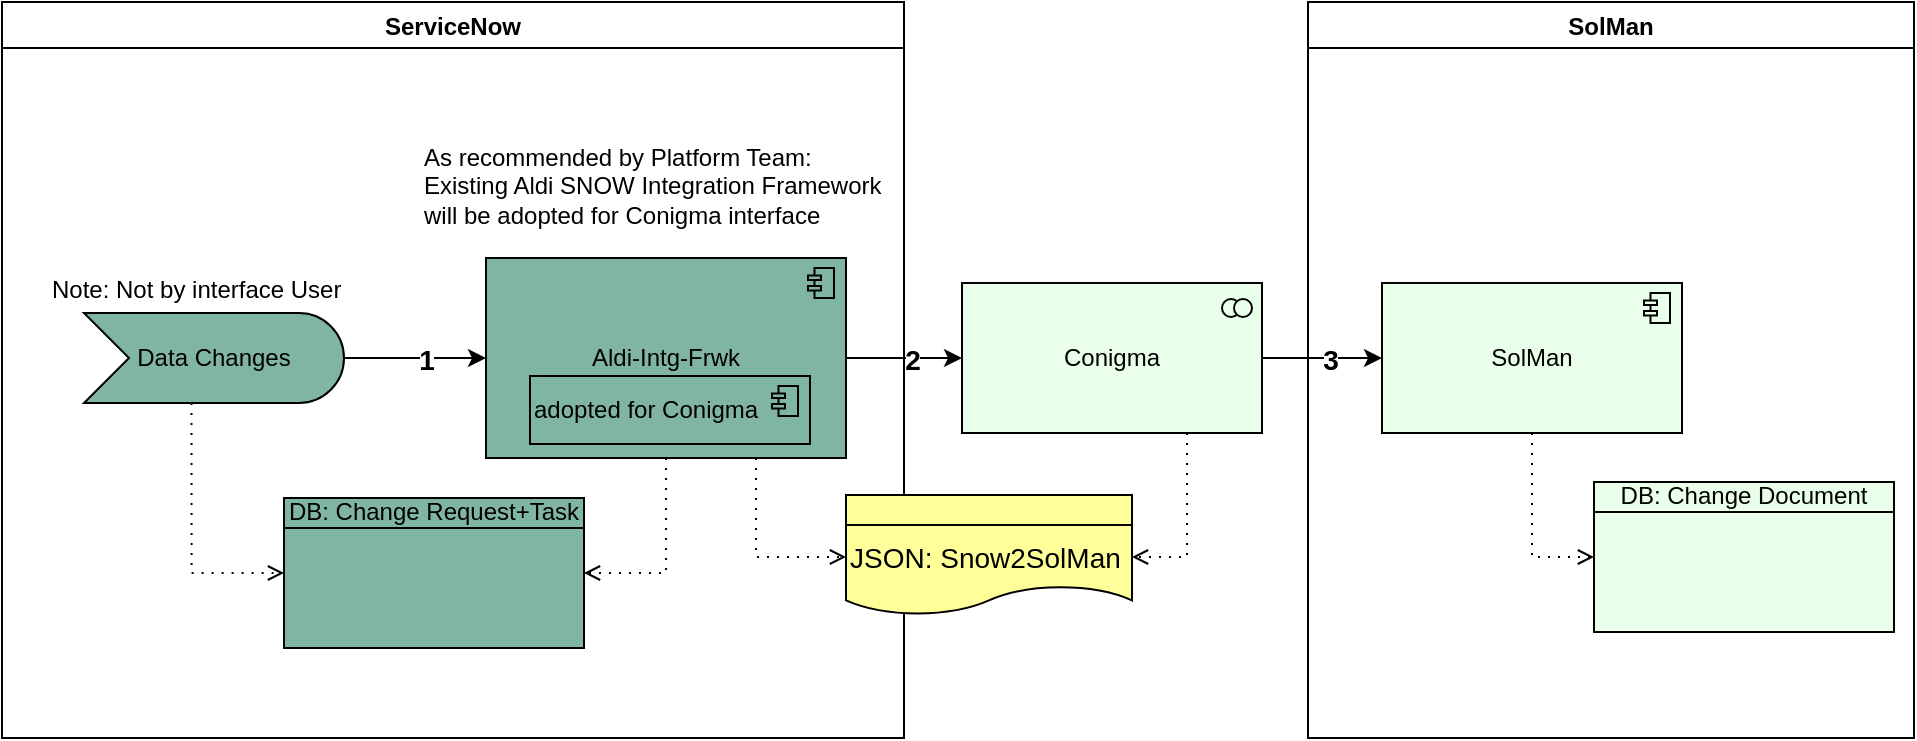<mxfile version="15.8.6" type="github" pages="15">
  <diagram id="TwjGwYmGREkL8a1qZLIq" name="Snow2SolMan">
    <mxGraphModel dx="1534" dy="933" grid="0" gridSize="10" guides="1" tooltips="1" connect="1" arrows="1" fold="1" page="1" pageScale="1" pageWidth="1169" pageHeight="827" math="0" shadow="0">
      <root>
        <mxCell id="81XK1yoCQP8enkCrRyyv-0" />
        <mxCell id="81XK1yoCQP8enkCrRyyv-1" parent="81XK1yoCQP8enkCrRyyv-0" />
        <mxCell id="MqtlnmOGcYz5GBzI8yuI-0" value="SolMan" style="swimlane;" vertex="1" parent="81XK1yoCQP8enkCrRyyv-1">
          <mxGeometry x="744" y="188" width="303" height="368" as="geometry" />
        </mxCell>
        <mxCell id="vdYNZJYuUwpsePkWU7jM-0" value="ServiceNow" style="swimlane;" vertex="1" parent="81XK1yoCQP8enkCrRyyv-1">
          <mxGeometry x="91" y="188" width="451" height="368" as="geometry" />
        </mxCell>
        <mxCell id="sS4L67vojV4p7wRjwatt-0" value="As recommended by Platform Team:&lt;br&gt;&lt;div&gt;Existing Aldi SNOW Integration Framework &lt;br&gt;&lt;/div&gt;&lt;div&gt;will be adopted for Conigma interface &lt;/div&gt;" style="text;html=1;align=left;verticalAlign=middle;resizable=0;points=[];autosize=1;strokeColor=none;fillColor=none;" vertex="1" parent="vdYNZJYuUwpsePkWU7jM-0">
          <mxGeometry x="209" y="69" width="239" height="46" as="geometry" />
        </mxCell>
        <mxCell id="81XK1yoCQP8enkCrRyyv-2" value="DB: Change Request+Task" style="html=1;outlineConnect=0;whiteSpace=wrap;fillColor=#80b6a1;shape=mxgraph.archimate3.businessObject;overflow=fill" parent="81XK1yoCQP8enkCrRyyv-1" vertex="1">
          <mxGeometry x="232" y="436" width="150" height="75" as="geometry" />
        </mxCell>
        <mxCell id="81XK1yoCQP8enkCrRyyv-13" value="" style="edgeStyle=none;rounded=0;orthogonalLoop=1;jettySize=auto;html=1;fillColor=#80b6a1;" parent="81XK1yoCQP8enkCrRyyv-1" source="81XK1yoCQP8enkCrRyyv-3" target="81XK1yoCQP8enkCrRyyv-7" edge="1">
          <mxGeometry relative="1" as="geometry" />
        </mxCell>
        <mxCell id="jWsT2XQ5yUzfdX3nsJ4X-2" value="&lt;font style=&quot;font-size: 14px&quot;&gt;&lt;b&gt;1&lt;/b&gt;&lt;/font&gt;" style="edgeLabel;html=1;align=center;verticalAlign=middle;resizable=0;points=[];fillColor=#80b6a1;" parent="81XK1yoCQP8enkCrRyyv-13" vertex="1" connectable="0">
          <mxGeometry x="0.139" relative="1" as="geometry">
            <mxPoint y="1" as="offset" />
          </mxGeometry>
        </mxCell>
        <mxCell id="81XK1yoCQP8enkCrRyyv-3" value="Data Changes" style="html=1;outlineConnect=0;whiteSpace=wrap;fillColor=#80b6a1;shape=mxgraph.archimate3.event;" parent="81XK1yoCQP8enkCrRyyv-1" vertex="1">
          <mxGeometry x="132" y="343.5" width="130" height="45" as="geometry" />
        </mxCell>
        <mxCell id="81XK1yoCQP8enkCrRyyv-7" value="Aldi-Intg-Frwk" style="html=1;outlineConnect=0;whiteSpace=wrap;fillColor=#80b6a1;shape=mxgraph.archimate3.application;appType=comp;archiType=square;" parent="81XK1yoCQP8enkCrRyyv-1" vertex="1">
          <mxGeometry x="333" y="316" width="180" height="100" as="geometry" />
        </mxCell>
        <mxCell id="81XK1yoCQP8enkCrRyyv-8" value="&lt;div align=&quot;left&quot;&gt;adopted for Conigma&lt;/div&gt;" style="html=1;outlineConnect=0;whiteSpace=wrap;fillColor=#80b6a1;shape=mxgraph.archimate3.application;appType=comp;archiType=square;align=left;" parent="81XK1yoCQP8enkCrRyyv-1" vertex="1">
          <mxGeometry x="355" y="375" width="140" height="34" as="geometry" />
        </mxCell>
        <mxCell id="81XK1yoCQP8enkCrRyyv-9" value="Conigma" style="html=1;outlineConnect=0;whiteSpace=wrap;fillColor=#EAFFE9;shape=mxgraph.archimate3.application;appType=collab;archiType=square;" parent="81XK1yoCQP8enkCrRyyv-1" vertex="1">
          <mxGeometry x="571" y="328.5" width="150" height="75" as="geometry" />
        </mxCell>
        <mxCell id="81XK1yoCQP8enkCrRyyv-10" value="SolMan" style="html=1;outlineConnect=0;whiteSpace=wrap;fillColor=#EAFFE9;shape=mxgraph.archimate3.application;appType=comp;archiType=square;" parent="81XK1yoCQP8enkCrRyyv-1" vertex="1">
          <mxGeometry x="781" y="328.5" width="150" height="75" as="geometry" />
        </mxCell>
        <mxCell id="81XK1yoCQP8enkCrRyyv-11" value="DB: Change Document" style="html=1;outlineConnect=0;whiteSpace=wrap;fillColor=#EAFFE9;shape=mxgraph.archimate3.businessObject;overflow=fill" parent="81XK1yoCQP8enkCrRyyv-1" vertex="1">
          <mxGeometry x="887" y="428" width="150" height="75" as="geometry" />
        </mxCell>
        <mxCell id="81XK1yoCQP8enkCrRyyv-14" value="" style="edgeStyle=orthogonalEdgeStyle;html=1;endArrow=open;elbow=vertical;endFill=0;dashed=1;dashPattern=1 4;rounded=0;exitX=0;exitY=0;exitDx=53.75;exitDy=45;exitPerimeter=0;entryX=0;entryY=0.5;entryDx=0;entryDy=0;entryPerimeter=0;fillColor=#80b6a1;" parent="81XK1yoCQP8enkCrRyyv-1" source="81XK1yoCQP8enkCrRyyv-3" target="81XK1yoCQP8enkCrRyyv-2" edge="1">
          <mxGeometry width="160" relative="1" as="geometry">
            <mxPoint x="820" y="743.5" as="sourcePoint" />
            <mxPoint x="980" y="743.5" as="targetPoint" />
          </mxGeometry>
        </mxCell>
        <mxCell id="81XK1yoCQP8enkCrRyyv-15" value="" style="edgeStyle=orthogonalEdgeStyle;html=1;endArrow=open;elbow=vertical;endFill=0;dashed=1;dashPattern=1 4;rounded=0;exitX=0.5;exitY=1;exitDx=0;exitDy=0;exitPerimeter=0;entryX=1;entryY=0.5;entryDx=0;entryDy=0;entryPerimeter=0;fillColor=#80b6a1;" parent="81XK1yoCQP8enkCrRyyv-1" source="81XK1yoCQP8enkCrRyyv-7" target="81XK1yoCQP8enkCrRyyv-2" edge="1">
          <mxGeometry width="160" relative="1" as="geometry">
            <mxPoint x="820" y="743.5" as="sourcePoint" />
            <mxPoint x="980" y="743.5" as="targetPoint" />
          </mxGeometry>
        </mxCell>
        <mxCell id="jWsT2XQ5yUzfdX3nsJ4X-3" value="" style="edgeStyle=none;rounded=0;orthogonalLoop=1;jettySize=auto;html=1;entryX=0;entryY=0.5;entryDx=0;entryDy=0;entryPerimeter=0;exitX=1;exitY=0.5;exitDx=0;exitDy=0;exitPerimeter=0;" parent="81XK1yoCQP8enkCrRyyv-1" source="81XK1yoCQP8enkCrRyyv-7" target="81XK1yoCQP8enkCrRyyv-9" edge="1">
          <mxGeometry relative="1" as="geometry">
            <mxPoint x="430" y="533.5" as="sourcePoint" />
            <mxPoint x="560" y="533.5" as="targetPoint" />
          </mxGeometry>
        </mxCell>
        <mxCell id="jWsT2XQ5yUzfdX3nsJ4X-4" value="&lt;font style=&quot;font-size: 14px&quot;&gt;&lt;b&gt;2&lt;/b&gt;&lt;/font&gt;" style="edgeLabel;html=1;align=center;verticalAlign=middle;resizable=0;points=[];" parent="jWsT2XQ5yUzfdX3nsJ4X-3" vertex="1" connectable="0">
          <mxGeometry x="0.139" relative="1" as="geometry">
            <mxPoint y="1" as="offset" />
          </mxGeometry>
        </mxCell>
        <mxCell id="jWsT2XQ5yUzfdX3nsJ4X-5" value="" style="edgeStyle=none;rounded=0;orthogonalLoop=1;jettySize=auto;html=1;entryX=0;entryY=0.5;entryDx=0;entryDy=0;entryPerimeter=0;exitX=1;exitY=0.5;exitDx=0;exitDy=0;exitPerimeter=0;fillColor=#00b9f2;" parent="81XK1yoCQP8enkCrRyyv-1" source="81XK1yoCQP8enkCrRyyv-9" target="81XK1yoCQP8enkCrRyyv-10" edge="1">
          <mxGeometry relative="1" as="geometry">
            <mxPoint x="720" y="623.5" as="sourcePoint" />
            <mxPoint x="850" y="623.5" as="targetPoint" />
          </mxGeometry>
        </mxCell>
        <mxCell id="jWsT2XQ5yUzfdX3nsJ4X-6" value="&lt;font style=&quot;font-size: 14px&quot;&gt;&lt;b&gt;3&lt;/b&gt;&lt;/font&gt;" style="edgeLabel;html=1;align=center;verticalAlign=middle;resizable=0;points=[];fillColor=#00b9f2;" parent="jWsT2XQ5yUzfdX3nsJ4X-5" vertex="1" connectable="0">
          <mxGeometry x="0.139" relative="1" as="geometry">
            <mxPoint y="1" as="offset" />
          </mxGeometry>
        </mxCell>
        <mxCell id="jWsT2XQ5yUzfdX3nsJ4X-7" value="" style="edgeStyle=orthogonalEdgeStyle;html=1;endArrow=open;elbow=vertical;endFill=0;dashed=1;dashPattern=1 4;rounded=0;exitX=0.5;exitY=1;exitDx=0;exitDy=0;exitPerimeter=0;fillColor=#00b9f2;entryX=0;entryY=0.5;entryDx=0;entryDy=0;entryPerimeter=0;" parent="81XK1yoCQP8enkCrRyyv-1" source="81XK1yoCQP8enkCrRyyv-10" target="81XK1yoCQP8enkCrRyyv-11" edge="1">
          <mxGeometry width="160" relative="1" as="geometry">
            <mxPoint x="450" y="426" as="sourcePoint" />
            <mxPoint x="330" y="471" as="targetPoint" />
          </mxGeometry>
        </mxCell>
        <mxCell id="jWsT2XQ5yUzfdX3nsJ4X-24" value="JSON: Snow2SolMan" style="html=1;outlineConnect=0;whiteSpace=wrap;fillColor=#ffff99;shape=mxgraph.archimate3.representation;fontSize=14;align=left;" parent="81XK1yoCQP8enkCrRyyv-1" vertex="1">
          <mxGeometry x="513" y="434.5" width="143" height="62" as="geometry" />
        </mxCell>
        <mxCell id="jWsT2XQ5yUzfdX3nsJ4X-25" value="" style="edgeStyle=orthogonalEdgeStyle;html=1;endArrow=open;elbow=vertical;endFill=0;dashed=1;dashPattern=1 4;rounded=0;exitX=0.75;exitY=1;exitDx=0;exitDy=0;exitPerimeter=0;fillColor=#80b6a1;entryX=0;entryY=0.5;entryDx=0;entryDy=0;entryPerimeter=0;" parent="81XK1yoCQP8enkCrRyyv-1" source="81XK1yoCQP8enkCrRyyv-7" target="jWsT2XQ5yUzfdX3nsJ4X-24" edge="1">
          <mxGeometry width="160" relative="1" as="geometry">
            <mxPoint x="433" y="426" as="sourcePoint" />
            <mxPoint x="392" y="483.5" as="targetPoint" />
          </mxGeometry>
        </mxCell>
        <mxCell id="jWsT2XQ5yUzfdX3nsJ4X-27" value="" style="edgeStyle=orthogonalEdgeStyle;html=1;endArrow=open;elbow=vertical;endFill=0;dashed=1;dashPattern=1 4;rounded=0;exitX=0.75;exitY=1;exitDx=0;exitDy=0;exitPerimeter=0;entryX=1;entryY=0.5;entryDx=0;entryDy=0;entryPerimeter=0;fillColor=#80b6a1;" parent="81XK1yoCQP8enkCrRyyv-1" source="81XK1yoCQP8enkCrRyyv-9" target="jWsT2XQ5yUzfdX3nsJ4X-24" edge="1">
          <mxGeometry width="160" relative="1" as="geometry">
            <mxPoint x="443" y="436" as="sourcePoint" />
            <mxPoint x="402" y="493.5" as="targetPoint" />
          </mxGeometry>
        </mxCell>
        <mxCell id="KBhlS53yO6O22ywVHkjc-0" value="Note: Not by interface User" style="text;html=1;align=left;verticalAlign=middle;resizable=0;points=[];autosize=1;strokeColor=none;fillColor=none;" vertex="1" parent="81XK1yoCQP8enkCrRyyv-1">
          <mxGeometry x="114" y="323" width="155" height="18" as="geometry" />
        </mxCell>
      </root>
    </mxGraphModel>
  </diagram>
  <diagram name="SolMan2Snow" id="dzXLgFu5kCELv6eDoe2H">
    <mxGraphModel dx="1917" dy="1166" grid="0" gridSize="10" guides="1" tooltips="1" connect="1" arrows="1" fold="1" page="1" pageScale="1" pageWidth="1169" pageHeight="827" math="0" shadow="0">
      <root>
        <mxCell id="F9APMmuDTnzzyMu7kRmX-0" />
        <mxCell id="F9APMmuDTnzzyMu7kRmX-1" parent="F9APMmuDTnzzyMu7kRmX-0" />
        <mxCell id="qsrvD96HAVr1Hq4GsfjR-0" value="SolMan" style="swimlane;" vertex="1" parent="F9APMmuDTnzzyMu7kRmX-1">
          <mxGeometry x="677" y="199" width="393" height="368" as="geometry" />
        </mxCell>
        <mxCell id="ruSx7ASNIpoHtBBjnpcI-0" value="ServiceNow" style="swimlane;" vertex="1" parent="F9APMmuDTnzzyMu7kRmX-1">
          <mxGeometry x="79" y="199" width="377" height="368" as="geometry" />
        </mxCell>
        <mxCell id="U7hU7KtPK79yw-BazNi6-0" value="Considered alternative to &quot;Scripted REST API&quot; were:&lt;div align=&quot;left&quot;&gt;1) Destination Table REST API&lt;/div&gt;&lt;div align=&quot;left&quot;&gt;2) Import table REST API&lt;br&gt;&lt;/div&gt;" style="text;html=1;align=left;verticalAlign=middle;resizable=0;points=[];autosize=1;strokeColor=none;fillColor=none;" vertex="1" parent="ruSx7ASNIpoHtBBjnpcI-0">
          <mxGeometry x="75" y="62" width="290" height="46" as="geometry" />
        </mxCell>
        <mxCell id="F9APMmuDTnzzyMu7kRmX-18" value="Data Changes" style="html=1;outlineConnect=0;whiteSpace=wrap;fillColor=#EAFFE9;shape=mxgraph.archimate3.event;direction=west;" vertex="1" parent="F9APMmuDTnzzyMu7kRmX-1">
          <mxGeometry x="927" y="334.5" width="130" height="45" as="geometry" />
        </mxCell>
        <mxCell id="F9APMmuDTnzzyMu7kRmX-19" value="DB: Change Document" style="html=1;outlineConnect=0;whiteSpace=wrap;fillColor=#EAFFE9;shape=mxgraph.archimate3.businessObject;overflow=fill" vertex="1" parent="F9APMmuDTnzzyMu7kRmX-1">
          <mxGeometry x="823" y="434.5" width="150" height="75" as="geometry" />
        </mxCell>
        <mxCell id="F9APMmuDTnzzyMu7kRmX-20" value="SolMan" style="html=1;outlineConnect=0;whiteSpace=wrap;fillColor=#EAFFE9;shape=mxgraph.archimate3.application;appType=comp;archiType=square;" vertex="1" parent="F9APMmuDTnzzyMu7kRmX-1">
          <mxGeometry x="703" y="319.5" width="150" height="75" as="geometry" />
        </mxCell>
        <mxCell id="F9APMmuDTnzzyMu7kRmX-21" value="Conigma" style="html=1;outlineConnect=0;whiteSpace=wrap;fillColor=#EAFFE9;shape=mxgraph.archimate3.application;appType=collab;archiType=square;" vertex="1" parent="F9APMmuDTnzzyMu7kRmX-1">
          <mxGeometry x="479" y="318.25" width="150" height="75" as="geometry" />
        </mxCell>
        <mxCell id="F9APMmuDTnzzyMu7kRmX-22" value="ServiceNow: Scripted REST API" style="html=1;outlineConnect=0;whiteSpace=wrap;fillColor=#80b6a1;shape=mxgraph.archimate3.application;appType=comp;archiType=square;" vertex="1" parent="F9APMmuDTnzzyMu7kRmX-1">
          <mxGeometry x="222" y="317" width="180" height="77.5" as="geometry" />
        </mxCell>
        <mxCell id="F9APMmuDTnzzyMu7kRmX-23" value="DB: Change Request+Task" style="html=1;outlineConnect=0;whiteSpace=wrap;fillColor=#80b6a1;shape=mxgraph.archimate3.businessObject;overflow=fill" vertex="1" parent="F9APMmuDTnzzyMu7kRmX-1">
          <mxGeometry x="113" y="434.5" width="150" height="75" as="geometry" />
        </mxCell>
        <mxCell id="F9APMmuDTnzzyMu7kRmX-24" value="" style="edgeStyle=orthogonalEdgeStyle;html=1;endArrow=open;elbow=vertical;endFill=0;dashed=1;dashPattern=1 4;rounded=0;exitX=0;exitY=0;exitDx=53.75;exitDy=0;exitPerimeter=0;fillColor=#00b9f2;entryX=1;entryY=0.5;entryDx=0;entryDy=0;entryPerimeter=0;" edge="1" parent="F9APMmuDTnzzyMu7kRmX-1" source="F9APMmuDTnzzyMu7kRmX-18" target="F9APMmuDTnzzyMu7kRmX-19">
          <mxGeometry width="160" relative="1" as="geometry">
            <mxPoint x="916.5" y="314.5" as="sourcePoint" />
            <mxPoint x="961.5" y="372" as="targetPoint" />
          </mxGeometry>
        </mxCell>
        <mxCell id="F9APMmuDTnzzyMu7kRmX-25" value="" style="edgeStyle=orthogonalEdgeStyle;html=1;endArrow=open;elbow=vertical;endFill=0;dashed=1;dashPattern=1 4;rounded=0;exitX=0.5;exitY=1;exitDx=0;exitDy=0;exitPerimeter=0;fillColor=#00b9f2;entryX=0;entryY=0.5;entryDx=0;entryDy=0;entryPerimeter=0;" edge="1" parent="F9APMmuDTnzzyMu7kRmX-1" source="F9APMmuDTnzzyMu7kRmX-20" target="F9APMmuDTnzzyMu7kRmX-19">
          <mxGeometry width="160" relative="1" as="geometry">
            <mxPoint x="673" y="434.5" as="sourcePoint" />
            <mxPoint x="718" y="492" as="targetPoint" />
          </mxGeometry>
        </mxCell>
        <mxCell id="F9APMmuDTnzzyMu7kRmX-26" value="" style="edgeStyle=orthogonalEdgeStyle;html=1;endArrow=open;elbow=vertical;endFill=0;dashed=1;dashPattern=1 4;rounded=0;exitX=0.5;exitY=1;exitDx=0;exitDy=0;exitPerimeter=0;fillColor=#00b9f2;entryX=1;entryY=0.5;entryDx=0;entryDy=0;entryPerimeter=0;" edge="1" parent="F9APMmuDTnzzyMu7kRmX-1" source="F9APMmuDTnzzyMu7kRmX-22" target="F9APMmuDTnzzyMu7kRmX-23">
          <mxGeometry width="160" relative="1" as="geometry">
            <mxPoint x="683" y="444.5" as="sourcePoint" />
            <mxPoint x="728" y="502" as="targetPoint" />
          </mxGeometry>
        </mxCell>
        <mxCell id="F9APMmuDTnzzyMu7kRmX-27" value="" style="edgeStyle=none;rounded=0;orthogonalLoop=1;jettySize=auto;html=1;fillColor=#80b6a1;exitX=1;exitY=0.5;exitDx=0;exitDy=0;exitPerimeter=0;entryX=1;entryY=0.5;entryDx=0;entryDy=0;entryPerimeter=0;" edge="1" parent="F9APMmuDTnzzyMu7kRmX-1" source="F9APMmuDTnzzyMu7kRmX-18" target="F9APMmuDTnzzyMu7kRmX-20">
          <mxGeometry relative="1" as="geometry">
            <mxPoint x="803" y="207.5" as="sourcePoint" />
            <mxPoint x="653" y="207.5" as="targetPoint" />
          </mxGeometry>
        </mxCell>
        <mxCell id="F9APMmuDTnzzyMu7kRmX-28" value="&lt;font style=&quot;font-size: 14px&quot;&gt;&lt;b&gt;A&lt;/b&gt;&lt;/font&gt;" style="edgeLabel;html=1;align=center;verticalAlign=middle;resizable=0;points=[];fillColor=#80b6a1;" vertex="1" connectable="0" parent="F9APMmuDTnzzyMu7kRmX-27">
          <mxGeometry x="0.139" relative="1" as="geometry">
            <mxPoint y="1" as="offset" />
          </mxGeometry>
        </mxCell>
        <mxCell id="F9APMmuDTnzzyMu7kRmX-29" value="" style="edgeStyle=none;rounded=0;orthogonalLoop=1;jettySize=auto;html=1;fillColor=#80b6a1;exitX=0;exitY=0.5;exitDx=0;exitDy=0;exitPerimeter=0;" edge="1" parent="F9APMmuDTnzzyMu7kRmX-1" source="F9APMmuDTnzzyMu7kRmX-20" target="F9APMmuDTnzzyMu7kRmX-21">
          <mxGeometry relative="1" as="geometry">
            <mxPoint x="674" y="435.75" as="sourcePoint" />
            <mxPoint x="544" y="434.5" as="targetPoint" />
          </mxGeometry>
        </mxCell>
        <mxCell id="F9APMmuDTnzzyMu7kRmX-30" value="&lt;font style=&quot;font-size: 14px&quot;&gt;&lt;b&gt;B&lt;/b&gt;&lt;/font&gt;" style="edgeLabel;html=1;align=center;verticalAlign=middle;resizable=0;points=[];fillColor=#80b6a1;" vertex="1" connectable="0" parent="F9APMmuDTnzzyMu7kRmX-29">
          <mxGeometry x="0.139" relative="1" as="geometry">
            <mxPoint y="1" as="offset" />
          </mxGeometry>
        </mxCell>
        <mxCell id="F9APMmuDTnzzyMu7kRmX-31" value="" style="edgeStyle=none;rounded=0;orthogonalLoop=1;jettySize=auto;html=1;fillColor=#80b6a1;exitX=0;exitY=0.5;exitDx=0;exitDy=0;exitPerimeter=0;entryX=1;entryY=0.5;entryDx=0;entryDy=0;entryPerimeter=0;" edge="1" parent="F9APMmuDTnzzyMu7kRmX-1" source="F9APMmuDTnzzyMu7kRmX-21" target="F9APMmuDTnzzyMu7kRmX-22">
          <mxGeometry relative="1" as="geometry">
            <mxPoint x="553" y="455.75" as="sourcePoint" />
            <mxPoint x="423" y="454.5" as="targetPoint" />
          </mxGeometry>
        </mxCell>
        <mxCell id="F9APMmuDTnzzyMu7kRmX-32" value="&lt;font style=&quot;font-size: 14px&quot;&gt;&lt;b&gt;C&lt;/b&gt;&lt;/font&gt;" style="edgeLabel;html=1;align=center;verticalAlign=middle;resizable=0;points=[];fillColor=#80b6a1;" vertex="1" connectable="0" parent="F9APMmuDTnzzyMu7kRmX-31">
          <mxGeometry x="0.139" relative="1" as="geometry">
            <mxPoint y="1" as="offset" />
          </mxGeometry>
        </mxCell>
        <mxCell id="F9APMmuDTnzzyMu7kRmX-36" value="" style="edgeStyle=orthogonalEdgeStyle;html=1;endArrow=open;elbow=vertical;endFill=0;dashed=1;dashPattern=1 4;rounded=0;exitX=0.5;exitY=1;exitDx=0;exitDy=0;exitPerimeter=0;entryX=1;entryY=0.5;entryDx=0;entryDy=0;entryPerimeter=0;fillColor=#80b6a1;" edge="1" parent="F9APMmuDTnzzyMu7kRmX-1" source="F9APMmuDTnzzyMu7kRmX-21" target="F9APMmuDTnzzyMu7kRmX-38">
          <mxGeometry width="160" relative="1" as="geometry">
            <mxPoint x="361" y="-23" as="sourcePoint" />
            <mxPoint x="320" y="34.5" as="targetPoint" />
          </mxGeometry>
        </mxCell>
        <mxCell id="F9APMmuDTnzzyMu7kRmX-37" value="" style="edgeStyle=orthogonalEdgeStyle;html=1;endArrow=open;elbow=vertical;endFill=0;dashed=1;dashPattern=1 4;rounded=0;exitX=0.75;exitY=1;exitDx=0;exitDy=0;exitPerimeter=0;fillColor=#80b6a1;entryX=0;entryY=0.5;entryDx=0;entryDy=0;entryPerimeter=0;" edge="1" parent="F9APMmuDTnzzyMu7kRmX-1" source="F9APMmuDTnzzyMu7kRmX-22" target="F9APMmuDTnzzyMu7kRmX-38">
          <mxGeometry width="160" relative="1" as="geometry">
            <mxPoint x="371" y="-13" as="sourcePoint" />
            <mxPoint x="330" y="44.5" as="targetPoint" />
          </mxGeometry>
        </mxCell>
        <mxCell id="F9APMmuDTnzzyMu7kRmX-38" value="JSON: SolMan2Snow" style="html=1;outlineConnect=0;whiteSpace=wrap;fillColor=#ffff99;shape=mxgraph.archimate3.representation;fontSize=14;align=left;" vertex="1" parent="F9APMmuDTnzzyMu7kRmX-1">
          <mxGeometry x="392" y="434.5" width="143" height="62" as="geometry" />
        </mxCell>
      </root>
    </mxGraphModel>
  </diagram>
  <diagram name="Attributes" id="VG7_Qii0txHe9YMZ42nb">
    <mxGraphModel dx="1917" dy="1166" grid="0" gridSize="10" guides="1" tooltips="1" connect="1" arrows="1" fold="1" page="1" pageScale="1" pageWidth="1169" pageHeight="827" math="0" shadow="0">
      <root>
        <mxCell id="HGb1doDoyVOSwOtDQVPh-0" />
        <mxCell id="HGb1doDoyVOSwOtDQVPh-1" parent="HGb1doDoyVOSwOtDQVPh-0" />
        <mxCell id="G2ESvAYvL8mMusJnckZM-0" value="ServiceNow - DB" style="swimlane;" vertex="1" parent="HGb1doDoyVOSwOtDQVPh-1">
          <mxGeometry x="339" y="126" width="262" height="458" as="geometry" />
        </mxCell>
        <mxCell id="g4WIcP08ccAbrLKnNDbl-0" value="Change Request/Task" style="swimlane;childLayout=stackLayout;horizontal=1;startSize=30;horizontalStack=0;rounded=1;fontSize=14;fontStyle=0;strokeWidth=2;resizeParent=0;resizeLast=1;shadow=0;dashed=0;align=center;" vertex="1" parent="G2ESvAYvL8mMusJnckZM-0">
          <mxGeometry x="51" y="102.5" width="160" height="253" as="geometry" />
        </mxCell>
        <mxCell id="g4WIcP08ccAbrLKnNDbl-1" value="Change Coordinator&#xa;Demand&#xa;Incident&#xa;Priority&#xa;Release&#xa;State&#xa;...&#xa;Change (sub) Type&#xa;Application&#xa;Scope&#xa;IT Service&#xa;Short description&#xa;Description&#xa;CD TR number&#xa;CD Status" style="align=left;strokeColor=none;fillColor=none;spacingLeft=4;fontSize=12;verticalAlign=top;resizable=0;rotatable=0;part=1;" vertex="1" parent="g4WIcP08ccAbrLKnNDbl-0">
          <mxGeometry y="30" width="160" height="223" as="geometry" />
        </mxCell>
        <mxCell id="0BewTRULcNDN1Qh_8lFE-0" value="SolMan - DB" style="swimlane;" vertex="1" parent="HGb1doDoyVOSwOtDQVPh-1">
          <mxGeometry x="756" y="126" width="200" height="458" as="geometry" />
        </mxCell>
        <mxCell id="t7YOveY4sM31gAVtMn3m-0" value="Change Document" style="swimlane;childLayout=stackLayout;horizontal=1;startSize=30;horizontalStack=0;rounded=1;fontSize=14;fontStyle=0;strokeWidth=2;resizeParent=0;resizeLast=1;shadow=0;dashed=0;align=center;" vertex="1" parent="0BewTRULcNDN1Qh_8lFE-0">
          <mxGeometry x="20" y="102.5" width="160" height="253" as="geometry" />
        </mxCell>
        <mxCell id="t7YOveY4sM31gAVtMn3m-1" value="Change Coordinator&#xa;Demand&#xa;Incident&#xa;Priority&#xa;Release&#xa;State&#xa;Change (sub) Type&#xa;Application&#xa;Scope&#xa;IT Service&#xa;Short description&#xa;Description&#xa;CD TR number&#xa;CD Status" style="align=left;strokeColor=none;fillColor=none;spacingLeft=4;fontSize=12;verticalAlign=top;resizable=0;rotatable=0;part=1;" vertex="1" parent="t7YOveY4sM31gAVtMn3m-0">
          <mxGeometry y="30" width="160" height="223" as="geometry" />
        </mxCell>
      </root>
    </mxGraphModel>
  </diagram>
  <diagram name="Attributes2" id="tLEovu9nQxrgEdExxJmC">
    <mxGraphModel dx="1917" dy="1166" grid="0" gridSize="10" guides="1" tooltips="1" connect="1" arrows="1" fold="1" page="1" pageScale="1" pageWidth="1169" pageHeight="827" math="0" shadow="0">
      <root>
        <mxCell id="4qdwmX86_M7CGa4xZyRM-0" />
        <mxCell id="4qdwmX86_M7CGa4xZyRM-1" parent="4qdwmX86_M7CGa4xZyRM-0" />
        <mxCell id="4qdwmX86_M7CGa4xZyRM-2" value="Change Request" style="swimlane;childLayout=stackLayout;horizontal=1;startSize=30;horizontalStack=0;rounded=1;fontSize=14;fontStyle=0;strokeWidth=2;resizeParent=0;resizeLast=1;shadow=0;dashed=0;align=center;" vertex="1" parent="4qdwmX86_M7CGa4xZyRM-1">
          <mxGeometry x="392" y="179" width="160" height="129" as="geometry" />
        </mxCell>
        <mxCell id="4qdwmX86_M7CGa4xZyRM-3" value="Change Coordinator&#xa;Demand&#xa;Incident&#xa;Priority&#xa;Release&#xa;State&#xa;" style="align=left;strokeColor=none;fillColor=none;spacingLeft=4;fontSize=12;verticalAlign=top;resizable=0;rotatable=0;part=1;" vertex="1" parent="4qdwmX86_M7CGa4xZyRM-2">
          <mxGeometry y="30" width="160" height="99" as="geometry" />
        </mxCell>
        <mxCell id="4qdwmX86_M7CGa4xZyRM-4" value="Child / Detail" style="swimlane;childLayout=stackLayout;horizontal=1;startSize=30;horizontalStack=0;rounded=1;fontSize=14;fontStyle=0;strokeWidth=2;resizeParent=0;resizeLast=1;shadow=0;dashed=0;align=center;" vertex="1" parent="4qdwmX86_M7CGa4xZyRM-1">
          <mxGeometry x="392" y="365" width="160" height="160" as="geometry" />
        </mxCell>
        <mxCell id="4qdwmX86_M7CGa4xZyRM-5" value="Change (sub) Type&#xa;Application&#xa;Scope&#xa;IT Service&#xa;Short description&#xa;Description&#xa;CD TR number&#xa;CD Status" style="align=left;strokeColor=none;fillColor=none;spacingLeft=4;fontSize=12;verticalAlign=top;resizable=0;rotatable=0;part=1;" vertex="1" parent="4qdwmX86_M7CGa4xZyRM-4">
          <mxGeometry y="30" width="160" height="130" as="geometry" />
        </mxCell>
        <mxCell id="4qdwmX86_M7CGa4xZyRM-6" value="" style="rounded=0;orthogonalLoop=1;jettySize=auto;html=1;exitX=0.5;exitY=0;exitDx=0;exitDy=0;entryX=0.5;entryY=1;entryDx=0;entryDy=0;" edge="1" parent="4qdwmX86_M7CGa4xZyRM-1" source="4qdwmX86_M7CGa4xZyRM-4" target="4qdwmX86_M7CGa4xZyRM-3">
          <mxGeometry relative="1" as="geometry">
            <mxPoint x="360" y="303" as="sourcePoint" />
            <mxPoint x="273.333" y="213" as="targetPoint" />
          </mxGeometry>
        </mxCell>
        <mxCell id="4qdwmX86_M7CGa4xZyRM-7" value="Change Document" style="swimlane;childLayout=stackLayout;horizontal=1;startSize=30;horizontalStack=0;rounded=1;fontSize=14;fontStyle=0;strokeWidth=2;resizeParent=0;resizeLast=1;shadow=0;dashed=0;align=center;" vertex="1" parent="4qdwmX86_M7CGa4xZyRM-1">
          <mxGeometry x="776" y="215" width="160" height="253" as="geometry" />
        </mxCell>
        <mxCell id="4qdwmX86_M7CGa4xZyRM-8" value="Change Coordinator&#xa;Demand&#xa;Incident&#xa;Priority&#xa;Release&#xa;State&#xa;Change (sub) Type&#xa;Application&#xa;Scope&#xa;IT Service&#xa;Short description&#xa;Description&#xa;CD TR number&#xa;CD Status" style="align=left;strokeColor=none;fillColor=none;spacingLeft=4;fontSize=12;verticalAlign=top;resizable=0;rotatable=0;part=1;" vertex="1" parent="4qdwmX86_M7CGa4xZyRM-7">
          <mxGeometry y="30" width="160" height="223" as="geometry" />
        </mxCell>
        <mxCell id="4qdwmX86_M7CGa4xZyRM-9" value="ServiceNow - DB" style="swimlane;" vertex="1" parent="4qdwmX86_M7CGa4xZyRM-1">
          <mxGeometry x="339" y="126" width="262" height="458" as="geometry" />
        </mxCell>
        <mxCell id="4qdwmX86_M7CGa4xZyRM-10" value="SolMan - DB" style="swimlane;" vertex="1" parent="4qdwmX86_M7CGa4xZyRM-1">
          <mxGeometry x="756" y="126" width="200" height="458" as="geometry" />
        </mxCell>
      </root>
    </mxGraphModel>
  </diagram>
  <diagram name="Attributes3" id="bcINoRVl4e5D0JjF28d6">
    <mxGraphModel dx="1917" dy="1166" grid="0" gridSize="10" guides="1" tooltips="1" connect="1" arrows="1" fold="1" page="1" pageScale="1" pageWidth="1169" pageHeight="827" math="0" shadow="0">
      <root>
        <mxCell id="QKH5KoQbEXHJ9Njh1TEH-0" />
        <mxCell id="QKH5KoQbEXHJ9Njh1TEH-1" parent="QKH5KoQbEXHJ9Njh1TEH-0" />
        <mxCell id="QKH5KoQbEXHJ9Njh1TEH-4" value="Child / Detail - 2" style="swimlane;childLayout=stackLayout;horizontal=1;startSize=30;horizontalStack=0;rounded=1;fontSize=14;fontStyle=0;strokeWidth=2;resizeParent=0;resizeLast=1;shadow=0;dashed=0;align=center;" vertex="1" parent="QKH5KoQbEXHJ9Njh1TEH-1">
          <mxGeometry x="392" y="365" width="160" height="160" as="geometry" />
        </mxCell>
        <mxCell id="QKH5KoQbEXHJ9Njh1TEH-5" value="Change (sub) Type&#xa;Application&#xa;Scope&#xa;IT Service&#xa;Short description&#xa;Description&#xa;CD TR number&#xa;CD Status" style="align=left;strokeColor=none;fillColor=none;spacingLeft=4;fontSize=12;verticalAlign=top;resizable=0;rotatable=0;part=1;" vertex="1" parent="QKH5KoQbEXHJ9Njh1TEH-4">
          <mxGeometry y="30" width="160" height="130" as="geometry" />
        </mxCell>
        <mxCell id="QKH5KoQbEXHJ9Njh1TEH-6" value="" style="rounded=0;orthogonalLoop=1;jettySize=auto;html=1;exitX=0.5;exitY=0;exitDx=0;exitDy=0;entryX=0.75;entryY=1;entryDx=0;entryDy=0;" edge="1" parent="QKH5KoQbEXHJ9Njh1TEH-1" source="QKH5KoQbEXHJ9Njh1TEH-4" target="QKH5KoQbEXHJ9Njh1TEH-3">
          <mxGeometry relative="1" as="geometry">
            <mxPoint x="360" y="303" as="sourcePoint" />
            <mxPoint x="273.333" y="213" as="targetPoint" />
          </mxGeometry>
        </mxCell>
        <mxCell id="QKH5KoQbEXHJ9Njh1TEH-9" value="ServiceNow - DB" style="swimlane;" vertex="1" parent="QKH5KoQbEXHJ9Njh1TEH-1">
          <mxGeometry x="160" y="126" width="441" height="426" as="geometry" />
        </mxCell>
        <mxCell id="YBD1NZY-6qFsB9EnVgLE-0" value="Child / Detail - 1" style="swimlane;childLayout=stackLayout;horizontal=1;startSize=30;horizontalStack=0;rounded=1;fontSize=14;fontStyle=0;strokeWidth=2;resizeParent=0;resizeLast=1;shadow=0;dashed=0;align=center;" vertex="1" parent="QKH5KoQbEXHJ9Njh1TEH-9">
          <mxGeometry x="50" y="239" width="160" height="160" as="geometry" />
        </mxCell>
        <mxCell id="YBD1NZY-6qFsB9EnVgLE-1" value="Change (sub) Type&#xa;Application&#xa;Scope&#xa;IT Service&#xa;Short description&#xa;Description&#xa;CD TR number&#xa;CD Status" style="align=left;strokeColor=none;fillColor=none;spacingLeft=4;fontSize=12;verticalAlign=top;resizable=0;rotatable=0;part=1;" vertex="1" parent="YBD1NZY-6qFsB9EnVgLE-0">
          <mxGeometry y="30" width="160" height="130" as="geometry" />
        </mxCell>
        <mxCell id="QKH5KoQbEXHJ9Njh1TEH-2" value="Change Request" style="swimlane;childLayout=stackLayout;horizontal=1;startSize=30;horizontalStack=0;rounded=1;fontSize=14;fontStyle=0;strokeWidth=2;resizeParent=0;resizeLast=1;shadow=0;dashed=0;align=center;" vertex="1" parent="QKH5KoQbEXHJ9Njh1TEH-9">
          <mxGeometry x="140.5" y="56" width="160" height="129" as="geometry" />
        </mxCell>
        <mxCell id="QKH5KoQbEXHJ9Njh1TEH-3" value="Change Coordinator&#xa;Demand&#xa;Incident&#xa;Priority&#xa;Release&#xa;State&#xa;" style="align=left;strokeColor=none;fillColor=none;spacingLeft=4;fontSize=12;verticalAlign=top;resizable=0;rotatable=0;part=1;" vertex="1" parent="QKH5KoQbEXHJ9Njh1TEH-2">
          <mxGeometry y="30" width="160" height="99" as="geometry" />
        </mxCell>
        <mxCell id="YBD1NZY-6qFsB9EnVgLE-2" value="" style="rounded=0;orthogonalLoop=1;jettySize=auto;html=1;exitX=0.5;exitY=0;exitDx=0;exitDy=0;entryX=0.25;entryY=1;entryDx=0;entryDy=0;" edge="1" parent="QKH5KoQbEXHJ9Njh1TEH-9" source="YBD1NZY-6qFsB9EnVgLE-0" target="QKH5KoQbEXHJ9Njh1TEH-3">
          <mxGeometry relative="1" as="geometry">
            <mxPoint x="322" y="249" as="sourcePoint" />
            <mxPoint x="322" y="192" as="targetPoint" />
          </mxGeometry>
        </mxCell>
        <mxCell id="QKH5KoQbEXHJ9Njh1TEH-10" value="SolMan - DB" style="swimlane;" vertex="1" parent="QKH5KoQbEXHJ9Njh1TEH-1">
          <mxGeometry x="639" y="126" width="383" height="426" as="geometry" />
        </mxCell>
        <mxCell id="YBD1NZY-6qFsB9EnVgLE-3" value="Change Document - A" style="swimlane;childLayout=stackLayout;horizontal=1;startSize=30;horizontalStack=0;rounded=1;fontSize=14;fontStyle=0;strokeWidth=2;resizeParent=0;resizeLast=1;shadow=0;dashed=0;align=center;" vertex="1" parent="QKH5KoQbEXHJ9Njh1TEH-10">
          <mxGeometry x="24" y="89" width="160" height="253" as="geometry" />
        </mxCell>
        <mxCell id="YBD1NZY-6qFsB9EnVgLE-4" value="Change Coordinator&#xa;Demand&#xa;Incident&#xa;Priority&#xa;Release&#xa;State&#xa;Change (sub) Type&#xa;Application&#xa;Scope&#xa;IT Service&#xa;Short description&#xa;Description&#xa;CD TR number&#xa;CD Status" style="align=left;strokeColor=none;fillColor=none;spacingLeft=4;fontSize=12;verticalAlign=top;resizable=0;rotatable=0;part=1;" vertex="1" parent="YBD1NZY-6qFsB9EnVgLE-3">
          <mxGeometry y="30" width="160" height="223" as="geometry" />
        </mxCell>
        <mxCell id="QKH5KoQbEXHJ9Njh1TEH-7" value="Change Document - B" style="swimlane;childLayout=stackLayout;horizontal=1;startSize=30;horizontalStack=0;rounded=1;fontSize=14;fontStyle=0;strokeWidth=2;resizeParent=0;resizeLast=1;shadow=0;dashed=0;align=center;" vertex="1" parent="QKH5KoQbEXHJ9Njh1TEH-10">
          <mxGeometry x="204" y="89" width="160" height="253" as="geometry" />
        </mxCell>
        <mxCell id="QKH5KoQbEXHJ9Njh1TEH-8" value="Change Coordinator&#xa;Demand&#xa;Incident&#xa;Priority&#xa;Release&#xa;State&#xa;Change (sub) Type&#xa;Application&#xa;Scope&#xa;IT Service&#xa;Short description&#xa;Description&#xa;CD TR number&#xa;CD Status" style="align=left;strokeColor=none;fillColor=none;spacingLeft=4;fontSize=12;verticalAlign=top;resizable=0;rotatable=0;part=1;" vertex="1" parent="QKH5KoQbEXHJ9Njh1TEH-7">
          <mxGeometry y="30" width="160" height="223" as="geometry" />
        </mxCell>
      </root>
    </mxGraphModel>
  </diagram>
  <diagram id="Es9zLFIct9h4q5suIyXP" name="direction">
    <mxGraphModel dx="1917" dy="1166" grid="0" gridSize="10" guides="1" tooltips="1" connect="1" arrows="1" fold="1" page="1" pageScale="1" pageWidth="1169" pageHeight="827" math="0" shadow="0">
      <root>
        <mxCell id="hcAIFXGyqqj6c06YMCRU-0" />
        <mxCell id="hcAIFXGyqqj6c06YMCRU-1" parent="hcAIFXGyqqj6c06YMCRU-0" />
        <mxCell id="QmCJZbuEoL1EH0AYGkFZ-5" value="ServiceNow" style="swimlane;" vertex="1" parent="hcAIFXGyqqj6c06YMCRU-1">
          <mxGeometry x="242" y="193" width="299" height="412" as="geometry" />
        </mxCell>
        <mxCell id="QmCJZbuEoL1EH0AYGkFZ-0" value="Change Request" style="swimlane;childLayout=stackLayout;horizontal=1;startSize=30;horizontalStack=0;rounded=1;fontSize=14;fontStyle=0;strokeWidth=2;resizeParent=0;resizeLast=1;shadow=0;dashed=0;align=center;" vertex="1" parent="QmCJZbuEoL1EH0AYGkFZ-5">
          <mxGeometry x="76" y="54" width="160" height="129" as="geometry" />
        </mxCell>
        <mxCell id="QmCJZbuEoL1EH0AYGkFZ-1" value="Change Coordinator&#xa;Demand&#xa;Incident&#xa;Priority&#xa;Release&#xa;State&#xa;" style="align=left;strokeColor=none;fillColor=none;spacingLeft=4;fontSize=12;verticalAlign=top;resizable=0;rotatable=0;part=1;" vertex="1" parent="QmCJZbuEoL1EH0AYGkFZ-0">
          <mxGeometry y="30" width="160" height="99" as="geometry" />
        </mxCell>
        <mxCell id="QmCJZbuEoL1EH0AYGkFZ-2" value="Child / Details" style="swimlane;childLayout=stackLayout;horizontal=1;startSize=30;horizontalStack=0;rounded=1;fontSize=14;fontStyle=0;strokeWidth=2;resizeParent=0;resizeLast=1;shadow=0;dashed=0;align=center;" vertex="1" parent="QmCJZbuEoL1EH0AYGkFZ-5">
          <mxGeometry x="76" y="240" width="160" height="142" as="geometry" />
        </mxCell>
        <mxCell id="QmCJZbuEoL1EH0AYGkFZ-3" value="Change (sub) Type&#xa;Application&#xa;Scope&#xa;IT Service&#xa;Short description&#xa;Description&#xa;...&#xa;" style="align=left;strokeColor=none;fillColor=none;spacingLeft=4;fontSize=12;verticalAlign=top;resizable=0;rotatable=0;part=1;" vertex="1" parent="QmCJZbuEoL1EH0AYGkFZ-2">
          <mxGeometry y="30" width="160" height="112" as="geometry" />
        </mxCell>
        <mxCell id="QmCJZbuEoL1EH0AYGkFZ-4" value="" style="rounded=0;orthogonalLoop=1;jettySize=auto;html=1;exitX=0.5;exitY=0;exitDx=0;exitDy=0;entryX=0.5;entryY=1;entryDx=0;entryDy=0;" edge="1" parent="QmCJZbuEoL1EH0AYGkFZ-5" source="QmCJZbuEoL1EH0AYGkFZ-2" target="QmCJZbuEoL1EH0AYGkFZ-1">
          <mxGeometry relative="1" as="geometry">
            <mxPoint x="286" y="371" as="sourcePoint" />
            <mxPoint x="199.333" y="281" as="targetPoint" />
          </mxGeometry>
        </mxCell>
        <mxCell id="C5LXjXIqDCgt_mLczdVw-4" value="SolMan" style="swimlane;" vertex="1" parent="hcAIFXGyqqj6c06YMCRU-1">
          <mxGeometry x="728" y="193" width="200" height="413" as="geometry" />
        </mxCell>
        <mxCell id="C5LXjXIqDCgt_mLczdVw-0" value="Change Document" style="swimlane;childLayout=stackLayout;horizontal=1;startSize=30;horizontalStack=0;rounded=1;fontSize=14;fontStyle=0;strokeWidth=2;resizeParent=0;resizeLast=1;shadow=0;dashed=0;align=center;" vertex="1" parent="C5LXjXIqDCgt_mLczdVw-4">
          <mxGeometry x="20" y="53" width="160" height="321" as="geometry" />
        </mxCell>
        <mxCell id="C5LXjXIqDCgt_mLczdVw-1" value="...&#xa;...&#xa;...&#xa;...&#xa;...&#xa;...&#xa;...&#xa;...&#xa;...&#xa;...&#xa;...&#xa;...&#xa;...&#xa;...&#xa;Short description&#xa;Description&#xa;TR number&#xa;CD Status&#xa;...&#xa;" style="align=left;strokeColor=none;fillColor=none;spacingLeft=4;fontSize=12;verticalAlign=top;resizable=0;rotatable=0;part=1;" vertex="1" parent="C5LXjXIqDCgt_mLczdVw-0">
          <mxGeometry y="30" width="160" height="291" as="geometry" />
        </mxCell>
        <mxCell id="9OncMacTm-KaFtdkYW2K-0" value="&lt;div align=&quot;left&quot;&gt;&lt;font style=&quot;font-size: 14px&quot;&gt;&lt;font style=&quot;font-size: 14px&quot;&gt;&lt;b&gt;Sample Use Case:&lt;/b&gt;&lt;/font&gt;&lt;br&gt;&lt;/font&gt;&lt;/div&gt;&lt;div align=&quot;left&quot;&gt;&lt;font style=&quot;font-size: 14px&quot;&gt;1) SNOW: &quot;Change Coordinator&quot; changes&lt;br&gt;&lt;/font&gt;&lt;/div&gt;&lt;div align=&quot;left&quot;&gt;&lt;font style=&quot;font-size: 14px&quot;&gt;2) SNOW: Parent &quot;State&quot; changes&lt;br&gt;&lt;/font&gt;&lt;/div&gt;&lt;div align=&quot;left&quot;&gt;&lt;font style=&quot;font-size: 14px&quot;&gt;3) SNOW: &quot;Application&quot; changes&lt;/font&gt;&lt;/div&gt;&lt;div align=&quot;left&quot;&gt;&lt;font style=&quot;font-size: 14px&quot;&gt;4) SNOW: &quot;Short Description&quot; changes (Note: bi-directional)&lt;br&gt;&lt;/font&gt;&lt;/div&gt;&lt;div align=&quot;left&quot;&gt;&lt;font style=&quot;font-size: 14px&quot;&gt;&lt;br&gt;&lt;/font&gt;&lt;/div&gt;&lt;div align=&quot;left&quot;&gt;&lt;font style=&quot;font-size: 14px&quot;&gt;5) SolMan: &quot;Description&quot; changes &lt;/font&gt;&lt;font style=&quot;font-size: 14px&quot;&gt;(Note: bi-directional)&lt;/font&gt;&lt;/div&gt;&lt;div align=&quot;left&quot;&gt;&lt;font style=&quot;font-size: 14px&quot;&gt;6) SolMan: &quot;CD Status&quot; changes&lt;br&gt;&lt;/font&gt;&lt;/div&gt;" style="text;html=1;align=left;verticalAlign=middle;resizable=0;points=[];autosize=1;strokeColor=none;fillColor=none;" vertex="1" parent="hcAIFXGyqqj6c06YMCRU-1">
          <mxGeometry x="242" y="48" width="381" height="116" as="geometry" />
        </mxCell>
      </root>
    </mxGraphModel>
  </diagram>
  <diagram id="n_MAuBxZfb-TrCKRAJyJ" name="entity-concept">
    <mxGraphModel dx="1917" dy="1166" grid="0" gridSize="10" guides="1" tooltips="1" connect="1" arrows="1" fold="1" page="1" pageScale="1" pageWidth="1169" pageHeight="827" math="0" shadow="0">
      <root>
        <mxCell id="bsxycwpCvvwXYYTsoz32-0" />
        <mxCell id="bsxycwpCvvwXYYTsoz32-1" parent="bsxycwpCvvwXYYTsoz32-0" />
        <mxCell id="bsxycwpCvvwXYYTsoz32-6" value="" style="rounded=0;orthogonalLoop=1;jettySize=auto;html=1;exitX=0.5;exitY=0;exitDx=0;exitDy=0;" edge="1" parent="bsxycwpCvvwXYYTsoz32-1" source="bsxycwpCvvwXYYTsoz32-8" target="bsxycwpCvvwXYYTsoz32-3">
          <mxGeometry relative="1" as="geometry">
            <mxPoint x="293" y="353" as="targetPoint" />
          </mxGeometry>
        </mxCell>
        <mxCell id="bsxycwpCvvwXYYTsoz32-2" value="Change Request" style="swimlane;childLayout=stackLayout;horizontal=1;startSize=30;horizontalStack=0;rounded=1;fontSize=14;fontStyle=0;strokeWidth=2;resizeParent=0;resizeLast=1;shadow=0;dashed=0;align=center;" vertex="1" parent="bsxycwpCvvwXYYTsoz32-1">
          <mxGeometry x="203" y="223" width="160" height="120" as="geometry" />
        </mxCell>
        <mxCell id="bsxycwpCvvwXYYTsoz32-3" value="Attribute1&#xa;Attribute2&#xa;Attribute3&#xa;Attribute4&#xa;" style="align=left;strokeColor=none;fillColor=none;spacingLeft=4;fontSize=12;verticalAlign=top;resizable=0;rotatable=0;part=1;" vertex="1" parent="bsxycwpCvvwXYYTsoz32-2">
          <mxGeometry y="30" width="160" height="90" as="geometry" />
        </mxCell>
        <mxCell id="bsxycwpCvvwXYYTsoz32-4" value="&quot;Child-A&quot;" style="swimlane;childLayout=stackLayout;horizontal=1;startSize=30;horizontalStack=0;rounded=1;fontSize=14;fontStyle=0;strokeWidth=2;resizeParent=0;resizeLast=1;shadow=0;dashed=0;align=center;" vertex="1" parent="bsxycwpCvvwXYYTsoz32-1">
          <mxGeometry x="83" y="433" width="160" height="120" as="geometry" />
        </mxCell>
        <mxCell id="bsxycwpCvvwXYYTsoz32-5" value="Attribute5&#xa;Attribute6&#xa;Attribute7" style="align=left;strokeColor=none;fillColor=none;spacingLeft=4;fontSize=12;verticalAlign=top;resizable=0;rotatable=0;part=1;" vertex="1" parent="bsxycwpCvvwXYYTsoz32-4">
          <mxGeometry y="30" width="160" height="90" as="geometry" />
        </mxCell>
        <mxCell id="bsxycwpCvvwXYYTsoz32-8" value="&quot;Child-B&quot;" style="swimlane;childLayout=stackLayout;horizontal=1;startSize=30;horizontalStack=0;rounded=1;fontSize=14;fontStyle=0;strokeWidth=2;resizeParent=0;resizeLast=1;shadow=0;dashed=0;align=center;" vertex="1" parent="bsxycwpCvvwXYYTsoz32-1">
          <mxGeometry x="333" y="433" width="160" height="120" as="geometry" />
        </mxCell>
        <mxCell id="bsxycwpCvvwXYYTsoz32-9" value="Attribute5&#xa;Attribute6&#xa;Attribute7" style="align=left;strokeColor=none;fillColor=none;spacingLeft=4;fontSize=12;verticalAlign=top;resizable=0;rotatable=0;part=1;" vertex="1" parent="bsxycwpCvvwXYYTsoz32-8">
          <mxGeometry y="30" width="160" height="90" as="geometry" />
        </mxCell>
        <mxCell id="bsxycwpCvvwXYYTsoz32-13" value="" style="rounded=0;orthogonalLoop=1;jettySize=auto;html=1;exitX=0.5;exitY=0;exitDx=0;exitDy=0;entryX=0.25;entryY=1;entryDx=0;entryDy=0;" edge="1" parent="bsxycwpCvvwXYYTsoz32-1" source="bsxycwpCvvwXYYTsoz32-4" target="bsxycwpCvvwXYYTsoz32-3">
          <mxGeometry relative="1" as="geometry">
            <mxPoint x="423" y="443" as="sourcePoint" />
            <mxPoint x="336.333" y="353" as="targetPoint" />
          </mxGeometry>
        </mxCell>
        <mxCell id="bsxycwpCvvwXYYTsoz32-15" value="" style="rounded=1;absoluteArcSize=1;html=1;arcSize=10;" vertex="1" parent="bsxycwpCvvwXYYTsoz32-1">
          <mxGeometry x="628" y="237" width="100" height="100" as="geometry" />
        </mxCell>
        <mxCell id="bsxycwpCvvwXYYTsoz32-16" value="Parent1" style="html=1;shape=mxgraph.er.anchor;whiteSpace=wrap;" vertex="1" parent="bsxycwpCvvwXYYTsoz32-15">
          <mxGeometry width="50" height="100" as="geometry" />
        </mxCell>
        <mxCell id="bsxycwpCvvwXYYTsoz32-17" value="ChildA" style="rounded=1;absoluteArcSize=1;html=1;arcSize=10;whiteSpace=wrap;points=[];strokeColor=inherit;fillColor=inherit;" vertex="1" parent="bsxycwpCvvwXYYTsoz32-15">
          <mxGeometry x="50" y="5" width="45" height="90" as="geometry" />
        </mxCell>
        <mxCell id="Lc2VunO372APSKbMljRt-0" value="" style="rounded=1;absoluteArcSize=1;html=1;arcSize=10;" vertex="1" parent="bsxycwpCvvwXYYTsoz32-1">
          <mxGeometry x="626" y="399" width="100" height="100" as="geometry" />
        </mxCell>
        <mxCell id="Lc2VunO372APSKbMljRt-1" value="Parent1" style="html=1;shape=mxgraph.er.anchor;whiteSpace=wrap;" vertex="1" parent="Lc2VunO372APSKbMljRt-0">
          <mxGeometry width="50" height="100" as="geometry" />
        </mxCell>
        <mxCell id="Lc2VunO372APSKbMljRt-2" value="ChildB" style="rounded=1;absoluteArcSize=1;html=1;arcSize=10;whiteSpace=wrap;points=[];strokeColor=inherit;fillColor=inherit;" vertex="1" parent="Lc2VunO372APSKbMljRt-0">
          <mxGeometry x="50" y="5" width="45" height="90" as="geometry" />
        </mxCell>
        <mxCell id="Lc2VunO372APSKbMljRt-3" value="Change Document X" style="swimlane;childLayout=stackLayout;horizontal=1;startSize=30;horizontalStack=0;rounded=1;fontSize=14;fontStyle=0;strokeWidth=2;resizeParent=0;resizeLast=1;shadow=0;dashed=0;align=center;" vertex="1" parent="bsxycwpCvvwXYYTsoz32-1">
          <mxGeometry x="881" y="218" width="160" height="142" as="geometry" />
        </mxCell>
        <mxCell id="Lc2VunO372APSKbMljRt-4" value="Attribute1&#xa;Attribute2&#xa;Attribute3&#xa;Attribute4&#xa;Attribute5&#xa;Attribute6&#xa;Attribute7" style="align=left;strokeColor=none;fillColor=none;spacingLeft=4;fontSize=12;verticalAlign=top;resizable=0;rotatable=0;part=1;" vertex="1" parent="Lc2VunO372APSKbMljRt-3">
          <mxGeometry y="30" width="160" height="112" as="geometry" />
        </mxCell>
        <mxCell id="Lc2VunO372APSKbMljRt-7" value="Change Document Y" style="swimlane;childLayout=stackLayout;horizontal=1;startSize=30;horizontalStack=0;rounded=1;fontSize=14;fontStyle=0;strokeWidth=2;resizeParent=0;resizeLast=1;shadow=0;dashed=0;align=center;" vertex="1" parent="bsxycwpCvvwXYYTsoz32-1">
          <mxGeometry x="883" y="407" width="160" height="142" as="geometry" />
        </mxCell>
        <mxCell id="Lc2VunO372APSKbMljRt-8" value="Attribute1&#xa;Attribute2&#xa;Attribute3&#xa;Attribute4&#xa;Attribute5&#xa;Attribute6&#xa;Attribute7" style="align=left;strokeColor=none;fillColor=none;spacingLeft=4;fontSize=12;verticalAlign=top;resizable=0;rotatable=0;part=1;" vertex="1" parent="Lc2VunO372APSKbMljRt-7">
          <mxGeometry y="30" width="160" height="112" as="geometry" />
        </mxCell>
        <mxCell id="Lc2VunO372APSKbMljRt-9" value="ServiceNow - DB" style="swimlane;" vertex="1" parent="bsxycwpCvvwXYYTsoz32-1">
          <mxGeometry x="72" y="130" width="436" height="458" as="geometry" />
        </mxCell>
        <mxCell id="Lc2VunO372APSKbMljRt-10" value="Interface - JSON" style="swimlane;" vertex="1" parent="bsxycwpCvvwXYYTsoz32-1">
          <mxGeometry x="578" y="130" width="200" height="458" as="geometry" />
        </mxCell>
        <mxCell id="Lc2VunO372APSKbMljRt-11" value="SolMan - DB" style="swimlane;" vertex="1" parent="bsxycwpCvvwXYYTsoz32-1">
          <mxGeometry x="858" y="130" width="200" height="458" as="geometry" />
        </mxCell>
      </root>
    </mxGraphModel>
  </diagram>
  <diagram name="hierarchy" id="VyrjO64yItYlNr4I66gX">
    <mxGraphModel dx="1917" dy="1166" grid="0" gridSize="10" guides="1" tooltips="1" connect="1" arrows="1" fold="1" page="1" pageScale="1" pageWidth="1169" pageHeight="827" math="0" shadow="0">
      <root>
        <mxCell id="NYylZBbzM9ZckVHe20M9-0" />
        <mxCell id="NYylZBbzM9ZckVHe20M9-1" parent="NYylZBbzM9ZckVHe20M9-0" />
        <mxCell id="NYylZBbzM9ZckVHe20M9-2" value="" style="rounded=0;orthogonalLoop=1;jettySize=auto;html=1;exitX=0.5;exitY=0;exitDx=0;exitDy=0;entryX=0.5;entryY=1;entryDx=0;entryDy=0;" edge="1" parent="NYylZBbzM9ZckVHe20M9-1" source="NYylZBbzM9ZckVHe20M9-7" target="NYylZBbzM9ZckVHe20M9-3">
          <mxGeometry relative="1" as="geometry">
            <mxPoint x="728" y="428" as="targetPoint" />
          </mxGeometry>
        </mxCell>
        <mxCell id="NYylZBbzM9ZckVHe20M9-3" value="&quot;Parent-1&quot;" style="swimlane;childLayout=stackLayout;horizontal=1;startSize=30;horizontalStack=0;rounded=1;fontSize=14;fontStyle=0;strokeWidth=2;resizeParent=0;resizeLast=1;shadow=0;dashed=0;align=center;" vertex="1" collapsed="1" parent="NYylZBbzM9ZckVHe20M9-1">
          <mxGeometry x="501" y="311" width="110" height="30" as="geometry">
            <mxRectangle x="490" y="223" width="160" height="159" as="alternateBounds" />
          </mxGeometry>
        </mxCell>
        <mxCell id="NYylZBbzM9ZckVHe20M9-4" value="Attribute1&#xa;Attribute2&#xa;Attribute3&#xa;Attribute4&#xa;Attribute5&#xa;Attribute6&#xa;Attribute7" style="align=left;strokeColor=none;fillColor=none;spacingLeft=4;fontSize=12;verticalAlign=top;resizable=0;rotatable=0;part=1;" vertex="1" parent="NYylZBbzM9ZckVHe20M9-3">
          <mxGeometry y="30" width="110" as="geometry" />
        </mxCell>
        <mxCell id="NYylZBbzM9ZckVHe20M9-5" value="&quot;Child-A&quot;" style="swimlane;childLayout=stackLayout;horizontal=1;startSize=30;horizontalStack=0;rounded=1;fontSize=14;fontStyle=0;strokeWidth=2;resizeParent=0;resizeLast=1;shadow=0;dashed=0;align=center;" vertex="1" collapsed="1" parent="NYylZBbzM9ZckVHe20M9-1">
          <mxGeometry x="357" y="391" width="116" height="30" as="geometry">
            <mxRectangle x="643" y="422" width="160" height="147" as="alternateBounds" />
          </mxGeometry>
        </mxCell>
        <mxCell id="NYylZBbzM9ZckVHe20M9-6" value="Attribute1&#xa;Attribute2&#xa;Attribute3&#xa;Attribute4&#xa;Attribute5&#xa;Attribute6&#xa;Attribute7" style="align=left;strokeColor=none;fillColor=none;spacingLeft=4;fontSize=12;verticalAlign=top;resizable=0;rotatable=0;part=1;" vertex="1" parent="NYylZBbzM9ZckVHe20M9-5">
          <mxGeometry y="30" width="116" as="geometry" />
        </mxCell>
        <mxCell id="NYylZBbzM9ZckVHe20M9-7" value="&quot;Child-B&quot;" style="swimlane;childLayout=stackLayout;horizontal=1;startSize=30;horizontalStack=0;rounded=1;fontSize=14;fontStyle=0;strokeWidth=2;resizeParent=0;resizeLast=1;shadow=0;dashed=0;align=center;" vertex="1" collapsed="1" parent="NYylZBbzM9ZckVHe20M9-1">
          <mxGeometry x="497" y="391" width="116" height="30" as="geometry">
            <mxRectangle x="893" y="422" width="160" height="147" as="alternateBounds" />
          </mxGeometry>
        </mxCell>
        <mxCell id="NYylZBbzM9ZckVHe20M9-8" value="Attribute1&#xa;Attribute2&#xa;Attribute3&#xa;Attribute4&#xa;Attribute5&#xa;Attribute6&#xa;Attribute7" style="align=left;strokeColor=none;fillColor=none;spacingLeft=4;fontSize=12;verticalAlign=top;resizable=0;rotatable=0;part=1;" vertex="1" parent="NYylZBbzM9ZckVHe20M9-7">
          <mxGeometry y="30" width="116" as="geometry" />
        </mxCell>
        <mxCell id="NYylZBbzM9ZckVHe20M9-9" value="" style="rounded=0;orthogonalLoop=1;jettySize=auto;html=1;exitX=0.5;exitY=0;exitDx=0;exitDy=0;entryX=0.25;entryY=1;entryDx=0;entryDy=0;" edge="1" parent="NYylZBbzM9ZckVHe20M9-1" source="NYylZBbzM9ZckVHe20M9-5" target="NYylZBbzM9ZckVHe20M9-4">
          <mxGeometry relative="1" as="geometry">
            <mxPoint x="858" y="518" as="sourcePoint" />
            <mxPoint x="771.333" y="428" as="targetPoint" />
          </mxGeometry>
        </mxCell>
        <mxCell id="NYylZBbzM9ZckVHe20M9-10" value="" style="rounded=0;orthogonalLoop=1;jettySize=auto;html=1;exitX=0.5;exitY=0;exitDx=0;exitDy=0;entryX=0.5;entryY=1;entryDx=0;entryDy=0;" edge="1" parent="NYylZBbzM9ZckVHe20M9-1" source="NYylZBbzM9ZckVHe20M9-15" target="NYylZBbzM9ZckVHe20M9-11">
          <mxGeometry relative="1" as="geometry">
            <mxPoint x="269" y="270" as="targetPoint" />
          </mxGeometry>
        </mxCell>
        <mxCell id="NYylZBbzM9ZckVHe20M9-11" value="&quot;Master-1&quot;" style="swimlane;childLayout=stackLayout;horizontal=1;startSize=30;horizontalStack=0;rounded=1;fontSize=14;fontStyle=0;strokeWidth=2;resizeParent=0;resizeLast=1;shadow=0;dashed=0;align=center;" vertex="1" collapsed="1" parent="NYylZBbzM9ZckVHe20M9-1">
          <mxGeometry x="219.5" y="135" width="125" height="30" as="geometry">
            <mxRectangle x="203" y="223" width="160" height="120" as="alternateBounds" />
          </mxGeometry>
        </mxCell>
        <mxCell id="NYylZBbzM9ZckVHe20M9-12" value="Attribute1&#xa;Attribute2&#xa;Attribute3&#xa;Attribute4&#xa;" style="align=left;strokeColor=none;fillColor=none;spacingLeft=4;fontSize=12;verticalAlign=top;resizable=0;rotatable=0;part=1;" vertex="1" parent="NYylZBbzM9ZckVHe20M9-11">
          <mxGeometry y="30" width="125" as="geometry" />
        </mxCell>
        <mxCell id="NYylZBbzM9ZckVHe20M9-13" value="&quot;Detail-A&quot;" style="swimlane;childLayout=stackLayout;horizontal=1;startSize=30;horizontalStack=0;rounded=1;fontSize=14;fontStyle=0;strokeWidth=2;resizeParent=0;resizeLast=1;shadow=0;dashed=0;align=center;" vertex="1" collapsed="1" parent="NYylZBbzM9ZckVHe20M9-1">
          <mxGeometry x="91" y="215" width="118" height="30" as="geometry">
            <mxRectangle x="83" y="433" width="160" height="120" as="alternateBounds" />
          </mxGeometry>
        </mxCell>
        <mxCell id="NYylZBbzM9ZckVHe20M9-14" value="Attribute5&#xa;Attribute6&#xa;Attribute7" style="align=left;strokeColor=none;fillColor=none;spacingLeft=4;fontSize=12;verticalAlign=top;resizable=0;rotatable=0;part=1;" vertex="1" parent="NYylZBbzM9ZckVHe20M9-13">
          <mxGeometry y="30" width="118" as="geometry" />
        </mxCell>
        <mxCell id="NYylZBbzM9ZckVHe20M9-15" value="&quot;Detail-B&quot;" style="swimlane;childLayout=stackLayout;horizontal=1;startSize=30;horizontalStack=0;rounded=1;fontSize=14;fontStyle=0;strokeWidth=2;resizeParent=0;resizeLast=1;shadow=0;dashed=0;align=center;" vertex="1" collapsed="1" parent="NYylZBbzM9ZckVHe20M9-1">
          <mxGeometry x="223" y="215" width="118" height="30" as="geometry">
            <mxRectangle x="333" y="433" width="160" height="120" as="alternateBounds" />
          </mxGeometry>
        </mxCell>
        <mxCell id="NYylZBbzM9ZckVHe20M9-16" value="Attribute5&#xa;Attribute6&#xa;Attribute7" style="align=left;strokeColor=none;fillColor=none;spacingLeft=4;fontSize=12;verticalAlign=top;resizable=0;rotatable=0;part=1;" vertex="1" parent="NYylZBbzM9ZckVHe20M9-15">
          <mxGeometry y="30" width="118" as="geometry" />
        </mxCell>
        <mxCell id="NYylZBbzM9ZckVHe20M9-17" value="" style="rounded=0;orthogonalLoop=1;jettySize=auto;html=1;exitX=0.5;exitY=0;exitDx=0;exitDy=0;entryX=0.25;entryY=1;entryDx=0;entryDy=0;" edge="1" parent="NYylZBbzM9ZckVHe20M9-1" source="NYylZBbzM9ZckVHe20M9-13" target="NYylZBbzM9ZckVHe20M9-12">
          <mxGeometry relative="1" as="geometry">
            <mxPoint x="399" y="360" as="sourcePoint" />
            <mxPoint x="312.333" y="270" as="targetPoint" />
          </mxGeometry>
        </mxCell>
        <mxCell id="NYylZBbzM9ZckVHe20M9-18" value="&quot;Detail-C&quot;" style="swimlane;childLayout=stackLayout;horizontal=1;startSize=30;horizontalStack=0;rounded=1;fontSize=14;fontStyle=0;strokeWidth=2;resizeParent=0;resizeLast=1;shadow=0;dashed=0;align=center;" vertex="1" collapsed="1" parent="NYylZBbzM9ZckVHe20M9-1">
          <mxGeometry x="357" y="215" width="118" height="30" as="geometry">
            <mxRectangle x="333" y="433" width="160" height="120" as="alternateBounds" />
          </mxGeometry>
        </mxCell>
        <mxCell id="NYylZBbzM9ZckVHe20M9-19" value="Attribute5&#xa;Attribute6&#xa;Attribute7" style="align=left;strokeColor=none;fillColor=none;spacingLeft=4;fontSize=12;verticalAlign=top;resizable=0;rotatable=0;part=1;" vertex="1" parent="NYylZBbzM9ZckVHe20M9-18">
          <mxGeometry y="30" width="118" as="geometry" />
        </mxCell>
        <mxCell id="NYylZBbzM9ZckVHe20M9-20" value="" style="rounded=0;orthogonalLoop=1;jettySize=auto;html=1;exitX=0.5;exitY=0;exitDx=0;exitDy=0;entryX=0.75;entryY=1;entryDx=0;entryDy=0;" edge="1" parent="NYylZBbzM9ZckVHe20M9-1" source="NYylZBbzM9ZckVHe20M9-18" target="NYylZBbzM9ZckVHe20M9-11">
          <mxGeometry relative="1" as="geometry">
            <mxPoint x="292" y="175" as="targetPoint" />
            <mxPoint x="292" y="225" as="sourcePoint" />
          </mxGeometry>
        </mxCell>
        <mxCell id="NYylZBbzM9ZckVHe20M9-21" value="&quot;Child-C&quot;" style="swimlane;childLayout=stackLayout;horizontal=1;startSize=30;horizontalStack=0;rounded=1;fontSize=14;fontStyle=0;strokeWidth=2;resizeParent=0;resizeLast=1;shadow=0;dashed=0;align=center;" vertex="1" collapsed="1" parent="NYylZBbzM9ZckVHe20M9-1">
          <mxGeometry x="637" y="393" width="116" height="30" as="geometry">
            <mxRectangle x="893" y="422" width="160" height="147" as="alternateBounds" />
          </mxGeometry>
        </mxCell>
        <mxCell id="NYylZBbzM9ZckVHe20M9-22" value="Attribute1&#xa;Attribute2&#xa;Attribute3&#xa;Attribute4&#xa;Attribute5&#xa;Attribute6&#xa;Attribute7" style="align=left;strokeColor=none;fillColor=none;spacingLeft=4;fontSize=12;verticalAlign=top;resizable=0;rotatable=0;part=1;" vertex="1" parent="NYylZBbzM9ZckVHe20M9-21">
          <mxGeometry y="30" width="116" as="geometry" />
        </mxCell>
        <mxCell id="NYylZBbzM9ZckVHe20M9-23" value="" style="rounded=0;orthogonalLoop=1;jettySize=auto;html=1;exitX=0.5;exitY=0;exitDx=0;exitDy=0;entryX=0.75;entryY=1;entryDx=0;entryDy=0;" edge="1" parent="NYylZBbzM9ZckVHe20M9-1" source="NYylZBbzM9ZckVHe20M9-21" target="NYylZBbzM9ZckVHe20M9-3">
          <mxGeometry relative="1" as="geometry">
            <mxPoint x="565" y="401" as="sourcePoint" />
            <mxPoint x="566" y="351" as="targetPoint" />
          </mxGeometry>
        </mxCell>
        <mxCell id="NYylZBbzM9ZckVHe20M9-24" value="&quot;Master/Detail-A&quot;" style="swimlane;childLayout=stackLayout;horizontal=1;startSize=30;horizontalStack=0;rounded=1;fontSize=14;fontStyle=0;strokeWidth=0;resizeParent=0;resizeLast=1;shadow=0;dashed=0;align=center;" vertex="1" collapsed="1" parent="NYylZBbzM9ZckVHe20M9-1">
          <mxGeometry x="637" y="540" width="118" height="30" as="geometry">
            <mxRectangle x="427" y="480" width="152" height="141" as="alternateBounds" />
          </mxGeometry>
        </mxCell>
        <mxCell id="NYylZBbzM9ZckVHe20M9-25" value="Attribute1&#xa;Attribute2&#xa;Attribute3&#xa;Attribute4&#xa;Attribute5&#xa;Attribute6&#xa;Attribute7" style="align=left;strokeColor=none;fillColor=none;spacingLeft=4;fontSize=12;verticalAlign=top;resizable=0;rotatable=0;part=1;" vertex="1" parent="NYylZBbzM9ZckVHe20M9-24">
          <mxGeometry y="30" width="118" as="geometry" />
        </mxCell>
        <mxCell id="NYylZBbzM9ZckVHe20M9-26" value="&quot;Many To Many&quot;" style="swimlane;childLayout=stackLayout;horizontal=1;startSize=30;horizontalStack=0;rounded=1;fontSize=14;fontStyle=0;strokeWidth=2;resizeParent=0;resizeLast=1;shadow=1;dashed=0;align=center;swimlaneLine=1;sketch=0;glass=0;swimlaneFillColor=none;fillColor=#d5e8d4;strokeColor=#82b366;" vertex="1" collapsed="1" parent="NYylZBbzM9ZckVHe20M9-1">
          <mxGeometry x="801" y="590" width="118" height="30" as="geometry">
            <mxRectangle x="427" y="480" width="152" height="141" as="alternateBounds" />
          </mxGeometry>
        </mxCell>
        <mxCell id="NYylZBbzM9ZckVHe20M9-27" value="Attribute1&#xa;Attribute2&#xa;Attribute3&#xa;Attribute4&#xa;Attribute5&#xa;Attribute6&#xa;Attribute7" style="align=left;strokeColor=none;fillColor=none;spacingLeft=4;fontSize=12;verticalAlign=top;resizable=0;rotatable=0;part=1;" vertex="1" parent="NYylZBbzM9ZckVHe20M9-26">
          <mxGeometry y="30" width="118" as="geometry" />
        </mxCell>
        <mxCell id="NYylZBbzM9ZckVHe20M9-28" value="&quot;Master/Detail-B&quot;" style="swimlane;childLayout=stackLayout;horizontal=1;startSize=30;horizontalStack=0;rounded=1;fontSize=14;fontStyle=0;strokeWidth=2;resizeParent=0;resizeLast=1;shadow=0;dashed=0;align=center;" vertex="1" collapsed="1" parent="NYylZBbzM9ZckVHe20M9-1">
          <mxGeometry x="637" y="590" width="118" height="30" as="geometry">
            <mxRectangle x="427" y="480" width="152" height="141" as="alternateBounds" />
          </mxGeometry>
        </mxCell>
        <mxCell id="NYylZBbzM9ZckVHe20M9-29" value="Attribute1&#xa;Attribute2&#xa;Attribute3&#xa;Attribute4&#xa;Attribute5&#xa;Attribute6&#xa;Attribute7" style="align=left;strokeColor=none;fillColor=none;spacingLeft=4;fontSize=12;verticalAlign=top;resizable=0;rotatable=0;part=1;" vertex="1" parent="NYylZBbzM9ZckVHe20M9-28">
          <mxGeometry y="30" width="118" as="geometry" />
        </mxCell>
        <mxCell id="NYylZBbzM9ZckVHe20M9-30" value="&quot;Master/Detail-C&quot;" style="swimlane;childLayout=stackLayout;horizontal=1;startSize=30;horizontalStack=0;rounded=1;fontSize=14;fontStyle=0;strokeWidth=0;resizeParent=0;resizeLast=1;shadow=0;dashed=0;align=center;" vertex="1" collapsed="1" parent="NYylZBbzM9ZckVHe20M9-1">
          <mxGeometry x="638" y="640" width="118" height="30" as="geometry">
            <mxRectangle x="427" y="480" width="152" height="141" as="alternateBounds" />
          </mxGeometry>
        </mxCell>
        <mxCell id="NYylZBbzM9ZckVHe20M9-31" value="Attribute1&#xa;Attribute2&#xa;Attribute3&#xa;Attribute4&#xa;Attribute5&#xa;Attribute6&#xa;Attribute7" style="align=left;strokeColor=none;fillColor=none;spacingLeft=4;fontSize=12;verticalAlign=top;resizable=0;rotatable=0;part=1;" vertex="1" parent="NYylZBbzM9ZckVHe20M9-30">
          <mxGeometry y="30" width="118" as="geometry" />
        </mxCell>
        <mxCell id="NYylZBbzM9ZckVHe20M9-32" value="&quot;Master/Detail-D&quot;" style="swimlane;childLayout=stackLayout;horizontal=1;startSize=30;horizontalStack=0;rounded=1;fontSize=14;fontStyle=0;strokeWidth=2;resizeParent=0;resizeLast=1;shadow=0;dashed=0;align=center;" vertex="1" collapsed="1" parent="NYylZBbzM9ZckVHe20M9-1">
          <mxGeometry x="950" y="540" width="118" height="30" as="geometry">
            <mxRectangle x="427" y="480" width="152" height="141" as="alternateBounds" />
          </mxGeometry>
        </mxCell>
        <mxCell id="NYylZBbzM9ZckVHe20M9-33" value="Attribute1&#xa;Attribute2&#xa;Attribute3&#xa;Attribute4&#xa;Attribute5&#xa;Attribute6&#xa;Attribute7" style="align=left;strokeColor=none;fillColor=none;spacingLeft=4;fontSize=12;verticalAlign=top;resizable=0;rotatable=0;part=1;" vertex="1" parent="NYylZBbzM9ZckVHe20M9-32">
          <mxGeometry y="30" width="118" as="geometry" />
        </mxCell>
        <mxCell id="NYylZBbzM9ZckVHe20M9-34" value="&quot;Master/Detail-E&quot;" style="swimlane;childLayout=stackLayout;horizontal=1;startSize=30;horizontalStack=0;rounded=1;fontSize=14;fontStyle=0;strokeWidth=2;resizeParent=0;resizeLast=1;shadow=0;dashed=0;align=center;" vertex="1" collapsed="1" parent="NYylZBbzM9ZckVHe20M9-1">
          <mxGeometry x="950" y="590" width="118" height="30" as="geometry">
            <mxRectangle x="427" y="480" width="152" height="141" as="alternateBounds" />
          </mxGeometry>
        </mxCell>
        <mxCell id="NYylZBbzM9ZckVHe20M9-35" value="Attribute1&#xa;Attribute2&#xa;Attribute3&#xa;Attribute4&#xa;Attribute5&#xa;Attribute6&#xa;Attribute7" style="align=left;strokeColor=none;fillColor=none;spacingLeft=4;fontSize=12;verticalAlign=top;resizable=0;rotatable=0;part=1;" vertex="1" parent="NYylZBbzM9ZckVHe20M9-34">
          <mxGeometry y="30" width="118" as="geometry" />
        </mxCell>
        <mxCell id="NYylZBbzM9ZckVHe20M9-36" value="&quot;Master/Detail-F&quot;" style="swimlane;childLayout=stackLayout;horizontal=1;startSize=30;horizontalStack=0;rounded=1;fontSize=14;fontStyle=0;strokeWidth=2;resizeParent=0;resizeLast=1;shadow=0;dashed=0;align=center;" vertex="1" collapsed="1" parent="NYylZBbzM9ZckVHe20M9-1">
          <mxGeometry x="950" y="640" width="118" height="30" as="geometry">
            <mxRectangle x="427" y="480" width="152" height="141" as="alternateBounds" />
          </mxGeometry>
        </mxCell>
        <mxCell id="NYylZBbzM9ZckVHe20M9-37" value="Attribute1&#xa;Attribute2&#xa;Attribute3&#xa;Attribute4&#xa;Attribute5&#xa;Attribute6&#xa;Attribute7" style="align=left;strokeColor=none;fillColor=none;spacingLeft=4;fontSize=12;verticalAlign=top;resizable=0;rotatable=0;part=1;" vertex="1" parent="NYylZBbzM9ZckVHe20M9-36">
          <mxGeometry y="30" width="118" as="geometry" />
        </mxCell>
        <mxCell id="NYylZBbzM9ZckVHe20M9-38" value="" style="rounded=0;orthogonalLoop=1;jettySize=auto;html=1;exitX=0;exitY=0.5;exitDx=0;exitDy=0;entryX=1;entryY=0.5;entryDx=0;entryDy=0;" edge="1" parent="NYylZBbzM9ZckVHe20M9-1" source="NYylZBbzM9ZckVHe20M9-26" target="NYylZBbzM9ZckVHe20M9-24">
          <mxGeometry relative="1" as="geometry">
            <mxPoint x="846" y="378" as="sourcePoint" />
            <mxPoint x="734.5" y="326" as="targetPoint" />
          </mxGeometry>
        </mxCell>
        <mxCell id="NYylZBbzM9ZckVHe20M9-39" value="" style="rounded=0;orthogonalLoop=1;jettySize=auto;html=1;exitX=0;exitY=0.5;exitDx=0;exitDy=0;entryX=1;entryY=0.5;entryDx=0;entryDy=0;" edge="1" parent="NYylZBbzM9ZckVHe20M9-1" source="NYylZBbzM9ZckVHe20M9-26" target="NYylZBbzM9ZckVHe20M9-30">
          <mxGeometry relative="1" as="geometry">
            <mxPoint x="902.5" y="686" as="sourcePoint" />
            <mxPoint x="791" y="634" as="targetPoint" />
          </mxGeometry>
        </mxCell>
        <mxCell id="NYylZBbzM9ZckVHe20M9-40" value="" style="rounded=0;orthogonalLoop=1;jettySize=auto;html=1;exitX=0;exitY=0.5;exitDx=0;exitDy=0;entryX=1;entryY=0.5;entryDx=0;entryDy=0;" edge="1" parent="NYylZBbzM9ZckVHe20M9-1" source="NYylZBbzM9ZckVHe20M9-26" target="NYylZBbzM9ZckVHe20M9-28">
          <mxGeometry relative="1" as="geometry">
            <mxPoint x="912.5" y="696" as="sourcePoint" />
            <mxPoint x="801" y="644" as="targetPoint" />
          </mxGeometry>
        </mxCell>
        <mxCell id="NYylZBbzM9ZckVHe20M9-41" value="" style="rounded=0;orthogonalLoop=1;jettySize=auto;html=1;exitX=1;exitY=0.5;exitDx=0;exitDy=0;entryX=0;entryY=0.5;entryDx=0;entryDy=0;" edge="1" parent="NYylZBbzM9ZckVHe20M9-1" source="NYylZBbzM9ZckVHe20M9-26" target="NYylZBbzM9ZckVHe20M9-32">
          <mxGeometry relative="1" as="geometry">
            <mxPoint x="922.5" y="706" as="sourcePoint" />
            <mxPoint x="811" y="654" as="targetPoint" />
          </mxGeometry>
        </mxCell>
        <mxCell id="NYylZBbzM9ZckVHe20M9-42" value="" style="rounded=0;orthogonalLoop=1;jettySize=auto;html=1;exitX=1;exitY=0.5;exitDx=0;exitDy=0;entryX=0;entryY=0.5;entryDx=0;entryDy=0;" edge="1" parent="NYylZBbzM9ZckVHe20M9-1" source="NYylZBbzM9ZckVHe20M9-26" target="NYylZBbzM9ZckVHe20M9-34">
          <mxGeometry relative="1" as="geometry">
            <mxPoint x="932.5" y="716" as="sourcePoint" />
            <mxPoint x="821" y="664" as="targetPoint" />
          </mxGeometry>
        </mxCell>
        <mxCell id="NYylZBbzM9ZckVHe20M9-43" value="" style="rounded=0;orthogonalLoop=1;jettySize=auto;html=1;exitX=1;exitY=0.5;exitDx=0;exitDy=0;entryX=0;entryY=0.5;entryDx=0;entryDy=0;" edge="1" parent="NYylZBbzM9ZckVHe20M9-1" source="NYylZBbzM9ZckVHe20M9-26" target="NYylZBbzM9ZckVHe20M9-36">
          <mxGeometry relative="1" as="geometry">
            <mxPoint x="942.5" y="726" as="sourcePoint" />
            <mxPoint x="831" y="674" as="targetPoint" />
          </mxGeometry>
        </mxCell>
      </root>
    </mxGraphModel>
  </diagram>
  <diagram name="hierarchy0" id="9q4yXHWXcCDEyxAeBi6H">
    <mxGraphModel dx="1534" dy="933" grid="0" gridSize="10" guides="1" tooltips="1" connect="1" arrows="1" fold="1" page="1" pageScale="1" pageWidth="1169" pageHeight="827" math="0" shadow="0">
      <root>
        <mxCell id="9aVZpzWgl0DmW9W-Bln7-0" />
        <mxCell id="9aVZpzWgl0DmW9W-Bln7-1" parent="9aVZpzWgl0DmW9W-Bln7-0" />
        <mxCell id="9aVZpzWgl0DmW9W-Bln7-2" value="" style="rounded=0;orthogonalLoop=1;jettySize=auto;html=1;exitX=0.5;exitY=0;exitDx=0;exitDy=0;entryX=0.5;entryY=1;entryDx=0;entryDy=0;" edge="1" parent="9aVZpzWgl0DmW9W-Bln7-1" source="9aVZpzWgl0DmW9W-Bln7-7" target="9aVZpzWgl0DmW9W-Bln7-3">
          <mxGeometry relative="1" as="geometry">
            <mxPoint x="667" y="291" as="targetPoint" />
          </mxGeometry>
        </mxCell>
        <mxCell id="9aVZpzWgl0DmW9W-Bln7-3" value="&quot;Parent-1&quot;" style="swimlane;childLayout=stackLayout;horizontal=1;startSize=30;horizontalStack=0;rounded=1;fontSize=14;fontStyle=0;strokeWidth=2;resizeParent=0;resizeLast=1;shadow=0;dashed=0;align=center;" vertex="1" collapsed="1" parent="9aVZpzWgl0DmW9W-Bln7-1">
          <mxGeometry x="440" y="174" width="110" height="30" as="geometry">
            <mxRectangle x="490" y="223" width="160" height="159" as="alternateBounds" />
          </mxGeometry>
        </mxCell>
        <mxCell id="9aVZpzWgl0DmW9W-Bln7-4" value="Attribute1&#xa;Attribute2&#xa;Attribute3&#xa;Attribute4&#xa;Attribute5&#xa;Attribute6&#xa;Attribute7" style="align=left;strokeColor=none;fillColor=none;spacingLeft=4;fontSize=12;verticalAlign=top;resizable=0;rotatable=0;part=1;" vertex="1" parent="9aVZpzWgl0DmW9W-Bln7-3">
          <mxGeometry y="30" width="110" as="geometry" />
        </mxCell>
        <mxCell id="9aVZpzWgl0DmW9W-Bln7-5" value="&quot;Child-A&quot;" style="swimlane;childLayout=stackLayout;horizontal=1;startSize=30;horizontalStack=0;rounded=1;fontSize=14;fontStyle=0;strokeWidth=2;resizeParent=0;resizeLast=1;shadow=0;dashed=0;align=center;" vertex="1" collapsed="1" parent="9aVZpzWgl0DmW9W-Bln7-1">
          <mxGeometry x="296" y="254" width="116" height="30" as="geometry">
            <mxRectangle x="643" y="422" width="160" height="147" as="alternateBounds" />
          </mxGeometry>
        </mxCell>
        <mxCell id="9aVZpzWgl0DmW9W-Bln7-6" value="Attribute1&#xa;Attribute2&#xa;Attribute3&#xa;Attribute4&#xa;Attribute5&#xa;Attribute6&#xa;Attribute7" style="align=left;strokeColor=none;fillColor=none;spacingLeft=4;fontSize=12;verticalAlign=top;resizable=0;rotatable=0;part=1;" vertex="1" parent="9aVZpzWgl0DmW9W-Bln7-5">
          <mxGeometry y="30" width="116" as="geometry" />
        </mxCell>
        <mxCell id="9aVZpzWgl0DmW9W-Bln7-7" value="&quot;Child-B&quot;" style="swimlane;childLayout=stackLayout;horizontal=1;startSize=30;horizontalStack=0;rounded=1;fontSize=14;fontStyle=0;strokeWidth=2;resizeParent=0;resizeLast=1;shadow=0;dashed=0;align=center;" vertex="1" collapsed="1" parent="9aVZpzWgl0DmW9W-Bln7-1">
          <mxGeometry x="436" y="254" width="116" height="30" as="geometry">
            <mxRectangle x="893" y="422" width="160" height="147" as="alternateBounds" />
          </mxGeometry>
        </mxCell>
        <mxCell id="9aVZpzWgl0DmW9W-Bln7-8" value="Attribute1&#xa;Attribute2&#xa;Attribute3&#xa;Attribute4&#xa;Attribute5&#xa;Attribute6&#xa;Attribute7" style="align=left;strokeColor=none;fillColor=none;spacingLeft=4;fontSize=12;verticalAlign=top;resizable=0;rotatable=0;part=1;" vertex="1" parent="9aVZpzWgl0DmW9W-Bln7-7">
          <mxGeometry y="30" width="116" as="geometry" />
        </mxCell>
        <mxCell id="9aVZpzWgl0DmW9W-Bln7-9" value="" style="rounded=0;orthogonalLoop=1;jettySize=auto;html=1;exitX=0.5;exitY=0;exitDx=0;exitDy=0;entryX=0.25;entryY=1;entryDx=0;entryDy=0;" edge="1" parent="9aVZpzWgl0DmW9W-Bln7-1" source="9aVZpzWgl0DmW9W-Bln7-5" target="9aVZpzWgl0DmW9W-Bln7-4">
          <mxGeometry relative="1" as="geometry">
            <mxPoint x="797" y="381" as="sourcePoint" />
            <mxPoint x="710.333" y="291" as="targetPoint" />
          </mxGeometry>
        </mxCell>
        <mxCell id="nlKvn5jGUImNbyG-4msk-0" value="&quot;Child-C&quot;" style="swimlane;childLayout=stackLayout;horizontal=1;startSize=30;horizontalStack=0;rounded=1;fontSize=14;fontStyle=0;strokeWidth=2;resizeParent=0;resizeLast=1;shadow=0;dashed=0;align=center;" vertex="1" collapsed="1" parent="9aVZpzWgl0DmW9W-Bln7-1">
          <mxGeometry x="576" y="256" width="116" height="30" as="geometry">
            <mxRectangle x="893" y="422" width="160" height="147" as="alternateBounds" />
          </mxGeometry>
        </mxCell>
        <mxCell id="nlKvn5jGUImNbyG-4msk-1" value="Attribute1&#xa;Attribute2&#xa;Attribute3&#xa;Attribute4&#xa;Attribute5&#xa;Attribute6&#xa;Attribute7" style="align=left;strokeColor=none;fillColor=none;spacingLeft=4;fontSize=12;verticalAlign=top;resizable=0;rotatable=0;part=1;" vertex="1" parent="nlKvn5jGUImNbyG-4msk-0">
          <mxGeometry y="30" width="116" as="geometry" />
        </mxCell>
        <mxCell id="nlKvn5jGUImNbyG-4msk-2" value="" style="rounded=0;orthogonalLoop=1;jettySize=auto;html=1;exitX=0.5;exitY=0;exitDx=0;exitDy=0;entryX=0.75;entryY=1;entryDx=0;entryDy=0;" edge="1" parent="9aVZpzWgl0DmW9W-Bln7-1" source="nlKvn5jGUImNbyG-4msk-0" target="9aVZpzWgl0DmW9W-Bln7-3">
          <mxGeometry relative="1" as="geometry">
            <mxPoint x="504" y="264" as="sourcePoint" />
            <mxPoint x="505" y="214" as="targetPoint" />
          </mxGeometry>
        </mxCell>
        <mxCell id="nlKvn5jGUImNbyG-4msk-26" value="" style="rounded=0;orthogonalLoop=1;jettySize=auto;html=1;exitX=0.5;exitY=1;exitDx=0;exitDy=0;entryX=1;entryY=0.5;entryDx=0;entryDy=0;" edge="1" parent="9aVZpzWgl0DmW9W-Bln7-1" source="jR50WB-DRsCHGm2NM2sS-41" target="jR50WB-DRsCHGm2NM2sS-25">
          <mxGeometry relative="1" as="geometry">
            <mxPoint x="862" y="1040" as="sourcePoint" />
            <mxPoint x="795.5" y="761" as="targetPoint" />
          </mxGeometry>
        </mxCell>
        <mxCell id="jR50WB-DRsCHGm2NM2sS-0" value="&quot;Child-E&quot;" style="swimlane;childLayout=stackLayout;horizontal=1;startSize=30;horizontalStack=0;rounded=1;fontSize=14;fontStyle=0;strokeWidth=2;resizeParent=0;resizeLast=1;shadow=0;dashed=0;align=center;" vertex="1" collapsed="1" parent="9aVZpzWgl0DmW9W-Bln7-1">
          <mxGeometry x="576" y="332" width="116" height="30" as="geometry">
            <mxRectangle x="893" y="422" width="160" height="147" as="alternateBounds" />
          </mxGeometry>
        </mxCell>
        <mxCell id="jR50WB-DRsCHGm2NM2sS-1" value="Attribute1&#xa;Attribute2&#xa;Attribute3&#xa;Attribute4&#xa;Attribute5&#xa;Attribute6&#xa;Attribute7" style="align=left;strokeColor=none;fillColor=none;spacingLeft=4;fontSize=12;verticalAlign=top;resizable=0;rotatable=0;part=1;" vertex="1" parent="jR50WB-DRsCHGm2NM2sS-0">
          <mxGeometry y="30" width="116" as="geometry" />
        </mxCell>
        <mxCell id="jR50WB-DRsCHGm2NM2sS-2" value="&quot;Child-F&quot;" style="swimlane;childLayout=stackLayout;horizontal=1;startSize=30;horizontalStack=0;rounded=1;fontSize=14;fontStyle=0;strokeWidth=2;resizeParent=0;resizeLast=1;shadow=0;dashed=0;align=center;" vertex="1" collapsed="1" parent="9aVZpzWgl0DmW9W-Bln7-1">
          <mxGeometry x="719" y="332" width="116" height="30" as="geometry">
            <mxRectangle x="893" y="422" width="160" height="147" as="alternateBounds" />
          </mxGeometry>
        </mxCell>
        <mxCell id="jR50WB-DRsCHGm2NM2sS-3" value="Attribute1&#xa;Attribute2&#xa;Attribute3&#xa;Attribute4&#xa;Attribute5&#xa;Attribute6&#xa;Attribute7" style="align=left;strokeColor=none;fillColor=none;spacingLeft=4;fontSize=12;verticalAlign=top;resizable=0;rotatable=0;part=1;" vertex="1" parent="jR50WB-DRsCHGm2NM2sS-2">
          <mxGeometry y="30" width="116" as="geometry" />
        </mxCell>
        <mxCell id="jR50WB-DRsCHGm2NM2sS-4" value="&quot;Child-D&quot;" style="swimlane;childLayout=stackLayout;horizontal=1;startSize=30;horizontalStack=0;rounded=1;fontSize=14;fontStyle=0;strokeWidth=2;resizeParent=0;resizeLast=1;shadow=0;dashed=0;align=center;" vertex="1" collapsed="1" parent="9aVZpzWgl0DmW9W-Bln7-1">
          <mxGeometry x="436" y="334" width="116" height="30" as="geometry">
            <mxRectangle x="893" y="422" width="160" height="147" as="alternateBounds" />
          </mxGeometry>
        </mxCell>
        <mxCell id="jR50WB-DRsCHGm2NM2sS-5" value="Attribute1&#xa;Attribute2&#xa;Attribute3&#xa;Attribute4&#xa;Attribute5&#xa;Attribute6&#xa;Attribute7" style="align=left;strokeColor=none;fillColor=none;spacingLeft=4;fontSize=12;verticalAlign=top;resizable=0;rotatable=0;part=1;" vertex="1" parent="jR50WB-DRsCHGm2NM2sS-4">
          <mxGeometry y="30" width="116" as="geometry" />
        </mxCell>
        <mxCell id="jR50WB-DRsCHGm2NM2sS-6" value="&quot;Child-G&quot;" style="swimlane;childLayout=stackLayout;horizontal=1;startSize=30;horizontalStack=0;rounded=1;fontSize=14;fontStyle=0;strokeWidth=2;resizeParent=0;resizeLast=1;shadow=0;dashed=0;align=center;" vertex="1" collapsed="1" parent="9aVZpzWgl0DmW9W-Bln7-1">
          <mxGeometry x="436" y="414" width="116" height="30" as="geometry">
            <mxRectangle x="893" y="422" width="160" height="147" as="alternateBounds" />
          </mxGeometry>
        </mxCell>
        <mxCell id="jR50WB-DRsCHGm2NM2sS-7" value="Attribute1&#xa;Attribute2&#xa;Attribute3&#xa;Attribute4&#xa;Attribute5&#xa;Attribute6&#xa;Attribute7" style="align=left;strokeColor=none;fillColor=none;spacingLeft=4;fontSize=12;verticalAlign=top;resizable=0;rotatable=0;part=1;" vertex="1" parent="jR50WB-DRsCHGm2NM2sS-6">
          <mxGeometry y="30" width="116" as="geometry" />
        </mxCell>
        <mxCell id="jR50WB-DRsCHGm2NM2sS-8" value="&quot;Child-H&quot;" style="swimlane;childLayout=stackLayout;horizontal=1;startSize=30;horizontalStack=0;rounded=1;fontSize=14;fontStyle=0;strokeWidth=2;resizeParent=0;resizeLast=1;shadow=0;dashed=0;align=center;" vertex="1" collapsed="1" parent="9aVZpzWgl0DmW9W-Bln7-1">
          <mxGeometry x="436" y="484" width="116" height="30" as="geometry">
            <mxRectangle x="893" y="422" width="160" height="147" as="alternateBounds" />
          </mxGeometry>
        </mxCell>
        <mxCell id="jR50WB-DRsCHGm2NM2sS-9" value="Attribute1&#xa;Attribute2&#xa;Attribute3&#xa;Attribute4&#xa;Attribute5&#xa;Attribute6&#xa;Attribute7" style="align=left;strokeColor=none;fillColor=none;spacingLeft=4;fontSize=12;verticalAlign=top;resizable=0;rotatable=0;part=1;" vertex="1" parent="jR50WB-DRsCHGm2NM2sS-8">
          <mxGeometry y="30" width="116" as="geometry" />
        </mxCell>
        <mxCell id="jR50WB-DRsCHGm2NM2sS-10" value="&quot;Child-J&quot;" style="swimlane;childLayout=stackLayout;horizontal=1;startSize=30;horizontalStack=0;rounded=1;fontSize=14;fontStyle=0;strokeWidth=2;resizeParent=0;resizeLast=1;shadow=0;dashed=0;align=center;" vertex="1" collapsed="1" parent="9aVZpzWgl0DmW9W-Bln7-1">
          <mxGeometry x="294" y="554" width="116" height="30" as="geometry">
            <mxRectangle x="893" y="422" width="160" height="147" as="alternateBounds" />
          </mxGeometry>
        </mxCell>
        <mxCell id="jR50WB-DRsCHGm2NM2sS-11" value="Attribute1&#xa;Attribute2&#xa;Attribute3&#xa;Attribute4&#xa;Attribute5&#xa;Attribute6&#xa;Attribute7" style="align=left;strokeColor=none;fillColor=none;spacingLeft=4;fontSize=12;verticalAlign=top;resizable=0;rotatable=0;part=1;" vertex="1" parent="jR50WB-DRsCHGm2NM2sS-10">
          <mxGeometry y="30" width="116" as="geometry" />
        </mxCell>
        <mxCell id="jR50WB-DRsCHGm2NM2sS-12" value="&quot;Child-I&quot;" style="swimlane;childLayout=stackLayout;horizontal=1;startSize=30;horizontalStack=0;rounded=1;fontSize=14;fontStyle=0;strokeWidth=2;resizeParent=0;resizeLast=1;shadow=0;dashed=0;align=center;" vertex="1" collapsed="1" parent="9aVZpzWgl0DmW9W-Bln7-1">
          <mxGeometry x="436" y="554" width="116" height="30" as="geometry">
            <mxRectangle x="893" y="422" width="160" height="147" as="alternateBounds" />
          </mxGeometry>
        </mxCell>
        <mxCell id="jR50WB-DRsCHGm2NM2sS-13" value="Attribute1&#xa;Attribute2&#xa;Attribute3&#xa;Attribute4&#xa;Attribute5&#xa;Attribute6&#xa;Attribute7" style="align=left;strokeColor=none;fillColor=none;spacingLeft=4;fontSize=12;verticalAlign=top;resizable=0;rotatable=0;part=1;" vertex="1" parent="jR50WB-DRsCHGm2NM2sS-12">
          <mxGeometry y="30" width="116" as="geometry" />
        </mxCell>
        <mxCell id="jR50WB-DRsCHGm2NM2sS-14" value="" style="rounded=0;orthogonalLoop=1;jettySize=auto;html=1;exitX=0.5;exitY=0;exitDx=0;exitDy=0;entryX=0.5;entryY=1;entryDx=0;entryDy=0;" edge="1" parent="9aVZpzWgl0DmW9W-Bln7-1" source="jR50WB-DRsCHGm2NM2sS-2" target="nlKvn5jGUImNbyG-4msk-0">
          <mxGeometry relative="1" as="geometry">
            <mxPoint x="504" y="264" as="sourcePoint" />
            <mxPoint x="505" y="214" as="targetPoint" />
          </mxGeometry>
        </mxCell>
        <mxCell id="jR50WB-DRsCHGm2NM2sS-15" value="" style="rounded=0;orthogonalLoop=1;jettySize=auto;html=1;exitX=0.5;exitY=0;exitDx=0;exitDy=0;entryX=0.5;entryY=1;entryDx=0;entryDy=0;" edge="1" parent="9aVZpzWgl0DmW9W-Bln7-1" source="jR50WB-DRsCHGm2NM2sS-0" target="nlKvn5jGUImNbyG-4msk-0">
          <mxGeometry relative="1" as="geometry">
            <mxPoint x="514" y="274" as="sourcePoint" />
            <mxPoint x="515" y="224" as="targetPoint" />
          </mxGeometry>
        </mxCell>
        <mxCell id="jR50WB-DRsCHGm2NM2sS-16" value="" style="rounded=0;orthogonalLoop=1;jettySize=auto;html=1;exitX=0.5;exitY=0;exitDx=0;exitDy=0;entryX=0.5;entryY=1;entryDx=0;entryDy=0;" edge="1" parent="9aVZpzWgl0DmW9W-Bln7-1" source="jR50WB-DRsCHGm2NM2sS-4" target="nlKvn5jGUImNbyG-4msk-0">
          <mxGeometry relative="1" as="geometry">
            <mxPoint x="524" y="284" as="sourcePoint" />
            <mxPoint x="525" y="234" as="targetPoint" />
          </mxGeometry>
        </mxCell>
        <mxCell id="jR50WB-DRsCHGm2NM2sS-17" value="" style="rounded=0;orthogonalLoop=1;jettySize=auto;html=1;exitX=0.5;exitY=0;exitDx=0;exitDy=0;entryX=0.5;entryY=1;entryDx=0;entryDy=0;" edge="1" parent="9aVZpzWgl0DmW9W-Bln7-1" source="jR50WB-DRsCHGm2NM2sS-6" target="jR50WB-DRsCHGm2NM2sS-4">
          <mxGeometry relative="1" as="geometry">
            <mxPoint x="534" y="294" as="sourcePoint" />
            <mxPoint x="535" y="244" as="targetPoint" />
          </mxGeometry>
        </mxCell>
        <mxCell id="jR50WB-DRsCHGm2NM2sS-18" value="" style="rounded=0;orthogonalLoop=1;jettySize=auto;html=1;exitX=0.5;exitY=0;exitDx=0;exitDy=0;" edge="1" parent="9aVZpzWgl0DmW9W-Bln7-1" source="jR50WB-DRsCHGm2NM2sS-8" target="jR50WB-DRsCHGm2NM2sS-6">
          <mxGeometry relative="1" as="geometry">
            <mxPoint x="544" y="304" as="sourcePoint" />
            <mxPoint x="545" y="254" as="targetPoint" />
          </mxGeometry>
        </mxCell>
        <mxCell id="jR50WB-DRsCHGm2NM2sS-19" value="" style="rounded=0;orthogonalLoop=1;jettySize=auto;html=1;entryX=0.5;entryY=1;entryDx=0;entryDy=0;" edge="1" parent="9aVZpzWgl0DmW9W-Bln7-1" source="jR50WB-DRsCHGm2NM2sS-12" target="jR50WB-DRsCHGm2NM2sS-8">
          <mxGeometry relative="1" as="geometry">
            <mxPoint x="554" y="314" as="sourcePoint" />
            <mxPoint x="555" y="264" as="targetPoint" />
          </mxGeometry>
        </mxCell>
        <mxCell id="jR50WB-DRsCHGm2NM2sS-20" value="" style="rounded=0;orthogonalLoop=1;jettySize=auto;html=1;exitX=0.5;exitY=0;exitDx=0;exitDy=0;entryX=0.5;entryY=1;entryDx=0;entryDy=0;" edge="1" parent="9aVZpzWgl0DmW9W-Bln7-1" source="jR50WB-DRsCHGm2NM2sS-10" target="jR50WB-DRsCHGm2NM2sS-8">
          <mxGeometry relative="1" as="geometry">
            <mxPoint x="564" y="324" as="sourcePoint" />
            <mxPoint x="565" y="274" as="targetPoint" />
          </mxGeometry>
        </mxCell>
        <mxCell id="jR50WB-DRsCHGm2NM2sS-21" value="&quot;Master/Detail-A&quot;" style="swimlane;childLayout=stackLayout;horizontal=1;startSize=30;horizontalStack=0;rounded=1;fontSize=14;fontStyle=0;strokeWidth=2;resizeParent=0;resizeLast=1;shadow=0;dashed=0;align=center;" vertex="1" collapsed="1" parent="9aVZpzWgl0DmW9W-Bln7-1">
          <mxGeometry x="754.5" y="461" width="118" height="30" as="geometry">
            <mxRectangle x="427" y="480" width="152" height="141" as="alternateBounds" />
          </mxGeometry>
        </mxCell>
        <mxCell id="jR50WB-DRsCHGm2NM2sS-22" value="Attribute1&#xa;Attribute2&#xa;Attribute3&#xa;Attribute4&#xa;Attribute5&#xa;Attribute6&#xa;Attribute7" style="align=left;strokeColor=none;fillColor=none;spacingLeft=4;fontSize=12;verticalAlign=top;resizable=0;rotatable=0;part=1;" vertex="1" parent="jR50WB-DRsCHGm2NM2sS-21">
          <mxGeometry y="30" width="118" as="geometry" />
        </mxCell>
        <mxCell id="jR50WB-DRsCHGm2NM2sS-23" value="&quot;Many To Many&quot;" style="swimlane;childLayout=stackLayout;horizontal=1;startSize=30;horizontalStack=0;rounded=1;fontSize=14;fontStyle=0;strokeWidth=2;resizeParent=0;resizeLast=1;shadow=1;dashed=0;align=center;fillColor=#d5e8d4;strokeColor=#82b366;" vertex="1" collapsed="1" parent="9aVZpzWgl0DmW9W-Bln7-1">
          <mxGeometry x="753" y="540" width="121" height="30" as="geometry">
            <mxRectangle x="427" y="480" width="152" height="141" as="alternateBounds" />
          </mxGeometry>
        </mxCell>
        <mxCell id="jR50WB-DRsCHGm2NM2sS-24" value="Attribute1&#xa;Attribute2&#xa;Attribute3&#xa;Attribute4&#xa;Attribute5&#xa;Attribute6&#xa;Attribute7" style="align=left;strokeColor=none;fillColor=none;spacingLeft=4;fontSize=12;verticalAlign=top;resizable=0;rotatable=0;part=1;" vertex="1" parent="jR50WB-DRsCHGm2NM2sS-23">
          <mxGeometry y="30" width="121" as="geometry" />
        </mxCell>
        <mxCell id="jR50WB-DRsCHGm2NM2sS-25" value="&quot;Master/Detail-B&quot;" style="swimlane;childLayout=stackLayout;horizontal=1;startSize=30;horizontalStack=0;rounded=1;fontSize=14;fontStyle=0;strokeWidth=2;resizeParent=0;resizeLast=1;shadow=0;dashed=0;align=center;" vertex="1" collapsed="1" parent="9aVZpzWgl0DmW9W-Bln7-1">
          <mxGeometry x="760" y="783" width="118" height="30" as="geometry">
            <mxRectangle x="427" y="480" width="152" height="141" as="alternateBounds" />
          </mxGeometry>
        </mxCell>
        <mxCell id="jR50WB-DRsCHGm2NM2sS-26" value="Attribute1&#xa;Attribute2&#xa;Attribute3&#xa;Attribute4&#xa;Attribute5&#xa;Attribute6&#xa;Attribute7" style="align=left;strokeColor=none;fillColor=none;spacingLeft=4;fontSize=12;verticalAlign=top;resizable=0;rotatable=0;part=1;" vertex="1" parent="jR50WB-DRsCHGm2NM2sS-25">
          <mxGeometry y="30" width="118" as="geometry" />
        </mxCell>
        <mxCell id="jR50WB-DRsCHGm2NM2sS-27" value="&quot;Master/Detail-C&quot;" style="swimlane;childLayout=stackLayout;horizontal=1;startSize=30;horizontalStack=0;rounded=1;fontSize=14;fontStyle=0;strokeWidth=2;resizeParent=0;resizeLast=1;shadow=0;dashed=0;align=center;" vertex="1" collapsed="1" parent="9aVZpzWgl0DmW9W-Bln7-1">
          <mxGeometry x="878" y="609" width="118" height="30" as="geometry">
            <mxRectangle x="427" y="480" width="152" height="141" as="alternateBounds" />
          </mxGeometry>
        </mxCell>
        <mxCell id="jR50WB-DRsCHGm2NM2sS-28" value="Attribute1&#xa;Attribute2&#xa;Attribute3&#xa;Attribute4&#xa;Attribute5&#xa;Attribute6&#xa;Attribute7" style="align=left;strokeColor=none;fillColor=none;spacingLeft=4;fontSize=12;verticalAlign=top;resizable=0;rotatable=0;part=1;" vertex="1" parent="jR50WB-DRsCHGm2NM2sS-27">
          <mxGeometry y="30" width="118" as="geometry" />
        </mxCell>
        <mxCell id="jR50WB-DRsCHGm2NM2sS-29" value="&quot;Master/Detail-D&quot;" style="swimlane;childLayout=stackLayout;horizontal=1;startSize=30;horizontalStack=0;rounded=1;fontSize=14;fontStyle=0;strokeWidth=2;resizeParent=0;resizeLast=1;shadow=0;dashed=0;align=center;" vertex="1" collapsed="1" parent="9aVZpzWgl0DmW9W-Bln7-1">
          <mxGeometry x="1032" y="607" width="118" height="30" as="geometry">
            <mxRectangle x="427" y="480" width="152" height="141" as="alternateBounds" />
          </mxGeometry>
        </mxCell>
        <mxCell id="jR50WB-DRsCHGm2NM2sS-30" value="Attribute1&#xa;Attribute2&#xa;Attribute3&#xa;Attribute4&#xa;Attribute5&#xa;Attribute6&#xa;Attribute7" style="align=left;strokeColor=none;fillColor=none;spacingLeft=4;fontSize=12;verticalAlign=top;resizable=0;rotatable=0;part=1;" vertex="1" parent="jR50WB-DRsCHGm2NM2sS-29">
          <mxGeometry y="30" width="118" as="geometry" />
        </mxCell>
        <mxCell id="jR50WB-DRsCHGm2NM2sS-35" value="" style="rounded=0;orthogonalLoop=1;jettySize=auto;html=1;exitX=0.5;exitY=0;exitDx=0;exitDy=0;entryX=0.5;entryY=1;entryDx=0;entryDy=0;" edge="1" parent="9aVZpzWgl0DmW9W-Bln7-1" source="jR50WB-DRsCHGm2NM2sS-23" target="jR50WB-DRsCHGm2NM2sS-21">
          <mxGeometry relative="1" as="geometry">
            <mxPoint x="984.5" y="628" as="sourcePoint" />
            <mxPoint x="873" y="576" as="targetPoint" />
          </mxGeometry>
        </mxCell>
        <mxCell id="jR50WB-DRsCHGm2NM2sS-38" value="" style="rounded=0;orthogonalLoop=1;jettySize=auto;html=1;exitX=0.5;exitY=1;exitDx=0;exitDy=0;entryX=0.569;entryY=0.06;entryDx=0;entryDy=0;entryPerimeter=0;" edge="1" parent="9aVZpzWgl0DmW9W-Bln7-1" source="jR50WB-DRsCHGm2NM2sS-23" target="jR50WB-DRsCHGm2NM2sS-29">
          <mxGeometry relative="1" as="geometry">
            <mxPoint x="1037.5" y="953" as="sourcePoint" />
            <mxPoint x="926" y="901" as="targetPoint" />
          </mxGeometry>
        </mxCell>
        <mxCell id="jR50WB-DRsCHGm2NM2sS-39" value="" style="rounded=0;orthogonalLoop=1;jettySize=auto;html=1;exitX=0.5;exitY=1;exitDx=0;exitDy=0;entryX=0.5;entryY=0;entryDx=0;entryDy=0;" edge="1" parent="9aVZpzWgl0DmW9W-Bln7-1" source="jR50WB-DRsCHGm2NM2sS-23" target="jR50WB-DRsCHGm2NM2sS-27">
          <mxGeometry relative="1" as="geometry">
            <mxPoint x="1047.5" y="963" as="sourcePoint" />
            <mxPoint x="936" y="911" as="targetPoint" />
          </mxGeometry>
        </mxCell>
        <mxCell id="jR50WB-DRsCHGm2NM2sS-40" value="" style="rounded=0;orthogonalLoop=1;jettySize=auto;html=1;exitX=0.5;exitY=1;exitDx=0;exitDy=0;entryX=0.446;entryY=0.007;entryDx=0;entryDy=0;entryPerimeter=0;" edge="1" parent="9aVZpzWgl0DmW9W-Bln7-1" source="jR50WB-DRsCHGm2NM2sS-23" target="jR50WB-DRsCHGm2NM2sS-25">
          <mxGeometry relative="1" as="geometry">
            <mxPoint x="1057.5" y="973" as="sourcePoint" />
            <mxPoint x="946" y="921" as="targetPoint" />
          </mxGeometry>
        </mxCell>
        <mxCell id="jR50WB-DRsCHGm2NM2sS-41" value="&quot;Many To Many&quot;" style="swimlane;childLayout=stackLayout;horizontal=1;startSize=30;horizontalStack=0;rounded=1;fontSize=14;fontStyle=0;strokeWidth=2;resizeParent=0;resizeLast=1;shadow=1;dashed=0;align=center;fillColor=#d5e8d4;strokeColor=#82b366;" vertex="1" collapsed="1" parent="9aVZpzWgl0DmW9W-Bln7-1">
          <mxGeometry x="878" y="693" width="118" height="30" as="geometry">
            <mxRectangle x="427" y="480" width="152" height="141" as="alternateBounds" />
          </mxGeometry>
        </mxCell>
        <mxCell id="jR50WB-DRsCHGm2NM2sS-42" value="Attribute1&#xa;Attribute2&#xa;Attribute3&#xa;Attribute4&#xa;Attribute5&#xa;Attribute6&#xa;Attribute7" style="align=left;strokeColor=none;fillColor=none;spacingLeft=4;fontSize=12;verticalAlign=top;resizable=0;rotatable=0;part=1;" vertex="1" parent="jR50WB-DRsCHGm2NM2sS-41">
          <mxGeometry y="30" width="118" as="geometry" />
        </mxCell>
        <mxCell id="jR50WB-DRsCHGm2NM2sS-43" value="" style="rounded=0;orthogonalLoop=1;jettySize=auto;html=1;exitX=0.5;exitY=0;exitDx=0;exitDy=0;entryX=0.5;entryY=1;entryDx=0;entryDy=0;" edge="1" parent="9aVZpzWgl0DmW9W-Bln7-1" source="jR50WB-DRsCHGm2NM2sS-41" target="jR50WB-DRsCHGm2NM2sS-27">
          <mxGeometry relative="1" as="geometry">
            <mxPoint x="945.5" y="569" as="sourcePoint" />
            <mxPoint x="947" y="619" as="targetPoint" />
          </mxGeometry>
        </mxCell>
        <mxCell id="vmSPUBSxz8DRHgcu40vY-0" value="" style="rounded=0;orthogonalLoop=1;jettySize=auto;html=1;exitX=0.5;exitY=0;exitDx=0;exitDy=0;entryX=0.5;entryY=1;entryDx=0;entryDy=0;" edge="1" parent="9aVZpzWgl0DmW9W-Bln7-1" source="vmSPUBSxz8DRHgcu40vY-5" target="vmSPUBSxz8DRHgcu40vY-1">
          <mxGeometry relative="1" as="geometry">
            <mxPoint x="201" y="160" as="targetPoint" />
          </mxGeometry>
        </mxCell>
        <mxCell id="vmSPUBSxz8DRHgcu40vY-1" value="&quot;Master-1&quot;" style="swimlane;childLayout=stackLayout;horizontal=1;startSize=30;horizontalStack=0;rounded=1;fontSize=14;fontStyle=0;strokeWidth=2;resizeParent=0;resizeLast=1;shadow=0;dashed=0;align=center;" vertex="1" collapsed="1" parent="9aVZpzWgl0DmW9W-Bln7-1">
          <mxGeometry x="151.5" y="25" width="125" height="30" as="geometry">
            <mxRectangle x="203" y="223" width="160" height="120" as="alternateBounds" />
          </mxGeometry>
        </mxCell>
        <mxCell id="vmSPUBSxz8DRHgcu40vY-2" value="Attribute1&#xa;Attribute2&#xa;Attribute3&#xa;Attribute4&#xa;" style="align=left;strokeColor=none;fillColor=none;spacingLeft=4;fontSize=12;verticalAlign=top;resizable=0;rotatable=0;part=1;" vertex="1" parent="vmSPUBSxz8DRHgcu40vY-1">
          <mxGeometry y="30" width="125" as="geometry" />
        </mxCell>
        <mxCell id="vmSPUBSxz8DRHgcu40vY-3" value="&quot;Detail-A&quot;" style="swimlane;childLayout=stackLayout;horizontal=1;startSize=30;horizontalStack=0;rounded=1;fontSize=14;fontStyle=0;strokeWidth=2;resizeParent=0;resizeLast=1;shadow=0;dashed=0;align=center;" vertex="1" collapsed="1" parent="9aVZpzWgl0DmW9W-Bln7-1">
          <mxGeometry x="23" y="105" width="118" height="30" as="geometry">
            <mxRectangle x="83" y="433" width="160" height="120" as="alternateBounds" />
          </mxGeometry>
        </mxCell>
        <mxCell id="vmSPUBSxz8DRHgcu40vY-4" value="Attribute5&#xa;Attribute6&#xa;Attribute7" style="align=left;strokeColor=none;fillColor=none;spacingLeft=4;fontSize=12;verticalAlign=top;resizable=0;rotatable=0;part=1;" vertex="1" parent="vmSPUBSxz8DRHgcu40vY-3">
          <mxGeometry y="30" width="118" as="geometry" />
        </mxCell>
        <mxCell id="vmSPUBSxz8DRHgcu40vY-5" value="&quot;Detail-B&quot;" style="swimlane;childLayout=stackLayout;horizontal=1;startSize=30;horizontalStack=0;rounded=1;fontSize=14;fontStyle=0;strokeWidth=2;resizeParent=0;resizeLast=1;shadow=0;dashed=0;align=center;" vertex="1" collapsed="1" parent="9aVZpzWgl0DmW9W-Bln7-1">
          <mxGeometry x="155" y="105" width="118" height="30" as="geometry">
            <mxRectangle x="333" y="433" width="160" height="120" as="alternateBounds" />
          </mxGeometry>
        </mxCell>
        <mxCell id="vmSPUBSxz8DRHgcu40vY-6" value="Attribute5&#xa;Attribute6&#xa;Attribute7" style="align=left;strokeColor=none;fillColor=none;spacingLeft=4;fontSize=12;verticalAlign=top;resizable=0;rotatable=0;part=1;" vertex="1" parent="vmSPUBSxz8DRHgcu40vY-5">
          <mxGeometry y="30" width="118" as="geometry" />
        </mxCell>
        <mxCell id="vmSPUBSxz8DRHgcu40vY-7" value="" style="rounded=0;orthogonalLoop=1;jettySize=auto;html=1;exitX=0.5;exitY=0;exitDx=0;exitDy=0;entryX=0.25;entryY=1;entryDx=0;entryDy=0;" edge="1" parent="9aVZpzWgl0DmW9W-Bln7-1" source="vmSPUBSxz8DRHgcu40vY-3" target="vmSPUBSxz8DRHgcu40vY-2">
          <mxGeometry relative="1" as="geometry">
            <mxPoint x="331" y="250" as="sourcePoint" />
            <mxPoint x="244.333" y="160" as="targetPoint" />
          </mxGeometry>
        </mxCell>
        <mxCell id="vmSPUBSxz8DRHgcu40vY-8" value="&quot;Detail-C&quot;" style="swimlane;childLayout=stackLayout;horizontal=1;startSize=30;horizontalStack=0;rounded=1;fontSize=14;fontStyle=0;strokeWidth=2;resizeParent=0;resizeLast=1;shadow=0;dashed=0;align=center;" vertex="1" collapsed="1" parent="9aVZpzWgl0DmW9W-Bln7-1">
          <mxGeometry x="289" y="105" width="118" height="30" as="geometry">
            <mxRectangle x="333" y="433" width="160" height="120" as="alternateBounds" />
          </mxGeometry>
        </mxCell>
        <mxCell id="vmSPUBSxz8DRHgcu40vY-9" value="Attribute5&#xa;Attribute6&#xa;Attribute7" style="align=left;strokeColor=none;fillColor=none;spacingLeft=4;fontSize=12;verticalAlign=top;resizable=0;rotatable=0;part=1;" vertex="1" parent="vmSPUBSxz8DRHgcu40vY-8">
          <mxGeometry y="30" width="118" as="geometry" />
        </mxCell>
        <mxCell id="vmSPUBSxz8DRHgcu40vY-10" value="" style="rounded=0;orthogonalLoop=1;jettySize=auto;html=1;exitX=0.5;exitY=0;exitDx=0;exitDy=0;entryX=0.75;entryY=1;entryDx=0;entryDy=0;" edge="1" parent="9aVZpzWgl0DmW9W-Bln7-1" source="vmSPUBSxz8DRHgcu40vY-8" target="vmSPUBSxz8DRHgcu40vY-1">
          <mxGeometry relative="1" as="geometry">
            <mxPoint x="224" y="65" as="targetPoint" />
            <mxPoint x="224" y="115" as="sourcePoint" />
          </mxGeometry>
        </mxCell>
      </root>
    </mxGraphModel>
  </diagram>
  <diagram name="hierarchy1" id="BRKM3EgFCxLyUEMoBv6s">
    <mxGraphModel dx="1917" dy="1166" grid="0" gridSize="10" guides="1" tooltips="1" connect="1" arrows="1" fold="1" page="1" pageScale="1" pageWidth="1169" pageHeight="827" math="0" shadow="0">
      <root>
        <mxCell id="4wYWwRLcH5v4R8Mk5ovj-0" />
        <mxCell id="4wYWwRLcH5v4R8Mk5ovj-1" parent="4wYWwRLcH5v4R8Mk5ovj-0" />
        <mxCell id="4wYWwRLcH5v4R8Mk5ovj-2" value="" style="rounded=0;orthogonalLoop=1;jettySize=auto;html=1;exitX=0.5;exitY=0;exitDx=0;exitDy=0;entryX=0.75;entryY=1;entryDx=0;entryDy=0;" edge="1" parent="4wYWwRLcH5v4R8Mk5ovj-1" source="4wYWwRLcH5v4R8Mk5ovj-7" target="4wYWwRLcH5v4R8Mk5ovj-4">
          <mxGeometry relative="1" as="geometry">
            <mxPoint x="853" y="342" as="targetPoint" />
          </mxGeometry>
        </mxCell>
        <mxCell id="4wYWwRLcH5v4R8Mk5ovj-3" value="&quot;Parent-1&quot; - CR" style="swimlane;childLayout=stackLayout;horizontal=1;startSize=30;horizontalStack=0;rounded=1;fontSize=14;fontStyle=0;strokeWidth=2;resizeParent=0;resizeLast=1;shadow=0;dashed=0;align=center;" vertex="1" parent="4wYWwRLcH5v4R8Mk5ovj-1">
          <mxGeometry x="761" y="192" width="160" height="159" as="geometry" />
        </mxCell>
        <mxCell id="4wYWwRLcH5v4R8Mk5ovj-4" value="Attribute1&#xa;Attribute2&#xa;Attribute3&#xa;Attribute4&#xa;Attribute5&#xa;Attribute6&#xa;Attribute7" style="align=left;strokeColor=none;fillColor=none;spacingLeft=4;fontSize=12;verticalAlign=top;resizable=0;rotatable=0;part=1;" vertex="1" parent="4wYWwRLcH5v4R8Mk5ovj-3">
          <mxGeometry y="30" width="160" height="129" as="geometry" />
        </mxCell>
        <mxCell id="4wYWwRLcH5v4R8Mk5ovj-5" value="&quot;Child-A&quot; - CR" style="swimlane;childLayout=stackLayout;horizontal=1;startSize=30;horizontalStack=0;rounded=1;fontSize=14;fontStyle=0;strokeWidth=2;resizeParent=0;resizeLast=1;shadow=0;dashed=0;align=center;" vertex="1" parent="4wYWwRLcH5v4R8Mk5ovj-1">
          <mxGeometry x="643" y="422" width="160" height="147" as="geometry" />
        </mxCell>
        <mxCell id="4wYWwRLcH5v4R8Mk5ovj-6" value="Attribute1&#xa;Attribute2&#xa;Attribute3&#xa;Attribute4&#xa;Attribute5&#xa;Attribute6&#xa;Attribute7" style="align=left;strokeColor=none;fillColor=none;spacingLeft=4;fontSize=12;verticalAlign=top;resizable=0;rotatable=0;part=1;" vertex="1" parent="4wYWwRLcH5v4R8Mk5ovj-5">
          <mxGeometry y="30" width="160" height="117" as="geometry" />
        </mxCell>
        <mxCell id="4wYWwRLcH5v4R8Mk5ovj-7" value="&quot;Child-B&quot; - CR" style="swimlane;childLayout=stackLayout;horizontal=1;startSize=30;horizontalStack=0;rounded=1;fontSize=14;fontStyle=0;strokeWidth=2;resizeParent=0;resizeLast=1;shadow=0;dashed=0;align=center;" vertex="1" parent="4wYWwRLcH5v4R8Mk5ovj-1">
          <mxGeometry x="893" y="422" width="160" height="147" as="geometry" />
        </mxCell>
        <mxCell id="4wYWwRLcH5v4R8Mk5ovj-8" value="Attribute1&#xa;Attribute2&#xa;Attribute3&#xa;Attribute4&#xa;Attribute5&#xa;Attribute6&#xa;Attribute7" style="align=left;strokeColor=none;fillColor=none;spacingLeft=4;fontSize=12;verticalAlign=top;resizable=0;rotatable=0;part=1;" vertex="1" parent="4wYWwRLcH5v4R8Mk5ovj-7">
          <mxGeometry y="30" width="160" height="117" as="geometry" />
        </mxCell>
        <mxCell id="4wYWwRLcH5v4R8Mk5ovj-9" value="" style="rounded=0;orthogonalLoop=1;jettySize=auto;html=1;exitX=0.5;exitY=0;exitDx=0;exitDy=0;entryX=0.25;entryY=1;entryDx=0;entryDy=0;" edge="1" parent="4wYWwRLcH5v4R8Mk5ovj-1" source="4wYWwRLcH5v4R8Mk5ovj-5" target="4wYWwRLcH5v4R8Mk5ovj-4">
          <mxGeometry relative="1" as="geometry">
            <mxPoint x="983" y="432" as="sourcePoint" />
            <mxPoint x="896.333" y="342" as="targetPoint" />
          </mxGeometry>
        </mxCell>
        <mxCell id="Dc5tu6slm-qZbvDLgJqM-0" value="" style="rounded=0;orthogonalLoop=1;jettySize=auto;html=1;exitX=0.5;exitY=0;exitDx=0;exitDy=0;" edge="1" parent="4wYWwRLcH5v4R8Mk5ovj-1" source="Dc5tu6slm-qZbvDLgJqM-5" target="Dc5tu6slm-qZbvDLgJqM-2">
          <mxGeometry relative="1" as="geometry">
            <mxPoint x="293" y="353" as="targetPoint" />
          </mxGeometry>
        </mxCell>
        <mxCell id="Dc5tu6slm-qZbvDLgJqM-1" value="&quot;Master-1&quot; - CR" style="swimlane;childLayout=stackLayout;horizontal=1;startSize=30;horizontalStack=0;rounded=1;fontSize=14;fontStyle=0;strokeWidth=2;resizeParent=0;resizeLast=1;shadow=0;dashed=0;align=center;" vertex="1" parent="4wYWwRLcH5v4R8Mk5ovj-1">
          <mxGeometry x="203" y="223" width="160" height="120" as="geometry" />
        </mxCell>
        <mxCell id="Dc5tu6slm-qZbvDLgJqM-2" value="Attribute1&#xa;Attribute2&#xa;Attribute3&#xa;Attribute4&#xa;" style="align=left;strokeColor=none;fillColor=none;spacingLeft=4;fontSize=12;verticalAlign=top;resizable=0;rotatable=0;part=1;" vertex="1" parent="Dc5tu6slm-qZbvDLgJqM-1">
          <mxGeometry y="30" width="160" height="90" as="geometry" />
        </mxCell>
        <mxCell id="Dc5tu6slm-qZbvDLgJqM-3" value="&quot;Detail-A&quot; - CT" style="swimlane;childLayout=stackLayout;horizontal=1;startSize=30;horizontalStack=0;rounded=1;fontSize=14;fontStyle=0;strokeWidth=2;resizeParent=0;resizeLast=1;shadow=0;dashed=0;align=center;" vertex="1" parent="4wYWwRLcH5v4R8Mk5ovj-1">
          <mxGeometry x="83" y="433" width="160" height="120" as="geometry" />
        </mxCell>
        <mxCell id="Dc5tu6slm-qZbvDLgJqM-4" value="Attribute5&#xa;Attribute6&#xa;Attribute7" style="align=left;strokeColor=none;fillColor=none;spacingLeft=4;fontSize=12;verticalAlign=top;resizable=0;rotatable=0;part=1;" vertex="1" parent="Dc5tu6slm-qZbvDLgJqM-3">
          <mxGeometry y="30" width="160" height="90" as="geometry" />
        </mxCell>
        <mxCell id="Dc5tu6slm-qZbvDLgJqM-5" value="&quot;Detail-B&quot; - CT" style="swimlane;childLayout=stackLayout;horizontal=1;startSize=30;horizontalStack=0;rounded=1;fontSize=14;fontStyle=0;strokeWidth=2;resizeParent=0;resizeLast=1;shadow=0;dashed=0;align=center;" vertex="1" parent="4wYWwRLcH5v4R8Mk5ovj-1">
          <mxGeometry x="333" y="433" width="160" height="120" as="geometry" />
        </mxCell>
        <mxCell id="Dc5tu6slm-qZbvDLgJqM-6" value="Attribute5&#xa;Attribute6&#xa;Attribute7" style="align=left;strokeColor=none;fillColor=none;spacingLeft=4;fontSize=12;verticalAlign=top;resizable=0;rotatable=0;part=1;" vertex="1" parent="Dc5tu6slm-qZbvDLgJqM-5">
          <mxGeometry y="30" width="160" height="90" as="geometry" />
        </mxCell>
        <mxCell id="Dc5tu6slm-qZbvDLgJqM-7" value="" style="rounded=0;orthogonalLoop=1;jettySize=auto;html=1;exitX=0.5;exitY=0;exitDx=0;exitDy=0;entryX=0.25;entryY=1;entryDx=0;entryDy=0;" edge="1" parent="4wYWwRLcH5v4R8Mk5ovj-1" source="Dc5tu6slm-qZbvDLgJqM-3" target="Dc5tu6slm-qZbvDLgJqM-2">
          <mxGeometry relative="1" as="geometry">
            <mxPoint x="423" y="443" as="sourcePoint" />
            <mxPoint x="336.333" y="353" as="targetPoint" />
          </mxGeometry>
        </mxCell>
      </root>
    </mxGraphModel>
  </diagram>
  <diagram name="hierarchy2" id="TWmI_qLK2MaiVPICJOs9">
    <mxGraphModel dx="1917" dy="1166" grid="0" gridSize="10" guides="1" tooltips="1" connect="1" arrows="1" fold="1" page="1" pageScale="1" pageWidth="1169" pageHeight="827" math="0" shadow="0">
      <root>
        <mxCell id="GCpSrz-2Xu9e3Zr-iKyf-0" />
        <mxCell id="GCpSrz-2Xu9e3Zr-iKyf-1" parent="GCpSrz-2Xu9e3Zr-iKyf-0" />
        <mxCell id="GCpSrz-2Xu9e3Zr-iKyf-2" value="" style="rounded=0;orthogonalLoop=1;jettySize=auto;html=1;exitX=0.5;exitY=0;exitDx=0;exitDy=0;entryX=0.75;entryY=1;entryDx=0;entryDy=0;" edge="1" parent="GCpSrz-2Xu9e3Zr-iKyf-1" source="GCpSrz-2Xu9e3Zr-iKyf-7" target="GCpSrz-2Xu9e3Zr-iKyf-4">
          <mxGeometry relative="1" as="geometry">
            <mxPoint x="878" y="380" as="targetPoint" />
          </mxGeometry>
        </mxCell>
        <mxCell id="GCpSrz-2Xu9e3Zr-iKyf-3" value="&quot;Parent-1&quot;" style="swimlane;childLayout=stackLayout;horizontal=1;startSize=30;horizontalStack=0;rounded=1;fontSize=14;fontStyle=0;strokeWidth=2;resizeParent=0;resizeLast=1;shadow=0;dashed=0;align=center;" vertex="1" parent="GCpSrz-2Xu9e3Zr-iKyf-1">
          <mxGeometry x="801" y="112" width="160" height="159" as="geometry">
            <mxRectangle x="793" y="66" width="91" height="30" as="alternateBounds" />
          </mxGeometry>
        </mxCell>
        <mxCell id="GCpSrz-2Xu9e3Zr-iKyf-4" value="Attribute1&#xa;Attribute2&#xa;Attribute3&#xa;Attribute4&#xa;Attribute5&#xa;Attribute6&#xa;Attribute7" style="align=left;strokeColor=none;fillColor=none;spacingLeft=4;fontSize=12;verticalAlign=top;resizable=0;rotatable=0;part=1;" vertex="1" parent="GCpSrz-2Xu9e3Zr-iKyf-3">
          <mxGeometry y="30" width="160" height="129" as="geometry" />
        </mxCell>
        <mxCell id="GCpSrz-2Xu9e3Zr-iKyf-5" value="&quot;Child-A&quot;" style="swimlane;childLayout=stackLayout;horizontal=1;startSize=30;horizontalStack=0;rounded=1;fontSize=14;fontStyle=0;strokeWidth=2;resizeParent=0;resizeLast=1;shadow=0;dashed=0;align=center;" vertex="1" collapsed="1" parent="GCpSrz-2Xu9e3Zr-iKyf-1">
          <mxGeometry x="735" y="319" width="83" height="30" as="geometry">
            <mxRectangle x="710" y="281" width="160" height="147" as="alternateBounds" />
          </mxGeometry>
        </mxCell>
        <mxCell id="GCpSrz-2Xu9e3Zr-iKyf-6" value="Attribute1&#xa;Attribute2&#xa;Attribute3&#xa;Attribute4&#xa;Attribute5&#xa;Attribute6&#xa;Attribute7" style="align=left;strokeColor=none;fillColor=none;spacingLeft=4;fontSize=12;verticalAlign=top;resizable=0;rotatable=0;part=1;" vertex="1" parent="GCpSrz-2Xu9e3Zr-iKyf-5">
          <mxGeometry y="30" width="83" as="geometry" />
        </mxCell>
        <mxCell id="GCpSrz-2Xu9e3Zr-iKyf-7" value="&quot;Child-B&quot;" style="swimlane;childLayout=stackLayout;horizontal=1;startSize=30;horizontalStack=0;rounded=1;fontSize=14;fontStyle=0;strokeWidth=2;resizeParent=0;resizeLast=1;shadow=0;dashed=0;align=center;" vertex="1" parent="GCpSrz-2Xu9e3Zr-iKyf-1">
          <mxGeometry x="904" y="322" width="160" height="147" as="geometry" />
        </mxCell>
        <mxCell id="GCpSrz-2Xu9e3Zr-iKyf-8" value="Attribute1&#xa;Attribute2&#xa;Attribute3&#xa;Attribute4&#xa;Attribute5&#xa;Attribute6&#xa;Attribute7" style="align=left;strokeColor=none;fillColor=none;spacingLeft=4;fontSize=12;verticalAlign=top;resizable=0;rotatable=0;part=1;" vertex="1" parent="GCpSrz-2Xu9e3Zr-iKyf-7">
          <mxGeometry y="30" width="160" height="117" as="geometry" />
        </mxCell>
        <mxCell id="GCpSrz-2Xu9e3Zr-iKyf-9" value="" style="rounded=0;orthogonalLoop=1;jettySize=auto;html=1;exitX=0.5;exitY=0;exitDx=0;exitDy=0;entryX=0.25;entryY=1;entryDx=0;entryDy=0;" edge="1" parent="GCpSrz-2Xu9e3Zr-iKyf-1" source="GCpSrz-2Xu9e3Zr-iKyf-5" target="GCpSrz-2Xu9e3Zr-iKyf-4">
          <mxGeometry relative="1" as="geometry">
            <mxPoint x="1008" y="470" as="sourcePoint" />
            <mxPoint x="921.333" y="380" as="targetPoint" />
          </mxGeometry>
        </mxCell>
        <mxCell id="GCpSrz-2Xu9e3Zr-iKyf-10" value="" style="rounded=0;orthogonalLoop=1;jettySize=auto;html=1;exitX=0.5;exitY=0;exitDx=0;exitDy=0;" edge="1" parent="GCpSrz-2Xu9e3Zr-iKyf-1" source="GCpSrz-2Xu9e3Zr-iKyf-15" target="GCpSrz-2Xu9e3Zr-iKyf-12">
          <mxGeometry relative="1" as="geometry">
            <mxPoint x="286" y="538.5" as="targetPoint" />
          </mxGeometry>
        </mxCell>
        <mxCell id="GCpSrz-2Xu9e3Zr-iKyf-11" value="&quot;Master-1&quot;" style="swimlane;childLayout=stackLayout;horizontal=1;startSize=30;horizontalStack=0;rounded=1;fontSize=14;fontStyle=0;strokeWidth=2;resizeParent=0;resizeLast=1;shadow=0;dashed=0;align=center;" vertex="1" parent="GCpSrz-2Xu9e3Zr-iKyf-1">
          <mxGeometry x="201" y="341" width="120" height="120" as="geometry">
            <mxRectangle x="204" y="364" width="92" height="30" as="alternateBounds" />
          </mxGeometry>
        </mxCell>
        <mxCell id="GCpSrz-2Xu9e3Zr-iKyf-12" value="Attribute1&#xa;Attribute2&#xa;Attribute3&#xa;Attribute4&#xa;" style="align=left;strokeColor=none;fillColor=none;spacingLeft=4;fontSize=12;verticalAlign=top;resizable=0;rotatable=0;part=1;" vertex="1" parent="GCpSrz-2Xu9e3Zr-iKyf-11">
          <mxGeometry y="30" width="120" height="90" as="geometry" />
        </mxCell>
        <mxCell id="GCpSrz-2Xu9e3Zr-iKyf-13" value="&quot;Detail-A&quot;" style="swimlane;childLayout=stackLayout;horizontal=1;startSize=30;horizontalStack=0;rounded=1;fontSize=14;fontStyle=0;strokeWidth=2;resizeParent=0;resizeLast=1;shadow=0;dashed=0;align=center;" vertex="1" collapsed="1" parent="GCpSrz-2Xu9e3Zr-iKyf-1">
          <mxGeometry x="154" y="505" width="87" height="30" as="geometry">
            <mxRectangle x="83" y="433" width="160" height="120" as="alternateBounds" />
          </mxGeometry>
        </mxCell>
        <mxCell id="GCpSrz-2Xu9e3Zr-iKyf-14" value="Attribute5&#xa;Attribute6&#xa;Attribute7" style="align=left;strokeColor=none;fillColor=none;spacingLeft=4;fontSize=12;verticalAlign=top;resizable=0;rotatable=0;part=1;" vertex="1" parent="GCpSrz-2Xu9e3Zr-iKyf-13">
          <mxGeometry y="30" width="87" as="geometry" />
        </mxCell>
        <mxCell id="GCpSrz-2Xu9e3Zr-iKyf-15" value="&quot;Detail-B&quot;" style="swimlane;childLayout=stackLayout;horizontal=1;startSize=30;horizontalStack=0;rounded=1;fontSize=14;fontStyle=0;strokeWidth=2;resizeParent=0;resizeLast=1;shadow=0;dashed=0;align=center;" vertex="1" parent="GCpSrz-2Xu9e3Zr-iKyf-1">
          <mxGeometry x="254" y="505" width="124" height="94" as="geometry">
            <mxRectangle x="260" y="429" width="87" height="30" as="alternateBounds" />
          </mxGeometry>
        </mxCell>
        <mxCell id="GCpSrz-2Xu9e3Zr-iKyf-16" value="Attribute5&#xa;Attribute6&#xa;Attribute7" style="align=left;strokeColor=none;fillColor=none;spacingLeft=4;fontSize=12;verticalAlign=top;resizable=0;rotatable=0;part=1;" vertex="1" parent="GCpSrz-2Xu9e3Zr-iKyf-15">
          <mxGeometry y="30" width="124" height="64" as="geometry" />
        </mxCell>
        <mxCell id="GCpSrz-2Xu9e3Zr-iKyf-17" value="" style="rounded=0;orthogonalLoop=1;jettySize=auto;html=1;exitX=0.5;exitY=0;exitDx=0;exitDy=0;entryX=0.25;entryY=1;entryDx=0;entryDy=0;" edge="1" parent="GCpSrz-2Xu9e3Zr-iKyf-1" source="GCpSrz-2Xu9e3Zr-iKyf-13" target="GCpSrz-2Xu9e3Zr-iKyf-12">
          <mxGeometry relative="1" as="geometry">
            <mxPoint x="416" y="628.5" as="sourcePoint" />
            <mxPoint x="329.333" y="538.5" as="targetPoint" />
          </mxGeometry>
        </mxCell>
        <mxCell id="GCpSrz-2Xu9e3Zr-iKyf-18" value="&quot;Child-AA&quot;" style="swimlane;childLayout=stackLayout;horizontal=1;startSize=30;horizontalStack=0;rounded=1;fontSize=14;fontStyle=0;strokeWidth=2;resizeParent=0;resizeLast=1;shadow=0;dashed=0;align=center;" vertex="1" collapsed="1" parent="GCpSrz-2Xu9e3Zr-iKyf-1">
          <mxGeometry x="682" y="402" width="83" height="30" as="geometry">
            <mxRectangle x="643" y="422" width="160" height="147" as="alternateBounds" />
          </mxGeometry>
        </mxCell>
        <mxCell id="GCpSrz-2Xu9e3Zr-iKyf-19" value="Attribute1&#xa;Attribute2&#xa;Attribute3&#xa;Attribute4&#xa;Attribute5&#xa;Attribute6&#xa;Attribute7" style="align=left;strokeColor=none;fillColor=none;spacingLeft=4;fontSize=12;verticalAlign=top;resizable=0;rotatable=0;part=1;" vertex="1" parent="GCpSrz-2Xu9e3Zr-iKyf-18">
          <mxGeometry y="30" width="83" as="geometry" />
        </mxCell>
        <mxCell id="GCpSrz-2Xu9e3Zr-iKyf-20" value="" style="rounded=0;orthogonalLoop=1;jettySize=auto;html=1;exitX=0.5;exitY=0;exitDx=0;exitDy=0;entryX=0.5;entryY=1;entryDx=0;entryDy=0;" edge="1" parent="GCpSrz-2Xu9e3Zr-iKyf-1" source="GCpSrz-2Xu9e3Zr-iKyf-18" target="GCpSrz-2Xu9e3Zr-iKyf-5">
          <mxGeometry relative="1" as="geometry">
            <mxPoint x="786.5" y="329" as="sourcePoint" />
            <mxPoint x="818.75" y="270" as="targetPoint" />
          </mxGeometry>
        </mxCell>
        <mxCell id="GCpSrz-2Xu9e3Zr-iKyf-21" value="" style="rounded=0;orthogonalLoop=1;jettySize=auto;html=1;exitX=0.5;exitY=0;exitDx=0;exitDy=0;entryX=0.5;entryY=1;entryDx=0;entryDy=0;" edge="1" parent="GCpSrz-2Xu9e3Zr-iKyf-1" source="GCpSrz-2Xu9e3Zr-iKyf-24" target="GCpSrz-2Xu9e3Zr-iKyf-18">
          <mxGeometry relative="1" as="geometry">
            <mxPoint x="796.5" y="339" as="sourcePoint" />
            <mxPoint x="828.75" y="280" as="targetPoint" />
          </mxGeometry>
        </mxCell>
        <mxCell id="GCpSrz-2Xu9e3Zr-iKyf-22" value="&quot;Child-AA&quot;" style="swimlane;childLayout=stackLayout;horizontal=1;startSize=30;horizontalStack=0;rounded=1;fontSize=14;fontStyle=0;strokeWidth=2;resizeParent=0;resizeLast=1;shadow=0;dashed=0;align=center;" vertex="1" collapsed="1" parent="GCpSrz-2Xu9e3Zr-iKyf-1">
          <mxGeometry x="786" y="402" width="83" height="30" as="geometry">
            <mxRectangle x="643" y="422" width="160" height="147" as="alternateBounds" />
          </mxGeometry>
        </mxCell>
        <mxCell id="GCpSrz-2Xu9e3Zr-iKyf-23" value="Attribute1&#xa;Attribute2&#xa;Attribute3&#xa;Attribute4&#xa;Attribute5&#xa;Attribute6&#xa;Attribute7" style="align=left;strokeColor=none;fillColor=none;spacingLeft=4;fontSize=12;verticalAlign=top;resizable=0;rotatable=0;part=1;" vertex="1" parent="GCpSrz-2Xu9e3Zr-iKyf-22">
          <mxGeometry y="30" width="83" as="geometry" />
        </mxCell>
        <mxCell id="GCpSrz-2Xu9e3Zr-iKyf-24" value="&quot;Child-AAA&quot;" style="swimlane;childLayout=stackLayout;horizontal=1;startSize=30;horizontalStack=0;rounded=1;fontSize=14;fontStyle=0;strokeWidth=2;resizeParent=0;resizeLast=1;shadow=0;dashed=0;align=center;" vertex="1" parent="GCpSrz-2Xu9e3Zr-iKyf-1">
          <mxGeometry x="617" y="472" width="160" height="147" as="geometry">
            <mxRectangle x="612" y="434" width="83" height="30" as="alternateBounds" />
          </mxGeometry>
        </mxCell>
        <mxCell id="GCpSrz-2Xu9e3Zr-iKyf-25" value="Attribute1&#xa;Attribute2&#xa;Attribute3&#xa;Attribute4&#xa;Attribute5&#xa;Attribute6&#xa;Attribute7" style="align=left;strokeColor=none;fillColor=none;spacingLeft=4;fontSize=12;verticalAlign=top;resizable=0;rotatable=0;part=1;" vertex="1" parent="GCpSrz-2Xu9e3Zr-iKyf-24">
          <mxGeometry y="30" width="160" height="117" as="geometry" />
        </mxCell>
        <mxCell id="GCpSrz-2Xu9e3Zr-iKyf-26" value="" style="rounded=0;orthogonalLoop=1;jettySize=auto;html=1;exitX=0.5;exitY=0;exitDx=0;exitDy=0;entryX=0.5;entryY=1;entryDx=0;entryDy=0;" edge="1" parent="GCpSrz-2Xu9e3Zr-iKyf-1" source="GCpSrz-2Xu9e3Zr-iKyf-22" target="GCpSrz-2Xu9e3Zr-iKyf-5">
          <mxGeometry relative="1" as="geometry">
            <mxPoint x="806.5" y="349" as="sourcePoint" />
            <mxPoint x="838.75" y="290" as="targetPoint" />
          </mxGeometry>
        </mxCell>
        <mxCell id="Lfa9jx9a9jHydVz0g1Ir-0" value="&lt;font style=&quot;font-size: 14px&quot;&gt;&lt;b&gt;&quot;Parent-Child&quot;&lt;/b&gt;:&lt;br&gt;&lt;/font&gt;&lt;div&gt;&lt;font style=&quot;font-size: 14px&quot; size=&quot;3&quot;&gt;1)&lt;/font&gt;&lt;font style=&quot;font-size: 14px&quot; size=&quot;3&quot;&gt; Hierarchy-hard to control the &quot;depth&quot;&lt;/font&gt;&lt;/div&gt;&lt;div align=&quot;left&quot;&gt;&lt;font style=&quot;font-size: 14px&quot; size=&quot;3&quot;&gt;2) Hard to build Reports, e.g. How many &quot;Children&quot; are in a State &quot;Testing&quot;?&lt;br&gt;&lt;/font&gt;&lt;/div&gt;&lt;div align=&quot;left&quot;&gt;&lt;font style=&quot;font-size: 14px&quot; size=&quot;3&quot;&gt;3) &quot;Double truth&quot; - same attributes could be in many levels.&lt;br&gt;&lt;/font&gt;&lt;/div&gt;&lt;div align=&quot;left&quot;&gt;&lt;font style=&quot;font-size: 14px&quot; size=&quot;3&quot;&gt;4) Different life cycles on every level, e.g. Top &quot;Parent&quot; is Closed&quot; but n-level &quot;Child&quot; it could be still in &quot;Build&quot;&lt;/font&gt;&lt;/div&gt;&lt;div align=&quot;left&quot;&gt;&lt;font style=&quot;font-size: 14px&quot; size=&quot;3&quot;&gt;&lt;br&gt;&lt;/font&gt;&lt;/div&gt;&lt;div align=&quot;left&quot;&gt;&lt;font style=&quot;font-size: 14px&quot; size=&quot;3&quot;&gt;&lt;b&gt;&quot;Master-Detail&quot;&lt;/b&gt;:&lt;br&gt;&lt;/font&gt;&lt;/div&gt;&lt;div align=&quot;left&quot;&gt;&lt;font style=&quot;font-size: 14px&quot; size=&quot;3&quot;&gt;5) Since only &quot;Change Task&quot; should be updated then easier to maintain ACLs (Staging area)&lt;br&gt;&lt;/font&gt;&lt;/div&gt;&lt;div align=&quot;left&quot;&gt;&lt;font style=&quot;font-size: 14px&quot; size=&quot;3&quot;&gt;6) No impact on &quot;master&quot; entity, same columns, same process flow.&lt;br&gt;&lt;/font&gt;&lt;/div&gt;&lt;div align=&quot;left&quot;&gt;&lt;font style=&quot;font-size: 14px&quot; size=&quot;3&quot;&gt;7) Only one e.g. &quot;Assessment&quot; is bing done on &quot;Master&quot; record&lt;/font&gt;&lt;/div&gt;" style="text;html=1;align=left;verticalAlign=middle;resizable=0;points=[];autosize=1;strokeColor=none;fillColor=none;" vertex="1" parent="GCpSrz-2Xu9e3Zr-iKyf-1">
          <mxGeometry x="106" y="134" width="679" height="144" as="geometry" />
        </mxCell>
      </root>
    </mxGraphModel>
  </diagram>
  <diagram name="approve" id="n5rB9NL5ckhb5u0accLg">
    <mxGraphModel dx="1917" dy="1166" grid="0" gridSize="10" guides="1" tooltips="1" connect="1" arrows="1" fold="1" page="1" pageScale="1" pageWidth="1169" pageHeight="827" math="0" shadow="0">
      <root>
        <mxCell id="BhiyB_4ENsqk3eglsOhP-0" />
        <mxCell id="BhiyB_4ENsqk3eglsOhP-1" parent="BhiyB_4ENsqk3eglsOhP-0" />
        <mxCell id="BhiyB_4ENsqk3eglsOhP-2" value="ServiceNow" style="swimlane;" vertex="1" parent="BhiyB_4ENsqk3eglsOhP-1">
          <mxGeometry x="190" y="302" width="470" height="354" as="geometry" />
        </mxCell>
        <mxCell id="BhiyB_4ENsqk3eglsOhP-3" value="Change Request - X" style="swimlane;childLayout=stackLayout;horizontal=1;startSize=30;horizontalStack=0;rounded=1;fontSize=14;fontStyle=0;strokeWidth=2;resizeParent=0;resizeLast=1;shadow=0;dashed=0;align=center;" vertex="1" parent="BhiyB_4ENsqk3eglsOhP-2">
          <mxGeometry x="151" y="48" width="160" height="129" as="geometry" />
        </mxCell>
        <mxCell id="BhiyB_4ENsqk3eglsOhP-4" value="...&#xa;State: Build&#xa;...&#xa;&#xa;" style="align=left;strokeColor=none;fillColor=none;spacingLeft=4;fontSize=12;verticalAlign=top;resizable=0;rotatable=0;part=1;" vertex="1" parent="BhiyB_4ENsqk3eglsOhP-3">
          <mxGeometry y="30" width="160" height="99" as="geometry" />
        </mxCell>
        <mxCell id="BhiyB_4ENsqk3eglsOhP-5" value="Change Task - 1" style="swimlane;childLayout=stackLayout;horizontal=1;startSize=30;horizontalStack=0;rounded=1;fontSize=14;fontStyle=0;strokeWidth=2;resizeParent=0;resizeLast=1;shadow=0;dashed=0;align=center;" vertex="1" parent="BhiyB_4ENsqk3eglsOhP-2">
          <mxGeometry x="34" y="236" width="182" height="95" as="geometry" />
        </mxCell>
        <mxCell id="BhiyB_4ENsqk3eglsOhP-6" value="...&#xa;CD Status: Testing&#xa;...&#xa;" style="align=left;strokeColor=none;fillColor=none;spacingLeft=4;fontSize=12;verticalAlign=top;resizable=0;rotatable=0;part=1;" vertex="1" parent="BhiyB_4ENsqk3eglsOhP-5">
          <mxGeometry y="30" width="182" height="65" as="geometry" />
        </mxCell>
        <mxCell id="BhiyB_4ENsqk3eglsOhP-7" value="" style="rounded=0;orthogonalLoop=1;jettySize=auto;html=1;exitX=0.5;exitY=0;exitDx=0;exitDy=0;entryX=0.5;entryY=1;entryDx=0;entryDy=0;" edge="1" parent="BhiyB_4ENsqk3eglsOhP-2" source="BhiyB_4ENsqk3eglsOhP-5" target="BhiyB_4ENsqk3eglsOhP-4">
          <mxGeometry relative="1" as="geometry">
            <mxPoint x="286" y="371" as="sourcePoint" />
            <mxPoint x="199.333" y="281" as="targetPoint" />
          </mxGeometry>
        </mxCell>
        <mxCell id="BhiyB_4ENsqk3eglsOhP-13" value="Change Task - 2" style="swimlane;childLayout=stackLayout;horizontal=1;startSize=30;horizontalStack=0;rounded=1;fontSize=14;fontStyle=0;strokeWidth=2;resizeParent=0;resizeLast=1;shadow=0;dashed=0;align=center;" vertex="1" parent="BhiyB_4ENsqk3eglsOhP-2">
          <mxGeometry x="249" y="236" width="182" height="95" as="geometry" />
        </mxCell>
        <mxCell id="BhiyB_4ENsqk3eglsOhP-14" value="...&#xa;CD Status: Requested for CAB&#xa;...&#xa;" style="align=left;strokeColor=none;fillColor=none;spacingLeft=4;fontSize=12;verticalAlign=top;resizable=0;rotatable=0;part=1;" vertex="1" parent="BhiyB_4ENsqk3eglsOhP-13">
          <mxGeometry y="30" width="182" height="65" as="geometry" />
        </mxCell>
        <mxCell id="BhiyB_4ENsqk3eglsOhP-15" value="" style="rounded=0;orthogonalLoop=1;jettySize=auto;html=1;exitX=0.5;exitY=0;exitDx=0;exitDy=0;entryX=0.5;entryY=1;entryDx=0;entryDy=0;" edge="1" parent="BhiyB_4ENsqk3eglsOhP-2" source="BhiyB_4ENsqk3eglsOhP-13" target="BhiyB_4ENsqk3eglsOhP-4">
          <mxGeometry relative="1" as="geometry">
            <mxPoint x="135" y="246" as="sourcePoint" />
            <mxPoint x="241" y="187" as="targetPoint" />
          </mxGeometry>
        </mxCell>
        <mxCell id="BhiyB_4ENsqk3eglsOhP-8" value="SolMan" style="swimlane;" vertex="1" parent="BhiyB_4ENsqk3eglsOhP-1">
          <mxGeometry x="755" y="302" width="225" height="353" as="geometry">
            <mxRectangle x="713" y="138" width="70" height="23" as="alternateBounds" />
          </mxGeometry>
        </mxCell>
        <mxCell id="BhiyB_4ENsqk3eglsOhP-9" value="Change Document - A" style="swimlane;childLayout=stackLayout;horizontal=1;startSize=30;horizontalStack=0;rounded=1;fontSize=14;fontStyle=0;strokeWidth=2;resizeParent=0;resizeLast=1;shadow=0;dashed=0;align=center;" vertex="1" parent="BhiyB_4ENsqk3eglsOhP-8">
          <mxGeometry x="25.5" y="51" width="174" height="111" as="geometry" />
        </mxCell>
        <mxCell id="BhiyB_4ENsqk3eglsOhP-10" value="...&#xa;...&#xa;CD Status: Testing&#xa;...&#xa;" style="align=left;strokeColor=none;fillColor=none;spacingLeft=4;fontSize=12;verticalAlign=top;resizable=0;rotatable=0;part=1;" vertex="1" parent="BhiyB_4ENsqk3eglsOhP-9">
          <mxGeometry y="30" width="174" height="81" as="geometry" />
        </mxCell>
        <mxCell id="BhiyB_4ENsqk3eglsOhP-11" value="Change Document - B" style="swimlane;childLayout=stackLayout;horizontal=1;startSize=30;horizontalStack=0;rounded=1;fontSize=14;fontStyle=0;strokeWidth=2;resizeParent=0;resizeLast=1;shadow=0;dashed=0;align=center;" vertex="1" parent="BhiyB_4ENsqk3eglsOhP-8">
          <mxGeometry x="25.5" y="226" width="174" height="111" as="geometry" />
        </mxCell>
        <mxCell id="BhiyB_4ENsqk3eglsOhP-12" value="...&#xa;...&#xa;CD Status: Requested for CAB&#xa;...&#xa;" style="align=left;strokeColor=none;fillColor=none;spacingLeft=4;fontSize=12;verticalAlign=top;resizable=0;rotatable=0;part=1;" vertex="1" parent="BhiyB_4ENsqk3eglsOhP-11">
          <mxGeometry y="30" width="174" height="81" as="geometry" />
        </mxCell>
        <mxCell id="ovQkmK9McGzHzHD21urB-0" value="&lt;div align=&quot;left&quot;&gt;&lt;font style=&quot;font-size: 14px&quot;&gt;&lt;font style=&quot;font-size: 14px&quot;&gt;&lt;b&gt;Sample Use Case:&lt;/b&gt;&lt;/font&gt;&lt;br&gt;&lt;/font&gt;&lt;/div&gt;&lt;div align=&quot;left&quot;&gt;&lt;font style=&quot;font-size: 14px&quot;&gt;1) SolMan: The First (not last) CD Document Status changes to &quot;&lt;/font&gt;&lt;font style=&quot;font-size: 14px&quot;&gt;Requested for CAB&quot;&lt;br&gt;&lt;/font&gt;&lt;/div&gt;" style="text;html=1;align=left;verticalAlign=middle;resizable=0;points=[];autosize=1;strokeColor=none;fillColor=none;" vertex="1" parent="BhiyB_4ENsqk3eglsOhP-1">
          <mxGeometry x="187.5" y="215" width="537" height="32" as="geometry" />
        </mxCell>
        <mxCell id="AsDOvYidkWKnMT6vMooi-1" value="" style="shape=flexArrow;endArrow=classic;html=1;rounded=0;fontSize=14;strokeWidth=0;entryX=1.005;entryY=0.385;entryDx=0;entryDy=0;entryPerimeter=0;exitX=-0.009;exitY=0.432;exitDx=0;exitDy=0;exitPerimeter=0;fillColor=#d5e8d4;strokeColor=#82b366;" edge="1" parent="BhiyB_4ENsqk3eglsOhP-1" source="BhiyB_4ENsqk3eglsOhP-12" target="BhiyB_4ENsqk3eglsOhP-14">
          <mxGeometry width="50" height="50" relative="1" as="geometry">
            <mxPoint x="758" y="589" as="sourcePoint" />
            <mxPoint x="808" y="539" as="targetPoint" />
          </mxGeometry>
        </mxCell>
      </root>
    </mxGraphModel>
  </diagram>
  <diagram name="approve1" id="eWUQjVRJXWONhbrJ3Do5">
    <mxGraphModel dx="1917" dy="1166" grid="0" gridSize="10" guides="1" tooltips="1" connect="1" arrows="1" fold="1" page="1" pageScale="1" pageWidth="1169" pageHeight="827" math="0" shadow="0">
      <root>
        <mxCell id="XV4H39b1OckLTWZVkDNe-0" />
        <mxCell id="XV4H39b1OckLTWZVkDNe-1" parent="XV4H39b1OckLTWZVkDNe-0" />
        <mxCell id="XV4H39b1OckLTWZVkDNe-2" value="ServiceNow" style="swimlane;" vertex="1" parent="XV4H39b1OckLTWZVkDNe-1">
          <mxGeometry x="190" y="302" width="470" height="354" as="geometry" />
        </mxCell>
        <mxCell id="XV4H39b1OckLTWZVkDNe-3" value="Change Request - X" style="swimlane;childLayout=stackLayout;horizontal=1;startSize=30;horizontalStack=0;rounded=1;fontSize=14;fontStyle=0;strokeWidth=2;resizeParent=0;resizeLast=1;shadow=0;dashed=0;align=center;" vertex="1" parent="XV4H39b1OckLTWZVkDNe-2">
          <mxGeometry x="151" y="48" width="160" height="129" as="geometry" />
        </mxCell>
        <mxCell id="XV4H39b1OckLTWZVkDNe-4" value="...&#xa;State: Authorize&#xa;...&#xa;&#xa;" style="align=left;strokeColor=none;fillColor=none;spacingLeft=4;fontSize=12;verticalAlign=top;resizable=0;rotatable=0;part=1;" vertex="1" parent="XV4H39b1OckLTWZVkDNe-3">
          <mxGeometry y="30" width="160" height="99" as="geometry" />
        </mxCell>
        <mxCell id="XV4H39b1OckLTWZVkDNe-5" value="Change Task - 1" style="swimlane;childLayout=stackLayout;horizontal=1;startSize=30;horizontalStack=0;rounded=1;fontSize=14;fontStyle=0;strokeWidth=2;resizeParent=0;resizeLast=1;shadow=0;dashed=0;align=center;" vertex="1" parent="XV4H39b1OckLTWZVkDNe-2">
          <mxGeometry x="34" y="236" width="182" height="95" as="geometry" />
        </mxCell>
        <mxCell id="XV4H39b1OckLTWZVkDNe-6" value="...&#xa;CD Status: Requested for CAB&#xa;...&#xa;" style="align=left;strokeColor=none;fillColor=none;spacingLeft=4;fontSize=12;verticalAlign=top;resizable=0;rotatable=0;part=1;" vertex="1" parent="XV4H39b1OckLTWZVkDNe-5">
          <mxGeometry y="30" width="182" height="65" as="geometry" />
        </mxCell>
        <mxCell id="XV4H39b1OckLTWZVkDNe-7" value="" style="rounded=0;orthogonalLoop=1;jettySize=auto;html=1;exitX=0.5;exitY=0;exitDx=0;exitDy=0;entryX=0.5;entryY=1;entryDx=0;entryDy=0;" edge="1" parent="XV4H39b1OckLTWZVkDNe-2" source="XV4H39b1OckLTWZVkDNe-5" target="XV4H39b1OckLTWZVkDNe-4">
          <mxGeometry relative="1" as="geometry">
            <mxPoint x="286" y="371" as="sourcePoint" />
            <mxPoint x="199.333" y="281" as="targetPoint" />
          </mxGeometry>
        </mxCell>
        <mxCell id="XV4H39b1OckLTWZVkDNe-8" value="Change Task - 2" style="swimlane;childLayout=stackLayout;horizontal=1;startSize=30;horizontalStack=0;rounded=1;fontSize=14;fontStyle=0;strokeWidth=2;resizeParent=0;resizeLast=1;shadow=0;dashed=0;align=center;" vertex="1" parent="XV4H39b1OckLTWZVkDNe-2">
          <mxGeometry x="249" y="236" width="182" height="95" as="geometry" />
        </mxCell>
        <mxCell id="XV4H39b1OckLTWZVkDNe-9" value="...&#xa;CD Status: Requested for CAB&#xa;...&#xa;" style="align=left;strokeColor=none;fillColor=none;spacingLeft=4;fontSize=12;verticalAlign=top;resizable=0;rotatable=0;part=1;" vertex="1" parent="XV4H39b1OckLTWZVkDNe-8">
          <mxGeometry y="30" width="182" height="65" as="geometry" />
        </mxCell>
        <mxCell id="XV4H39b1OckLTWZVkDNe-10" value="" style="rounded=0;orthogonalLoop=1;jettySize=auto;html=1;exitX=0.5;exitY=0;exitDx=0;exitDy=0;entryX=0.5;entryY=1;entryDx=0;entryDy=0;" edge="1" parent="XV4H39b1OckLTWZVkDNe-2" source="XV4H39b1OckLTWZVkDNe-8" target="XV4H39b1OckLTWZVkDNe-4">
          <mxGeometry relative="1" as="geometry">
            <mxPoint x="135" y="246" as="sourcePoint" />
            <mxPoint x="241" y="187" as="targetPoint" />
          </mxGeometry>
        </mxCell>
        <mxCell id="XV4H39b1OckLTWZVkDNe-11" value="SolMan" style="swimlane;" vertex="1" parent="XV4H39b1OckLTWZVkDNe-1">
          <mxGeometry x="755" y="302" width="225" height="353" as="geometry">
            <mxRectangle x="713" y="138" width="70" height="23" as="alternateBounds" />
          </mxGeometry>
        </mxCell>
        <mxCell id="XV4H39b1OckLTWZVkDNe-12" value="Change Document - A" style="swimlane;childLayout=stackLayout;horizontal=1;startSize=30;horizontalStack=0;rounded=1;fontSize=14;fontStyle=0;strokeWidth=2;resizeParent=0;resizeLast=1;shadow=0;dashed=0;align=center;" vertex="1" parent="XV4H39b1OckLTWZVkDNe-11">
          <mxGeometry x="25.5" y="51" width="174" height="111" as="geometry" />
        </mxCell>
        <mxCell id="XV4H39b1OckLTWZVkDNe-13" value="...&#xa;...&#xa;CD Status: Requested for CAB&#xa;...&#xa;" style="align=left;strokeColor=none;fillColor=none;spacingLeft=4;fontSize=12;verticalAlign=top;resizable=0;rotatable=0;part=1;" vertex="1" parent="XV4H39b1OckLTWZVkDNe-12">
          <mxGeometry y="30" width="174" height="81" as="geometry" />
        </mxCell>
        <mxCell id="XV4H39b1OckLTWZVkDNe-14" value="Change Document - B" style="swimlane;childLayout=stackLayout;horizontal=1;startSize=30;horizontalStack=0;rounded=1;fontSize=14;fontStyle=0;strokeWidth=2;resizeParent=0;resizeLast=1;shadow=0;dashed=0;align=center;" vertex="1" parent="XV4H39b1OckLTWZVkDNe-11">
          <mxGeometry x="25.5" y="220" width="174" height="111" as="geometry" />
        </mxCell>
        <mxCell id="XV4H39b1OckLTWZVkDNe-15" value="...&#xa;...&#xa;CD Status: Requested for CAB&#xa;...&#xa;" style="align=left;strokeColor=none;fillColor=none;spacingLeft=4;fontSize=12;verticalAlign=top;resizable=0;rotatable=0;part=1;" vertex="1" parent="XV4H39b1OckLTWZVkDNe-14">
          <mxGeometry y="30" width="174" height="81" as="geometry" />
        </mxCell>
        <mxCell id="NdI-M7_hMlZesKFwzv_2-0" value="&lt;div align=&quot;left&quot;&gt;&lt;font style=&quot;font-size: 14px&quot;&gt;&lt;font style=&quot;font-size: 14px&quot;&gt;&lt;b&gt;Sample Use Case:&lt;/b&gt;&lt;/font&gt;&lt;br&gt;&lt;/font&gt;&lt;/div&gt;&lt;font style=&quot;font-size: 14px&quot;&gt;2) &lt;/font&gt;&lt;font style=&quot;font-size: 14px&quot;&gt;SolMan: The Last &quot;Child&quot; - &quot;CD Status&quot; changes to &quot;&lt;/font&gt;&lt;font style=&quot;font-size: 14px&quot;&gt;Requested for CAB&quot;&lt;/font&gt;&lt;div align=&quot;left&quot;&gt;&lt;font style=&quot;font-size: 14px&quot;&gt;- SNOW:&lt;font style=&quot;font-size: 14px&quot;&gt; &lt;/font&gt;&lt;/font&gt;&lt;font style=&quot;font-size: 14px&quot;&gt;updates Parent to: &quot;Authorize&quot;&lt;/font&gt;&lt;/div&gt;&lt;div align=&quot;left&quot;&gt;&lt;div align=&quot;left&quot;&gt;&lt;font style=&quot;font-size: 14px&quot;&gt;3) SNOW: Parent &quot;State&quot; changes to &quot;Scheduled&quot; (Changed Approved)&lt;br&gt;&lt;/font&gt;&lt;/div&gt;&lt;div align=&quot;left&quot;&gt;&lt;font style=&quot;font-size: 14px&quot;&gt;- SNOW: Sends all Children records with the status &quot;Scheduled&quot;&lt;/font&gt;&lt;/div&gt;&lt;/div&gt;" style="text;html=1;align=left;verticalAlign=middle;resizable=0;points=[];autosize=1;strokeColor=none;fillColor=none;" vertex="1" parent="XV4H39b1OckLTWZVkDNe-1">
          <mxGeometry x="190" y="127" width="475" height="74" as="geometry" />
        </mxCell>
      </root>
    </mxGraphModel>
  </diagram>
  <diagram name="approve2" id="Myd53YPeeC-U_Pdfj2kL">
    <mxGraphModel dx="1917" dy="1166" grid="0" gridSize="10" guides="1" tooltips="1" connect="1" arrows="1" fold="1" page="1" pageScale="1" pageWidth="1169" pageHeight="827" math="0" shadow="0">
      <root>
        <mxCell id="gS5RV22S2K19slik09g4-0" />
        <mxCell id="gS5RV22S2K19slik09g4-1" parent="gS5RV22S2K19slik09g4-0" />
        <mxCell id="gS5RV22S2K19slik09g4-2" value="ServiceNow" style="swimlane;" vertex="1" parent="gS5RV22S2K19slik09g4-1">
          <mxGeometry x="182" y="258" width="565" height="354" as="geometry" />
        </mxCell>
        <mxCell id="gS5RV22S2K19slik09g4-3" value="Change Request - X" style="swimlane;childLayout=stackLayout;horizontal=1;startSize=30;horizontalStack=0;rounded=1;fontSize=14;fontStyle=0;strokeWidth=2;resizeParent=0;resizeLast=1;shadow=0;dashed=0;align=center;" vertex="1" parent="gS5RV22S2K19slik09g4-2">
          <mxGeometry x="151" y="48" width="160" height="129" as="geometry" />
        </mxCell>
        <mxCell id="gS5RV22S2K19slik09g4-4" value="...&#xa;State: Authorize&#xa;...&#xa;&#xa;" style="align=left;strokeColor=none;fillColor=none;spacingLeft=4;fontSize=12;verticalAlign=top;resizable=0;rotatable=0;part=1;" vertex="1" parent="gS5RV22S2K19slik09g4-3">
          <mxGeometry y="30" width="160" height="99" as="geometry" />
        </mxCell>
        <mxCell id="gS5RV22S2K19slik09g4-5" value="Change Task - 1" style="swimlane;childLayout=stackLayout;horizontal=1;startSize=30;horizontalStack=0;rounded=1;fontSize=14;fontStyle=0;strokeWidth=2;resizeParent=0;resizeLast=1;shadow=0;dashed=0;align=center;" vertex="1" parent="gS5RV22S2K19slik09g4-2">
          <mxGeometry x="34" y="236" width="182" height="104" as="geometry" />
        </mxCell>
        <mxCell id="gS5RV22S2K19slik09g4-6" value="...&#xa;CD Status: Requested for CAB&#xa;State: Pending&#xa;&#xa;..." style="align=left;strokeColor=none;fillColor=none;spacingLeft=4;fontSize=12;verticalAlign=top;resizable=0;rotatable=0;part=1;" vertex="1" parent="gS5RV22S2K19slik09g4-5">
          <mxGeometry y="30" width="182" height="74" as="geometry" />
        </mxCell>
        <mxCell id="gS5RV22S2K19slik09g4-7" value="" style="rounded=0;orthogonalLoop=1;jettySize=auto;html=1;exitX=0.5;exitY=0;exitDx=0;exitDy=0;entryX=0.5;entryY=1;entryDx=0;entryDy=0;" edge="1" parent="gS5RV22S2K19slik09g4-2" source="gS5RV22S2K19slik09g4-5" target="gS5RV22S2K19slik09g4-4">
          <mxGeometry relative="1" as="geometry">
            <mxPoint x="286" y="371" as="sourcePoint" />
            <mxPoint x="199.333" y="281" as="targetPoint" />
          </mxGeometry>
        </mxCell>
        <mxCell id="gS5RV22S2K19slik09g4-8" value="Change Task - 2" style="swimlane;childLayout=stackLayout;horizontal=1;startSize=30;horizontalStack=0;rounded=1;fontSize=14;fontStyle=0;strokeWidth=2;resizeParent=0;resizeLast=1;shadow=0;dashed=0;align=center;" vertex="1" parent="gS5RV22S2K19slik09g4-2">
          <mxGeometry x="249" y="236" width="182" height="101" as="geometry" />
        </mxCell>
        <mxCell id="gS5RV22S2K19slik09g4-9" value="...&#xa;CD Status: Requested for CAB&#xa;State: Closed&#xa;...&#xa;" style="align=left;strokeColor=none;fillColor=none;spacingLeft=4;fontSize=12;verticalAlign=top;resizable=0;rotatable=0;part=1;" vertex="1" parent="gS5RV22S2K19slik09g4-8">
          <mxGeometry y="30" width="182" height="71" as="geometry" />
        </mxCell>
        <mxCell id="gS5RV22S2K19slik09g4-10" value="" style="rounded=0;orthogonalLoop=1;jettySize=auto;html=1;exitX=0.5;exitY=0;exitDx=0;exitDy=0;entryX=0.463;entryY=1.01;entryDx=0;entryDy=0;entryPerimeter=0;" edge="1" parent="gS5RV22S2K19slik09g4-2" source="gS5RV22S2K19slik09g4-8" target="9zsFsbHRTsLfXETGjwUK-1">
          <mxGeometry relative="1" as="geometry">
            <mxPoint x="135" y="246" as="sourcePoint" />
            <mxPoint x="241" y="187" as="targetPoint" />
          </mxGeometry>
        </mxCell>
        <mxCell id="9zsFsbHRTsLfXETGjwUK-0" value="Change Request - Y" style="swimlane;childLayout=stackLayout;horizontal=1;startSize=30;horizontalStack=0;rounded=1;fontSize=14;fontStyle=0;strokeWidth=2;resizeParent=0;resizeLast=1;shadow=0;dashed=0;align=center;" vertex="1" parent="gS5RV22S2K19slik09g4-2">
          <mxGeometry x="374" y="48" width="160" height="129" as="geometry" />
        </mxCell>
        <mxCell id="9zsFsbHRTsLfXETGjwUK-1" value="...&#xa;State: Build&#xa;...&#xa;&#xa;" style="align=left;strokeColor=none;fillColor=none;spacingLeft=4;fontSize=12;verticalAlign=top;resizable=0;rotatable=0;part=1;" vertex="1" parent="9zsFsbHRTsLfXETGjwUK-0">
          <mxGeometry y="30" width="160" height="99" as="geometry" />
        </mxCell>
        <mxCell id="gS5RV22S2K19slik09g4-11" value="SolMan" style="swimlane;" vertex="1" parent="gS5RV22S2K19slik09g4-1">
          <mxGeometry x="811" y="258" width="225" height="353" as="geometry">
            <mxRectangle x="713" y="138" width="70" height="23" as="alternateBounds" />
          </mxGeometry>
        </mxCell>
        <mxCell id="gS5RV22S2K19slik09g4-12" value="Change Document - A" style="swimlane;childLayout=stackLayout;horizontal=1;startSize=30;horizontalStack=0;rounded=1;fontSize=14;fontStyle=0;strokeWidth=2;resizeParent=0;resizeLast=1;shadow=0;dashed=0;align=center;" vertex="1" parent="gS5RV22S2K19slik09g4-11">
          <mxGeometry x="25.5" y="51" width="174" height="111" as="geometry" />
        </mxCell>
        <mxCell id="gS5RV22S2K19slik09g4-13" value="...&#xa;...&#xa;CD Status: Requested for CAB&#xa;...&#xa;" style="align=left;strokeColor=none;fillColor=none;spacingLeft=4;fontSize=12;verticalAlign=top;resizable=0;rotatable=0;part=1;" vertex="1" parent="gS5RV22S2K19slik09g4-12">
          <mxGeometry y="30" width="174" height="81" as="geometry" />
        </mxCell>
        <mxCell id="gS5RV22S2K19slik09g4-14" value="Change Document - B" style="swimlane;childLayout=stackLayout;horizontal=1;startSize=30;horizontalStack=0;rounded=1;fontSize=14;fontStyle=0;strokeWidth=2;resizeParent=0;resizeLast=1;shadow=0;dashed=0;align=center;" vertex="1" parent="gS5RV22S2K19slik09g4-11">
          <mxGeometry x="25.5" y="220" width="174" height="111" as="geometry" />
        </mxCell>
        <mxCell id="gS5RV22S2K19slik09g4-15" value="...&#xa;...&#xa;CD Status: Requested for CAB&#xa;...&#xa;" style="align=left;strokeColor=none;fillColor=none;spacingLeft=4;fontSize=12;verticalAlign=top;resizable=0;rotatable=0;part=1;" vertex="1" parent="gS5RV22S2K19slik09g4-14">
          <mxGeometry y="30" width="174" height="81" as="geometry" />
        </mxCell>
        <mxCell id="gS5RV22S2K19slik09g4-16" value="&lt;div align=&quot;left&quot;&gt;&lt;font style=&quot;font-size: 14px&quot;&gt;&lt;font style=&quot;font-size: 14px&quot;&gt;&lt;b&gt;Sample Use Case:&lt;/b&gt;&lt;/font&gt;&lt;/font&gt;&lt;/div&gt;&lt;div&gt;&lt;font style=&quot;font-size: 14px&quot;&gt;&lt;br&gt;&lt;/font&gt;&lt;/div&gt;&lt;div&gt;&lt;font style=&quot;font-size: 14px&quot;&gt;4) SNOW: One &quot;Child&quot; should be - Rejected&lt;/font&gt;&lt;/div&gt;&lt;div align=&quot;left&quot;&gt;&lt;font style=&quot;font-size: 14px&quot;&gt;- SNOW: End User manually changes &quot;Child&quot; internal state to &quot;Closed&quot; and record is being excluded from sync&lt;/font&gt;&lt;/div&gt;&lt;div align=&quot;left&quot;&gt;&lt;font style=&quot;font-size: 14px&quot;&gt;5) &lt;/font&gt;&lt;font style=&quot;font-size: 14px&quot;&gt;SNOW: One &quot;Child&quot; should be moved to another deployment (Postponed)&lt;/font&gt;&lt;/div&gt;&lt;div align=&quot;left&quot;&gt;&lt;font style=&quot;font-size: 14px&quot;&gt;- SNOW: End User manually changes reference to another Parent (if Parent is missing then creates it) &lt;br&gt;&lt;/font&gt;&lt;/div&gt;&lt;div align=&quot;left&quot;&gt;&lt;font style=&quot;font-size: 14px&quot;&gt;and system sends Change Task update to state e.g. &quot;Build&quot;&lt;br&gt;&lt;/font&gt;&lt;/div&gt;" style="text;html=1;align=left;verticalAlign=middle;resizable=0;points=[];autosize=1;strokeColor=none;fillColor=none;" vertex="1" parent="gS5RV22S2K19slik09g4-1">
          <mxGeometry x="190" y="113" width="695" height="102" as="geometry" />
        </mxCell>
        <mxCell id="1HHEHinlM6Az5fcMStIE-0" value="" style="shape=flexArrow;endArrow=classic;html=1;rounded=0;fontSize=14;strokeWidth=0;entryX=0;entryY=0;entryDx=0;entryDy=0;exitX=0.994;exitY=0.919;exitDx=0;exitDy=0;exitPerimeter=0;fillColor=#d5e8d4;strokeColor=#82b366;" edge="1" parent="gS5RV22S2K19slik09g4-1" source="9zsFsbHRTsLfXETGjwUK-1" target="gS5RV22S2K19slik09g4-15">
          <mxGeometry width="50" height="50" relative="1" as="geometry">
            <mxPoint x="778.934" y="592.992" as="sourcePoint" />
            <mxPoint x="621.91" y="593.025" as="targetPoint" />
          </mxGeometry>
        </mxCell>
      </root>
    </mxGraphModel>
  </diagram>
  <diagram name="ERD" id="vbu6TH7m2WkHi3ztyL9r">
    <mxGraphModel dx="1917" dy="1166" grid="0" gridSize="10" guides="1" tooltips="1" connect="1" arrows="1" fold="1" page="1" pageScale="1" pageWidth="850" pageHeight="1100" math="0" shadow="0" extFonts="Permanent Marker^https://fonts.googleapis.com/css?family=Permanent+Marker">
      <root>
        <mxCell id="MOJMczlmOLI-DbLUkqZC-0" />
        <mxCell id="MOJMczlmOLI-DbLUkqZC-1" parent="MOJMczlmOLI-DbLUkqZC-0" />
        <mxCell id="MOJMczlmOLI-DbLUkqZC-2" value="Change Task (change_task)" style="shape=table;startSize=30;container=1;collapsible=1;childLayout=tableLayout;fixedRows=1;rowLines=0;fontStyle=1;align=center;resizeLast=1;fillColor=#A9C4EB;" parent="MOJMczlmOLI-DbLUkqZC-1" vertex="1">
          <mxGeometry x="440" y="346" width="381.75" height="385" as="geometry">
            <mxRectangle x="140" y="410" width="190" height="30" as="alternateBounds" />
          </mxGeometry>
        </mxCell>
        <mxCell id="MOJMczlmOLI-DbLUkqZC-3" value="" style="shape=partialRectangle;collapsible=0;dropTarget=0;pointerEvents=0;fillColor=none;points=[[0,0.5],[1,0.5]];portConstraint=eastwest;top=0;left=0;right=0;bottom=1;" parent="MOJMczlmOLI-DbLUkqZC-2" vertex="1">
          <mxGeometry y="30" width="381.75" height="30" as="geometry" />
        </mxCell>
        <mxCell id="MOJMczlmOLI-DbLUkqZC-4" value="PK" style="shape=partialRectangle;overflow=hidden;connectable=0;fillColor=none;top=0;left=0;bottom=0;right=0;fontStyle=1;" parent="MOJMczlmOLI-DbLUkqZC-3" vertex="1">
          <mxGeometry width="30" height="30" as="geometry">
            <mxRectangle width="30" height="30" as="alternateBounds" />
          </mxGeometry>
        </mxCell>
        <mxCell id="MOJMczlmOLI-DbLUkqZC-5" value="sys_id / Number" style="shape=partialRectangle;overflow=hidden;connectable=0;fillColor=none;top=0;left=0;bottom=0;right=0;align=left;spacingLeft=6;fontStyle=5;" parent="MOJMczlmOLI-DbLUkqZC-3" vertex="1">
          <mxGeometry x="30" width="351.75" height="30" as="geometry">
            <mxRectangle width="351.75" height="30" as="alternateBounds" />
          </mxGeometry>
        </mxCell>
        <mxCell id="_b9JV2Szzr85GEKMs8Ca-0" value="" style="shape=partialRectangle;collapsible=0;dropTarget=0;pointerEvents=0;fillColor=none;points=[[0,0.5],[1,0.5]];portConstraint=eastwest;top=0;left=0;right=0;bottom=0;" parent="MOJMczlmOLI-DbLUkqZC-2" vertex="1">
          <mxGeometry y="60" width="381.75" height="30" as="geometry" />
        </mxCell>
        <mxCell id="_b9JV2Szzr85GEKMs8Ca-1" value="" style="shape=partialRectangle;overflow=hidden;connectable=0;fillColor=none;top=0;left=0;bottom=0;right=0;" parent="_b9JV2Szzr85GEKMs8Ca-0" vertex="1">
          <mxGeometry width="30" height="30" as="geometry">
            <mxRectangle width="30" height="30" as="alternateBounds" />
          </mxGeometry>
        </mxCell>
        <mxCell id="_b9JV2Szzr85GEKMs8Ca-2" value="*change_request - &quot;Number&quot;" style="shape=partialRectangle;overflow=hidden;connectable=0;fillColor=none;top=0;left=0;bottom=0;right=0;align=left;spacingLeft=6;" parent="_b9JV2Szzr85GEKMs8Ca-0" vertex="1">
          <mxGeometry x="30" width="351.75" height="30" as="geometry">
            <mxRectangle width="351.75" height="30" as="alternateBounds" />
          </mxGeometry>
        </mxCell>
        <mxCell id="MOJMczlmOLI-DbLUkqZC-9" value="" style="shape=partialRectangle;collapsible=0;dropTarget=0;pointerEvents=0;fillColor=none;points=[[0,0.5],[1,0.5]];portConstraint=eastwest;top=0;left=0;right=0;bottom=0;" parent="MOJMczlmOLI-DbLUkqZC-2" vertex="1">
          <mxGeometry y="90" width="381.75" height="30" as="geometry" />
        </mxCell>
        <mxCell id="MOJMczlmOLI-DbLUkqZC-10" value="" style="shape=partialRectangle;overflow=hidden;connectable=0;fillColor=none;top=0;left=0;bottom=0;right=0;" parent="MOJMczlmOLI-DbLUkqZC-9" vertex="1">
          <mxGeometry width="30" height="30" as="geometry">
            <mxRectangle width="30" height="30" as="alternateBounds" />
          </mxGeometry>
        </mxCell>
        <mxCell id="MOJMczlmOLI-DbLUkqZC-11" value="*due_date - date" style="shape=partialRectangle;overflow=hidden;connectable=0;fillColor=none;top=0;left=0;bottom=0;right=0;align=left;spacingLeft=6;" parent="MOJMczlmOLI-DbLUkqZC-9" vertex="1">
          <mxGeometry x="30" width="351.75" height="30" as="geometry">
            <mxRectangle width="351.75" height="30" as="alternateBounds" />
          </mxGeometry>
        </mxCell>
        <mxCell id="MOJMczlmOLI-DbLUkqZC-12" value="" style="shape=partialRectangle;collapsible=0;dropTarget=0;pointerEvents=0;fillColor=none;points=[[0,0.5],[1,0.5]];portConstraint=eastwest;top=0;left=0;right=0;bottom=0;" parent="MOJMczlmOLI-DbLUkqZC-2" vertex="1">
          <mxGeometry y="120" width="381.75" height="30" as="geometry" />
        </mxCell>
        <mxCell id="MOJMczlmOLI-DbLUkqZC-13" value="" style="shape=partialRectangle;overflow=hidden;connectable=0;fillColor=none;top=0;left=0;bottom=0;right=0;" parent="MOJMczlmOLI-DbLUkqZC-12" vertex="1">
          <mxGeometry width="30" height="30" as="geometry">
            <mxRectangle width="30" height="30" as="alternateBounds" />
          </mxGeometry>
        </mxCell>
        <mxCell id="MOJMczlmOLI-DbLUkqZC-14" value="*short_description" style="shape=partialRectangle;overflow=hidden;connectable=0;fillColor=none;top=0;left=0;bottom=0;right=0;align=left;spacingLeft=6;" parent="MOJMczlmOLI-DbLUkqZC-12" vertex="1">
          <mxGeometry x="30" width="351.75" height="30" as="geometry">
            <mxRectangle width="351.75" height="30" as="alternateBounds" />
          </mxGeometry>
        </mxCell>
        <mxCell id="MOJMczlmOLI-DbLUkqZC-15" value="" style="shape=partialRectangle;collapsible=0;dropTarget=0;pointerEvents=0;fillColor=none;points=[[0,0.5],[1,0.5]];portConstraint=eastwest;top=0;left=0;right=0;bottom=0;" parent="MOJMczlmOLI-DbLUkqZC-2" vertex="1">
          <mxGeometry y="150" width="381.75" height="30" as="geometry" />
        </mxCell>
        <mxCell id="MOJMczlmOLI-DbLUkqZC-16" value="" style="shape=partialRectangle;overflow=hidden;connectable=0;fillColor=none;top=0;left=0;bottom=0;right=0;" parent="MOJMczlmOLI-DbLUkqZC-15" vertex="1">
          <mxGeometry width="30" height="30" as="geometry">
            <mxRectangle width="30" height="30" as="alternateBounds" />
          </mxGeometry>
        </mxCell>
        <mxCell id="MOJMczlmOLI-DbLUkqZC-17" value="description" style="shape=partialRectangle;overflow=hidden;connectable=0;fillColor=none;top=0;left=0;bottom=0;right=0;align=left;spacingLeft=6;" parent="MOJMczlmOLI-DbLUkqZC-15" vertex="1">
          <mxGeometry x="30" width="351.75" height="30" as="geometry">
            <mxRectangle width="351.75" height="30" as="alternateBounds" />
          </mxGeometry>
        </mxCell>
        <mxCell id="MOJMczlmOLI-DbLUkqZC-6" value="" style="shape=partialRectangle;collapsible=0;dropTarget=0;pointerEvents=0;fillColor=none;points=[[0,0.5],[1,0.5]];portConstraint=eastwest;top=0;left=0;right=0;bottom=0;" parent="MOJMczlmOLI-DbLUkqZC-2" vertex="1">
          <mxGeometry y="180" width="381.75" height="30" as="geometry" />
        </mxCell>
        <mxCell id="MOJMczlmOLI-DbLUkqZC-7" value="" style="shape=partialRectangle;overflow=hidden;connectable=0;fillColor=none;top=0;left=0;bottom=0;right=0;" parent="MOJMczlmOLI-DbLUkqZC-6" vertex="1">
          <mxGeometry width="30" height="30" as="geometry">
            <mxRectangle width="30" height="30" as="alternateBounds" />
          </mxGeometry>
        </mxCell>
        <mxCell id="MOJMczlmOLI-DbLUkqZC-8" value="*u_change_subtype - sys_choice (1,2,3,4)" style="shape=partialRectangle;overflow=hidden;connectable=0;fillColor=#D5E8D4;top=0;left=0;bottom=0;right=0;align=left;spacingLeft=6;" parent="MOJMczlmOLI-DbLUkqZC-6" vertex="1">
          <mxGeometry x="30" width="351.75" height="30" as="geometry">
            <mxRectangle width="351.75" height="30" as="alternateBounds" />
          </mxGeometry>
        </mxCell>
        <mxCell id="MOJMczlmOLI-DbLUkqZC-27" value="" style="shape=partialRectangle;collapsible=0;dropTarget=0;pointerEvents=0;fillColor=none;points=[[0,0.5],[1,0.5]];portConstraint=eastwest;top=0;left=0;right=0;bottom=0;" parent="MOJMczlmOLI-DbLUkqZC-2" vertex="1">
          <mxGeometry y="210" width="381.75" height="30" as="geometry" />
        </mxCell>
        <mxCell id="MOJMczlmOLI-DbLUkqZC-28" value="" style="shape=partialRectangle;overflow=hidden;connectable=0;fillColor=none;top=0;left=0;bottom=0;right=0;" parent="MOJMczlmOLI-DbLUkqZC-27" vertex="1">
          <mxGeometry width="30" height="30" as="geometry">
            <mxRectangle width="30" height="30" as="alternateBounds" />
          </mxGeometry>
        </mxCell>
        <mxCell id="MOJMczlmOLI-DbLUkqZC-29" value="*u_application - sys_choice" style="shape=partialRectangle;overflow=hidden;connectable=0;fillColor=#D5E8D4;top=0;left=0;bottom=0;right=0;align=left;spacingLeft=6;" parent="MOJMczlmOLI-DbLUkqZC-27" vertex="1">
          <mxGeometry x="30" width="351.75" height="30" as="geometry">
            <mxRectangle width="351.75" height="30" as="alternateBounds" />
          </mxGeometry>
        </mxCell>
        <mxCell id="MOJMczlmOLI-DbLUkqZC-30" value="" style="shape=partialRectangle;collapsible=0;dropTarget=0;pointerEvents=0;fillColor=none;points=[[0,0.5],[1,0.5]];portConstraint=eastwest;top=0;left=0;right=0;bottom=0;" parent="MOJMczlmOLI-DbLUkqZC-2" vertex="1">
          <mxGeometry y="240" width="381.75" height="30" as="geometry" />
        </mxCell>
        <mxCell id="MOJMczlmOLI-DbLUkqZC-31" value="" style="shape=partialRectangle;overflow=hidden;connectable=0;fillColor=none;top=0;left=0;bottom=0;right=0;" parent="MOJMczlmOLI-DbLUkqZC-30" vertex="1">
          <mxGeometry width="30" height="30" as="geometry">
            <mxRectangle width="30" height="30" as="alternateBounds" />
          </mxGeometry>
        </mxCell>
        <mxCell id="MOJMczlmOLI-DbLUkqZC-32" value="*u_scope - sys_choice" style="shape=partialRectangle;overflow=hidden;connectable=0;fillColor=#D5E8D4;top=0;left=0;bottom=0;right=0;align=left;spacingLeft=6;" parent="MOJMczlmOLI-DbLUkqZC-30" vertex="1">
          <mxGeometry x="30" width="351.75" height="30" as="geometry">
            <mxRectangle width="351.75" height="30" as="alternateBounds" />
          </mxGeometry>
        </mxCell>
        <mxCell id="MOJMczlmOLI-DbLUkqZC-39" value="" style="shape=partialRectangle;collapsible=0;dropTarget=0;pointerEvents=0;fillColor=none;points=[[0,0.5],[1,0.5]];portConstraint=eastwest;top=0;left=0;right=0;bottom=0;" parent="MOJMczlmOLI-DbLUkqZC-2" vertex="1">
          <mxGeometry y="270" width="381.75" height="30" as="geometry" />
        </mxCell>
        <mxCell id="MOJMczlmOLI-DbLUkqZC-40" value="" style="shape=partialRectangle;overflow=hidden;connectable=0;fillColor=none;top=0;left=0;bottom=0;right=0;" parent="MOJMczlmOLI-DbLUkqZC-39" vertex="1">
          <mxGeometry width="30" height="30" as="geometry">
            <mxRectangle width="30" height="30" as="alternateBounds" />
          </mxGeometry>
        </mxCell>
        <mxCell id="MOJMczlmOLI-DbLUkqZC-41" value="u_cd_number (read only from SolMan)" style="shape=partialRectangle;overflow=hidden;connectable=0;fillColor=#D5E8D4;top=0;left=0;bottom=0;right=0;align=left;spacingLeft=6;" parent="MOJMczlmOLI-DbLUkqZC-39" vertex="1">
          <mxGeometry x="30" width="351.75" height="30" as="geometry">
            <mxRectangle width="351.75" height="30" as="alternateBounds" />
          </mxGeometry>
        </mxCell>
        <mxCell id="MOJMczlmOLI-DbLUkqZC-36" value="" style="shape=partialRectangle;collapsible=0;dropTarget=0;pointerEvents=0;fillColor=none;points=[[0,0.5],[1,0.5]];portConstraint=eastwest;top=0;left=0;right=0;bottom=0;" parent="MOJMczlmOLI-DbLUkqZC-2" vertex="1">
          <mxGeometry y="300" width="381.75" height="25" as="geometry" />
        </mxCell>
        <mxCell id="MOJMczlmOLI-DbLUkqZC-37" value="" style="shape=partialRectangle;overflow=hidden;connectable=0;fillColor=none;top=0;left=0;bottom=0;right=0;" parent="MOJMczlmOLI-DbLUkqZC-36" vertex="1">
          <mxGeometry width="30" height="25" as="geometry">
            <mxRectangle width="30" height="25" as="alternateBounds" />
          </mxGeometry>
        </mxCell>
        <mxCell id="MOJMczlmOLI-DbLUkqZC-38" value="u_cd_state (read only from SolMan)" style="shape=partialRectangle;overflow=hidden;connectable=0;fillColor=#D5E8D4;top=0;left=0;bottom=0;right=0;align=left;spacingLeft=6;fontStyle=1" parent="MOJMczlmOLI-DbLUkqZC-36" vertex="1">
          <mxGeometry x="30" width="351.75" height="25" as="geometry">
            <mxRectangle width="351.75" height="25" as="alternateBounds" />
          </mxGeometry>
        </mxCell>
        <mxCell id="MOJMczlmOLI-DbLUkqZC-33" value="" style="shape=partialRectangle;collapsible=0;dropTarget=0;pointerEvents=0;fillColor=none;points=[[0,0.5],[1,0.5]];portConstraint=eastwest;top=0;left=0;right=0;bottom=0;" parent="MOJMczlmOLI-DbLUkqZC-2" vertex="1">
          <mxGeometry y="325" width="381.75" height="30" as="geometry" />
        </mxCell>
        <mxCell id="MOJMczlmOLI-DbLUkqZC-34" value="FK" style="shape=partialRectangle;overflow=hidden;connectable=0;fillColor=none;top=0;left=0;bottom=0;right=0;" parent="MOJMczlmOLI-DbLUkqZC-33" vertex="1">
          <mxGeometry width="30" height="30" as="geometry">
            <mxRectangle width="30" height="30" as="alternateBounds" />
          </mxGeometry>
        </mxCell>
        <mxCell id="MOJMczlmOLI-DbLUkqZC-35" value="*business_service - REF" style="shape=partialRectangle;overflow=hidden;connectable=0;fillColor=#FFFFFF;top=0;left=0;bottom=0;right=0;align=left;spacingLeft=6;" parent="MOJMczlmOLI-DbLUkqZC-33" vertex="1">
          <mxGeometry x="30" width="351.75" height="30" as="geometry">
            <mxRectangle width="351.75" height="30" as="alternateBounds" />
          </mxGeometry>
        </mxCell>
        <mxCell id="lFlXtugdBAEgUxgyjpbF-0" value="" style="shape=partialRectangle;collapsible=0;dropTarget=0;pointerEvents=0;fillColor=none;points=[[0,0.5],[1,0.5]];portConstraint=eastwest;top=0;left=0;right=0;bottom=0;" parent="MOJMczlmOLI-DbLUkqZC-2" vertex="1">
          <mxGeometry y="355" width="381.75" height="30" as="geometry" />
        </mxCell>
        <mxCell id="lFlXtugdBAEgUxgyjpbF-1" value="" style="shape=partialRectangle;overflow=hidden;connectable=0;fillColor=none;top=0;left=0;bottom=0;right=0;" parent="lFlXtugdBAEgUxgyjpbF-0" vertex="1">
          <mxGeometry width="30" height="30" as="geometry">
            <mxRectangle width="30" height="30" as="alternateBounds" />
          </mxGeometry>
        </mxCell>
        <mxCell id="lFlXtugdBAEgUxgyjpbF-2" value="u_cd_transport_request - String" style="shape=partialRectangle;overflow=hidden;connectable=0;fillColor=#D5E8D4;top=0;left=0;bottom=0;right=0;align=left;spacingLeft=6;" parent="lFlXtugdBAEgUxgyjpbF-0" vertex="1">
          <mxGeometry x="30" width="351.75" height="30" as="geometry">
            <mxRectangle width="351.75" height="30" as="alternateBounds" />
          </mxGeometry>
        </mxCell>
        <mxCell id="Mwnh2N9fAJsovGBaej2c-0" value="cmdb_ci_service" style="shape=table;startSize=30;container=1;collapsible=1;childLayout=tableLayout;fixedRows=1;rowLines=0;fontStyle=1;align=center;resizeLast=1;strokeColor=#81B5A1;fillColor=#A9C4EB;" parent="MOJMczlmOLI-DbLUkqZC-1" vertex="1">
          <mxGeometry x="210" y="593" width="180" height="90" as="geometry" />
        </mxCell>
        <mxCell id="Mwnh2N9fAJsovGBaej2c-1" value="" style="shape=partialRectangle;collapsible=0;dropTarget=0;pointerEvents=0;fillColor=none;top=0;left=0;bottom=1;right=0;points=[[0,0.5],[1,0.5]];portConstraint=eastwest;strokeColor=#81B5A1;" parent="Mwnh2N9fAJsovGBaej2c-0" vertex="1">
          <mxGeometry y="30" width="180" height="30" as="geometry" />
        </mxCell>
        <mxCell id="Mwnh2N9fAJsovGBaej2c-2" value="PK" style="shape=partialRectangle;connectable=0;fillColor=none;top=0;left=0;bottom=0;right=0;fontStyle=1;overflow=hidden;strokeColor=#81B5A1;" parent="Mwnh2N9fAJsovGBaej2c-1" vertex="1">
          <mxGeometry width="30" height="30" as="geometry">
            <mxRectangle width="30" height="30" as="alternateBounds" />
          </mxGeometry>
        </mxCell>
        <mxCell id="Mwnh2N9fAJsovGBaej2c-3" value="sys_id / Number" style="shape=partialRectangle;connectable=0;fillColor=none;top=0;left=0;bottom=0;right=0;align=left;spacingLeft=6;fontStyle=5;overflow=hidden;strokeColor=#81B5A1;" parent="Mwnh2N9fAJsovGBaej2c-1" vertex="1">
          <mxGeometry x="30" width="150" height="30" as="geometry">
            <mxRectangle width="150" height="30" as="alternateBounds" />
          </mxGeometry>
        </mxCell>
        <mxCell id="Mwnh2N9fAJsovGBaej2c-4" value="" style="shape=partialRectangle;collapsible=0;dropTarget=0;pointerEvents=0;fillColor=none;top=0;left=0;bottom=0;right=0;points=[[0,0.5],[1,0.5]];portConstraint=eastwest;strokeColor=#81B5A1;" parent="Mwnh2N9fAJsovGBaej2c-0" vertex="1">
          <mxGeometry y="60" width="180" height="30" as="geometry" />
        </mxCell>
        <mxCell id="Mwnh2N9fAJsovGBaej2c-5" value="" style="shape=partialRectangle;connectable=0;fillColor=none;top=0;left=0;bottom=0;right=0;editable=1;overflow=hidden;strokeColor=#81B5A1;" parent="Mwnh2N9fAJsovGBaej2c-4" vertex="1">
          <mxGeometry width="30" height="30" as="geometry">
            <mxRectangle width="30" height="30" as="alternateBounds" />
          </mxGeometry>
        </mxCell>
        <mxCell id="Mwnh2N9fAJsovGBaej2c-6" value="Name" style="shape=partialRectangle;connectable=0;fillColor=none;top=0;left=0;bottom=0;right=0;align=left;spacingLeft=6;overflow=hidden;strokeColor=#81B5A1;" parent="Mwnh2N9fAJsovGBaej2c-4" vertex="1">
          <mxGeometry x="30" width="150" height="30" as="geometry">
            <mxRectangle width="150" height="30" as="alternateBounds" />
          </mxGeometry>
        </mxCell>
        <mxCell id="Mwnh2N9fAJsovGBaej2c-62" value="" style="edgeStyle=orthogonalEdgeStyle;fontSize=12;html=1;endArrow=ERoneToMany;rounded=0;exitX=1;exitY=0.5;exitDx=0;exitDy=0;" parent="MOJMczlmOLI-DbLUkqZC-1" source="Mwnh2N9fAJsovGBaej2c-1" target="MOJMczlmOLI-DbLUkqZC-33" edge="1">
          <mxGeometry width="100" height="100" relative="1" as="geometry">
            <mxPoint x="333.96" y="669" as="sourcePoint" />
            <mxPoint x="255.21" y="680" as="targetPoint" />
          </mxGeometry>
        </mxCell>
        <mxCell id="Mwnh2N9fAJsovGBaej2c-72" value="rm_release?" style="shape=table;startSize=30;container=1;collapsible=1;childLayout=tableLayout;fixedRows=1;rowLines=0;fontStyle=1;align=center;resizeLast=1;strokeColor=#81B5A1;fillColor=#A9C4EB;" parent="MOJMczlmOLI-DbLUkqZC-1" vertex="1">
          <mxGeometry x="66" y="142" width="180" height="90" as="geometry" />
        </mxCell>
        <mxCell id="Mwnh2N9fAJsovGBaej2c-73" value="" style="shape=partialRectangle;collapsible=0;dropTarget=0;pointerEvents=0;fillColor=none;top=0;left=0;bottom=1;right=0;points=[[0,0.5],[1,0.5]];portConstraint=eastwest;strokeColor=#81B5A1;" parent="Mwnh2N9fAJsovGBaej2c-72" vertex="1">
          <mxGeometry y="30" width="180" height="30" as="geometry" />
        </mxCell>
        <mxCell id="Mwnh2N9fAJsovGBaej2c-74" value="PK" style="shape=partialRectangle;connectable=0;fillColor=none;top=0;left=0;bottom=0;right=0;fontStyle=1;overflow=hidden;strokeColor=#81B5A1;" parent="Mwnh2N9fAJsovGBaej2c-73" vertex="1">
          <mxGeometry width="30" height="30" as="geometry">
            <mxRectangle width="30" height="30" as="alternateBounds" />
          </mxGeometry>
        </mxCell>
        <mxCell id="Mwnh2N9fAJsovGBaej2c-75" value="sys_id / Number" style="shape=partialRectangle;connectable=0;fillColor=none;top=0;left=0;bottom=0;right=0;align=left;spacingLeft=6;fontStyle=5;overflow=hidden;strokeColor=#81B5A1;" parent="Mwnh2N9fAJsovGBaej2c-73" vertex="1">
          <mxGeometry x="30" width="150" height="30" as="geometry">
            <mxRectangle width="150" height="30" as="alternateBounds" />
          </mxGeometry>
        </mxCell>
        <mxCell id="Mwnh2N9fAJsovGBaej2c-76" value="" style="shape=partialRectangle;collapsible=0;dropTarget=0;pointerEvents=0;fillColor=none;top=0;left=0;bottom=0;right=0;points=[[0,0.5],[1,0.5]];portConstraint=eastwest;strokeColor=#81B5A1;" parent="Mwnh2N9fAJsovGBaej2c-72" vertex="1">
          <mxGeometry y="60" width="180" height="30" as="geometry" />
        </mxCell>
        <mxCell id="Mwnh2N9fAJsovGBaej2c-77" value="" style="shape=partialRectangle;connectable=0;fillColor=none;top=0;left=0;bottom=0;right=0;editable=1;overflow=hidden;strokeColor=#81B5A1;" parent="Mwnh2N9fAJsovGBaej2c-76" vertex="1">
          <mxGeometry width="30" height="30" as="geometry">
            <mxRectangle width="30" height="30" as="alternateBounds" />
          </mxGeometry>
        </mxCell>
        <mxCell id="Mwnh2N9fAJsovGBaej2c-78" value="Name" style="shape=partialRectangle;connectable=0;fillColor=none;top=0;left=0;bottom=0;right=0;align=left;spacingLeft=6;overflow=hidden;strokeColor=#81B5A1;" parent="Mwnh2N9fAJsovGBaej2c-76" vertex="1">
          <mxGeometry x="30" width="150" height="30" as="geometry">
            <mxRectangle width="150" height="30" as="alternateBounds" />
          </mxGeometry>
        </mxCell>
        <mxCell id="Mwnh2N9fAJsovGBaej2c-79" value="" style="edgeStyle=orthogonalEdgeStyle;fontSize=12;html=1;endArrow=ERoneToMany;rounded=0;exitX=0;exitY=0.5;exitDx=0;exitDy=0;" parent="MOJMczlmOLI-DbLUkqZC-1" source="Mwnh2N9fAJsovGBaej2c-73" target="L_-v5S9j0UI3TnLG68DR-25" edge="1">
          <mxGeometry width="100" height="100" relative="1" as="geometry">
            <mxPoint x="435.96" y="624" as="sourcePoint" />
            <mxPoint x="136.0" y="692" as="targetPoint" />
          </mxGeometry>
        </mxCell>
        <mxCell id="vo8XM_vB7TshwkIhK1wh-65" value="" style="edgeStyle=entityRelationEdgeStyle;fontSize=12;html=1;endArrow=ERoneToMany;rounded=0;exitX=1;exitY=0.5;exitDx=0;exitDy=0;entryX=0;entryY=0.5;entryDx=0;entryDy=0;" parent="MOJMczlmOLI-DbLUkqZC-1" source="L_-v5S9j0UI3TnLG68DR-1" target="_b9JV2Szzr85GEKMs8Ca-0" edge="1">
          <mxGeometry width="100" height="100" relative="1" as="geometry">
            <mxPoint x="313.127" y="390" as="sourcePoint" />
            <mxPoint x="1568.96" y="888" as="targetPoint" />
          </mxGeometry>
        </mxCell>
        <mxCell id="L_-v5S9j0UI3TnLG68DR-0" value="Change Request (change_request)" style="shape=table;startSize=30;container=1;collapsible=1;childLayout=tableLayout;fixedRows=1;rowLines=0;fontStyle=1;align=center;resizeLast=1;fillColor=#A9C4EB;" parent="MOJMczlmOLI-DbLUkqZC-1" vertex="1">
          <mxGeometry x="117" y="263" width="261.167" height="250" as="geometry" />
        </mxCell>
        <mxCell id="L_-v5S9j0UI3TnLG68DR-1" value="" style="shape=partialRectangle;collapsible=0;dropTarget=0;pointerEvents=0;fillColor=none;points=[[0,0.5],[1,0.5]];portConstraint=eastwest;top=0;left=0;right=0;bottom=1;" parent="L_-v5S9j0UI3TnLG68DR-0" vertex="1">
          <mxGeometry y="30" width="261.167" height="30" as="geometry" />
        </mxCell>
        <mxCell id="L_-v5S9j0UI3TnLG68DR-2" value="PK" style="shape=partialRectangle;overflow=hidden;connectable=0;fillColor=none;top=0;left=0;bottom=0;right=0;fontStyle=1;" parent="L_-v5S9j0UI3TnLG68DR-1" vertex="1">
          <mxGeometry width="30" height="30" as="geometry">
            <mxRectangle width="30" height="30" as="alternateBounds" />
          </mxGeometry>
        </mxCell>
        <mxCell id="L_-v5S9j0UI3TnLG68DR-3" value="sys_id / Number" style="shape=partialRectangle;overflow=hidden;connectable=0;fillColor=none;top=0;left=0;bottom=0;right=0;align=left;spacingLeft=6;fontStyle=5;" parent="L_-v5S9j0UI3TnLG68DR-1" vertex="1">
          <mxGeometry x="30" width="231.167" height="30" as="geometry">
            <mxRectangle width="231.167" height="30" as="alternateBounds" />
          </mxGeometry>
        </mxCell>
        <mxCell id="L_-v5S9j0UI3TnLG68DR-4" value="" style="shape=partialRectangle;collapsible=0;dropTarget=0;pointerEvents=0;fillColor=none;points=[[0,0.5],[1,0.5]];portConstraint=eastwest;top=0;left=0;right=0;bottom=0;" parent="L_-v5S9j0UI3TnLG68DR-0" vertex="1">
          <mxGeometry y="60" width="261.167" height="30" as="geometry" />
        </mxCell>
        <mxCell id="L_-v5S9j0UI3TnLG68DR-5" value="FK" style="shape=partialRectangle;overflow=hidden;connectable=0;fillColor=none;top=0;left=0;bottom=0;right=0;" parent="L_-v5S9j0UI3TnLG68DR-4" vertex="1">
          <mxGeometry width="30" height="30" as="geometry">
            <mxRectangle width="30" height="30" as="alternateBounds" />
          </mxGeometry>
        </mxCell>
        <mxCell id="L_-v5S9j0UI3TnLG68DR-6" value="u_change_coordinator - email/id" style="shape=partialRectangle;overflow=hidden;connectable=0;fillColor=none;top=0;left=0;bottom=0;right=0;align=left;spacingLeft=6;" parent="L_-v5S9j0UI3TnLG68DR-4" vertex="1">
          <mxGeometry x="30" width="231.167" height="30" as="geometry">
            <mxRectangle width="231.167" height="30" as="alternateBounds" />
          </mxGeometry>
        </mxCell>
        <mxCell id="L_-v5S9j0UI3TnLG68DR-7" value="" style="shape=partialRectangle;collapsible=0;dropTarget=0;pointerEvents=0;fillColor=none;points=[[0,0.5],[1,0.5]];portConstraint=eastwest;top=0;left=0;right=0;bottom=0;" parent="L_-v5S9j0UI3TnLG68DR-0" vertex="1">
          <mxGeometry y="90" width="261.167" height="30" as="geometry" />
        </mxCell>
        <mxCell id="L_-v5S9j0UI3TnLG68DR-8" value="FK" style="shape=partialRectangle;overflow=hidden;connectable=0;fillColor=none;top=0;left=0;bottom=0;right=0;" parent="L_-v5S9j0UI3TnLG68DR-7" vertex="1">
          <mxGeometry width="30" height="30" as="geometry">
            <mxRectangle width="30" height="30" as="alternateBounds" />
          </mxGeometry>
        </mxCell>
        <mxCell id="L_-v5S9j0UI3TnLG68DR-9" value="u_demand - &quot;Number&quot;" style="shape=partialRectangle;overflow=hidden;connectable=0;fillColor=none;top=0;left=0;bottom=0;right=0;align=left;spacingLeft=6;" parent="L_-v5S9j0UI3TnLG68DR-7" vertex="1">
          <mxGeometry x="30" width="231.167" height="30" as="geometry">
            <mxRectangle width="231.167" height="30" as="alternateBounds" />
          </mxGeometry>
        </mxCell>
        <mxCell id="_b9JV2Szzr85GEKMs8Ca-3" value="" style="shape=partialRectangle;collapsible=0;dropTarget=0;pointerEvents=0;fillColor=none;points=[[0,0.5],[1,0.5]];portConstraint=eastwest;top=0;left=0;right=0;bottom=0;" parent="L_-v5S9j0UI3TnLG68DR-0" vertex="1">
          <mxGeometry y="120" width="261.167" height="30" as="geometry" />
        </mxCell>
        <mxCell id="_b9JV2Szzr85GEKMs8Ca-4" value="FK" style="shape=partialRectangle;overflow=hidden;connectable=0;fillColor=none;top=0;left=0;bottom=0;right=0;" parent="_b9JV2Szzr85GEKMs8Ca-3" vertex="1">
          <mxGeometry width="30" height="30" as="geometry">
            <mxRectangle width="30" height="30" as="alternateBounds" />
          </mxGeometry>
        </mxCell>
        <mxCell id="_b9JV2Szzr85GEKMs8Ca-5" value="incident - &quot;Number&quot;" style="shape=partialRectangle;overflow=hidden;connectable=0;fillColor=none;top=0;left=0;bottom=0;right=0;align=left;spacingLeft=6;" parent="_b9JV2Szzr85GEKMs8Ca-3" vertex="1">
          <mxGeometry x="30" width="231.167" height="30" as="geometry">
            <mxRectangle width="231.167" height="30" as="alternateBounds" />
          </mxGeometry>
        </mxCell>
        <mxCell id="L_-v5S9j0UI3TnLG68DR-10" value="" style="shape=partialRectangle;collapsible=0;dropTarget=0;pointerEvents=0;fillColor=none;points=[[0,0.5],[1,0.5]];portConstraint=eastwest;top=0;left=0;right=0;bottom=0;" parent="L_-v5S9j0UI3TnLG68DR-0" vertex="1">
          <mxGeometry y="150" width="261.167" height="30" as="geometry" />
        </mxCell>
        <mxCell id="L_-v5S9j0UI3TnLG68DR-11" value="" style="shape=partialRectangle;overflow=hidden;connectable=0;fillColor=none;top=0;left=0;bottom=0;right=0;" parent="L_-v5S9j0UI3TnLG68DR-10" vertex="1">
          <mxGeometry width="30" height="30" as="geometry">
            <mxRectangle width="30" height="30" as="alternateBounds" />
          </mxGeometry>
        </mxCell>
        <mxCell id="L_-v5S9j0UI3TnLG68DR-12" value="*priority - (1,2,3,4)" style="shape=partialRectangle;overflow=hidden;connectable=0;fillColor=none;top=0;left=0;bottom=0;right=0;align=left;spacingLeft=6;" parent="L_-v5S9j0UI3TnLG68DR-10" vertex="1">
          <mxGeometry x="30" width="231.167" height="30" as="geometry">
            <mxRectangle width="231.167" height="30" as="alternateBounds" />
          </mxGeometry>
        </mxCell>
        <mxCell id="L_-v5S9j0UI3TnLG68DR-25" value="" style="shape=partialRectangle;collapsible=0;dropTarget=0;pointerEvents=0;fillColor=none;points=[[0,0.5],[1,0.5]];portConstraint=eastwest;top=0;left=0;right=0;bottom=0;" parent="L_-v5S9j0UI3TnLG68DR-0" vertex="1">
          <mxGeometry y="180" width="261.167" height="30" as="geometry" />
        </mxCell>
        <mxCell id="L_-v5S9j0UI3TnLG68DR-26" value="FK" style="shape=partialRectangle;overflow=hidden;connectable=0;fillColor=none;top=0;left=0;bottom=0;right=0;" parent="L_-v5S9j0UI3TnLG68DR-25" vertex="1">
          <mxGeometry width="30" height="30" as="geometry">
            <mxRectangle width="30" height="30" as="alternateBounds" />
          </mxGeometry>
        </mxCell>
        <mxCell id="L_-v5S9j0UI3TnLG68DR-27" value="*u_release - &quot;Number&quot;" style="shape=partialRectangle;overflow=hidden;connectable=0;fillColor=#FFFFFF;top=0;left=0;bottom=0;right=0;align=left;spacingLeft=6;" parent="L_-v5S9j0UI3TnLG68DR-25" vertex="1">
          <mxGeometry x="30" width="231.167" height="30" as="geometry">
            <mxRectangle width="231.167" height="30" as="alternateBounds" />
          </mxGeometry>
        </mxCell>
        <mxCell id="f0Z3v0_mKdJ5nbdjRp7g-0" value="" style="shape=partialRectangle;collapsible=0;dropTarget=0;pointerEvents=0;fillColor=none;points=[[0,0.5],[1,0.5]];portConstraint=eastwest;top=0;left=0;right=0;bottom=0;" vertex="1" parent="L_-v5S9j0UI3TnLG68DR-0">
          <mxGeometry y="210" width="261.167" height="30" as="geometry" />
        </mxCell>
        <mxCell id="f0Z3v0_mKdJ5nbdjRp7g-1" value="" style="shape=partialRectangle;overflow=hidden;connectable=0;fillColor=none;top=0;left=0;bottom=0;right=0;" vertex="1" parent="f0Z3v0_mKdJ5nbdjRp7g-0">
          <mxGeometry width="30" height="30" as="geometry">
            <mxRectangle width="30" height="30" as="alternateBounds" />
          </mxGeometry>
        </mxCell>
        <mxCell id="f0Z3v0_mKdJ5nbdjRp7g-2" value="state" style="shape=partialRectangle;overflow=hidden;connectable=0;fillColor=#FFFFFF;top=0;left=0;bottom=0;right=0;align=left;spacingLeft=6;" vertex="1" parent="f0Z3v0_mKdJ5nbdjRp7g-0">
          <mxGeometry x="30" width="231.167" height="30" as="geometry">
            <mxRectangle width="231.167" height="30" as="alternateBounds" />
          </mxGeometry>
        </mxCell>
        <mxCell id="i5_JPIllQIt2V6FifiOY-0" value="&lt;div&gt;It should be rather extended Table of rm_release:&lt;/div&gt;&lt;div&gt;1) rm_release_phase&lt;/div&gt;&lt;div&gt;2) rm_release_sdlc&lt;/div&gt;&lt;div&gt;3) rm_sprint&lt;/div&gt;&lt;div&gt;4) rm_release_scrum&lt;/div&gt;" style="text;html=1;align=left;verticalAlign=middle;resizable=0;points=[];autosize=1;strokeColor=none;fillColor=none;" vertex="1" parent="MOJMczlmOLI-DbLUkqZC-1">
          <mxGeometry x="266" y="142" width="271" height="74" as="geometry" />
        </mxCell>
      </root>
    </mxGraphModel>
  </diagram>
</mxfile>
